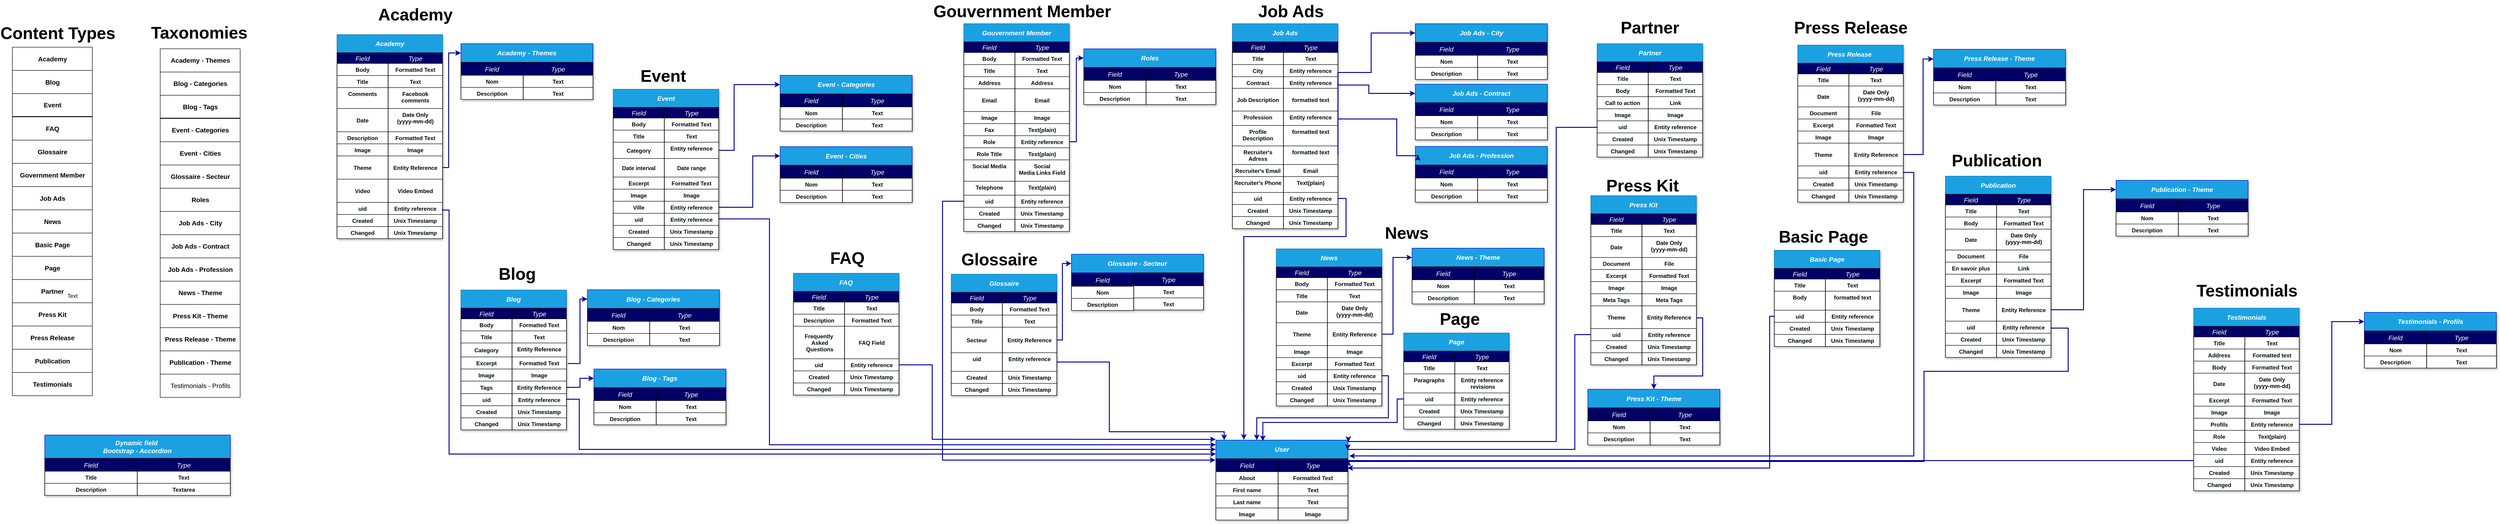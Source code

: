<mxfile version="10.4.7" type="device"><diagram id="gS7_nIYGsrBzSbNMAlrV" name="Page-1"><mxGraphModel dx="5773" dy="675" grid="1" gridSize="10" guides="1" tooltips="1" connect="1" arrows="1" fold="1" page="1" pageScale="1" pageWidth="827" pageHeight="1169" math="0" shadow="0"><root><mxCell id="0"/><mxCell id="1" parent="0"/><mxCell id="YkvcMWjKtz_uvs_4dc-5-25" value="Text" style="text;html=1;resizable=0;points=[];autosize=1;align=left;verticalAlign=top;spacingTop=-4;fontSize=14;fontColor=#FFFFFF;" parent="1" vertex="1"><mxGeometry x="-254.214" y="334" width="40" height="20" as="geometry"/></mxCell><mxCell id="sUGjdvWdvRC1JVIJuagQ-2" value="&lt;b&gt;News&lt;/b&gt;" style="whiteSpace=wrap;html=1;rounded=0;shadow=0;strokeWidth=1;fontSize=14;fontColor=#000000;" parent="1" vertex="1"><mxGeometry x="-3992.5" y="483.5" width="172" height="50" as="geometry"/></mxCell><mxCell id="sUGjdvWdvRC1JVIJuagQ-4" value="&lt;b&gt;Job Ads&lt;/b&gt;" style="whiteSpace=wrap;html=1;rounded=0;shadow=0;strokeWidth=1;fontSize=14;fontColor=#000000;" parent="1" vertex="1"><mxGeometry x="-3992.5" y="433.5" width="172" height="50" as="geometry"/></mxCell><mxCell id="sUGjdvWdvRC1JVIJuagQ-6" value="&lt;b&gt;Government Member&lt;/b&gt;" style="whiteSpace=wrap;html=1;rounded=0;shadow=0;strokeWidth=1;fontSize=14;fontColor=#000000;" parent="1" vertex="1"><mxGeometry x="-3992.5" y="383.5" width="172" height="50" as="geometry"/></mxCell><mxCell id="sUGjdvWdvRC1JVIJuagQ-8" value="&lt;b&gt;Glossaire&lt;/b&gt;" style="whiteSpace=wrap;html=1;rounded=0;shadow=0;strokeWidth=1;fontSize=14;fontColor=#000000;" parent="1" vertex="1"><mxGeometry x="-3992.5" y="333.5" width="172" height="50" as="geometry"/></mxCell><mxCell id="sUGjdvWdvRC1JVIJuagQ-10" value="&lt;b&gt;FAQ&lt;/b&gt;" style="whiteSpace=wrap;html=1;rounded=0;shadow=0;strokeWidth=1;fontSize=14;fontColor=#000000;" parent="1" vertex="1"><mxGeometry x="-3992.5" y="283.5" width="172" height="50" as="geometry"/></mxCell><mxCell id="sUGjdvWdvRC1JVIJuagQ-12" value="&lt;b&gt;Basic Page&lt;/b&gt;" style="whiteSpace=wrap;html=1;rounded=0;shadow=0;strokeWidth=1;fontSize=14;fontColor=#000000;" parent="1" vertex="1"><mxGeometry x="-3992.5" y="533.5" width="172" height="50" as="geometry"/></mxCell><mxCell id="sUGjdvWdvRC1JVIJuagQ-15" value="&lt;b&gt;Academy&lt;/b&gt;" style="whiteSpace=wrap;html=1;rounded=0;shadow=0;strokeWidth=1;fontSize=14;fontColor=#000000;" parent="1" vertex="1"><mxGeometry x="-3992.5" y="133.5" width="172" height="50" as="geometry"/></mxCell><mxCell id="sUGjdvWdvRC1JVIJuagQ-18" value="&lt;b&gt;Blog&lt;/b&gt;" style="whiteSpace=wrap;html=1;rounded=0;shadow=0;strokeWidth=1;fontSize=14;fontColor=#000000;" parent="1" vertex="1"><mxGeometry x="-3992.5" y="183.5" width="172" height="50" as="geometry"/></mxCell><mxCell id="sUGjdvWdvRC1JVIJuagQ-20" value="&lt;b&gt;Event&lt;/b&gt;" style="whiteSpace=wrap;html=1;rounded=0;shadow=0;strokeWidth=1;fontSize=14;fontColor=#000000;" parent="1" vertex="1"><mxGeometry x="-3992.5" y="233.5" width="172" height="49" as="geometry"/></mxCell><mxCell id="sUGjdvWdvRC1JVIJuagQ-29" value="&lt;b&gt;Page&lt;/b&gt;" style="whiteSpace=wrap;html=1;rounded=0;shadow=0;strokeWidth=1;fontSize=14;fontColor=#000000;" parent="1" vertex="1"><mxGeometry x="-3992.5" y="583.5" width="172" height="50" as="geometry"/></mxCell><mxCell id="sUGjdvWdvRC1JVIJuagQ-32" value="&lt;b&gt;Partner&lt;/b&gt;" style="whiteSpace=wrap;html=1;rounded=0;shadow=0;strokeWidth=1;fontSize=14;fontColor=#000000;" parent="1" vertex="1"><mxGeometry x="-3992.5" y="633.5" width="172" height="50" as="geometry"/></mxCell><mxCell id="sUGjdvWdvRC1JVIJuagQ-35" value="&lt;b&gt;Press Kit&lt;/b&gt;" style="whiteSpace=wrap;html=1;rounded=0;shadow=0;strokeWidth=1;fontSize=14;fontColor=#000000;" parent="1" vertex="1"><mxGeometry x="-3992.5" y="683.5" width="172" height="50" as="geometry"/></mxCell><mxCell id="sUGjdvWdvRC1JVIJuagQ-38" value="&lt;b&gt;Press Release&lt;/b&gt;" style="whiteSpace=wrap;html=1;rounded=0;shadow=0;strokeWidth=1;fontSize=14;fontColor=#000000;" parent="1" vertex="1"><mxGeometry x="-3992.5" y="733.5" width="172" height="50" as="geometry"/></mxCell><mxCell id="sUGjdvWdvRC1JVIJuagQ-41" value="&lt;b&gt;Publication&lt;/b&gt;" style="whiteSpace=wrap;html=1;rounded=0;shadow=0;strokeWidth=1;fontSize=14;fontColor=#000000;" parent="1" vertex="1"><mxGeometry x="-3992.5" y="783.5" width="172" height="50" as="geometry"/></mxCell><mxCell id="sUGjdvWdvRC1JVIJuagQ-44" value="&lt;b&gt;Testimonials&lt;/b&gt;" style="whiteSpace=wrap;html=1;rounded=0;shadow=0;strokeWidth=1;fontSize=14;fontColor=#000000;" parent="1" vertex="1"><mxGeometry x="-3992.5" y="833.5" width="172" height="50" as="geometry"/></mxCell><mxCell id="sUGjdvWdvRC1JVIJuagQ-46" value="Dynamic field&amp;nbsp;&lt;br&gt;Bootstrap - Accordion&lt;br&gt;" style="rounded=0;whiteSpace=wrap;html=1;shadow=1;glass=0;comic=0;strokeColor=#0000CC;strokeWidth=1;fillColor=#1BA1E2;gradientColor=none;fontSize=14;fontColor=#FFFFFF;align=center;fontStyle=3" parent="1" vertex="1"><mxGeometry x="-3922.714" y="968" width="399" height="50" as="geometry"/></mxCell><mxCell id="sUGjdvWdvRC1JVIJuagQ-47" value="Field" style="swimlane;fontStyle=2;childLayout=stackLayout;horizontal=1;startSize=28;fillColor=#000066;horizontalStack=0;resizeParent=1;resizeParentMax=0;resizeLast=0;collapsible=1;marginBottom=0;swimlaneFillColor=#FFFFFF;align=center;fontSize=14;fontColor=#FFFFFF;glass=0;gradientColor=none;rounded=0;swimlaneLine=1;strokeWidth=1;shadow=1;comic=0;strokeColor=#000000;verticalAlign=middle;" parent="1" vertex="1"><mxGeometry x="-3922.714" y="1018" width="199" height="80" as="geometry"/></mxCell><mxCell id="sUGjdvWdvRC1JVIJuagQ-48" value="Title" style="text;strokeColor=#000000;fillColor=none;spacingLeft=4;spacingRight=4;overflow=hidden;rotatable=0;points=[[0,0.5],[1,0.5]];portConstraint=eastwest;fontSize=12;align=center;fontColor=#03080D;fontStyle=1" parent="sUGjdvWdvRC1JVIJuagQ-47" vertex="1"><mxGeometry y="28" width="199" height="26" as="geometry"/></mxCell><mxCell id="sUGjdvWdvRC1JVIJuagQ-49" value="Description" style="text;strokeColor=#000000;fillColor=none;spacingLeft=4;spacingRight=4;overflow=hidden;rotatable=0;points=[[0,0.5],[1,0.5]];portConstraint=eastwest;fontSize=12;align=center;fontColor=#03080D;fontStyle=1" parent="sUGjdvWdvRC1JVIJuagQ-47" vertex="1"><mxGeometry y="54" width="199" height="26" as="geometry"/></mxCell><mxCell id="sUGjdvWdvRC1JVIJuagQ-50" value="Type" style="swimlane;fontStyle=2;childLayout=stackLayout;horizontal=1;startSize=28;fillColor=#000066;horizontalStack=0;resizeParent=1;resizeParentMax=0;resizeLast=0;collapsible=1;marginBottom=0;swimlaneFillColor=#FFFFFF;align=center;fontSize=14;fontColor=#FFFFFF;glass=0;gradientColor=none;rounded=0;swimlaneLine=1;strokeWidth=1;shadow=1;comic=0;strokeColor=#000000;verticalAlign=middle;" parent="1" vertex="1"><mxGeometry x="-3723.714" y="1018" width="200" height="80" as="geometry"/></mxCell><mxCell id="sUGjdvWdvRC1JVIJuagQ-51" value="Text" style="text;strokeColor=#000000;fillColor=none;spacingLeft=4;spacingRight=4;overflow=hidden;rotatable=0;points=[[0,0.5],[1,0.5]];portConstraint=eastwest;fontSize=12;align=center;fontColor=#03080D;fontStyle=1" parent="sUGjdvWdvRC1JVIJuagQ-50" vertex="1"><mxGeometry y="28" width="200" height="26" as="geometry"/></mxCell><mxCell id="sUGjdvWdvRC1JVIJuagQ-52" value="Textarea" style="text;strokeColor=#000000;fillColor=none;spacingLeft=4;spacingRight=4;overflow=hidden;rotatable=0;points=[[0,0.5],[1,0.5]];portConstraint=eastwest;fontSize=12;align=center;fontColor=#03080D;fontStyle=1" parent="sUGjdvWdvRC1JVIJuagQ-50" vertex="1"><mxGeometry y="54" width="200" height="26" as="geometry"/></mxCell><mxCell id="sUGjdvWdvRC1JVIJuagQ-53" value="User" style="rounded=0;whiteSpace=wrap;html=1;shadow=1;glass=0;comic=0;strokeColor=#0000CC;strokeWidth=1;fillColor=#1BA1E2;gradientColor=none;fontSize=14;fontColor=#FFFFFF;align=center;fontStyle=3;verticalAlign=middle;" parent="1" vertex="1"><mxGeometry x="-1404.214" y="979" width="284" height="40" as="geometry"/></mxCell><mxCell id="sUGjdvWdvRC1JVIJuagQ-54" value="Field" style="swimlane;fontStyle=2;childLayout=stackLayout;horizontal=1;startSize=28;fillColor=#000066;horizontalStack=0;resizeParent=1;resizeParentMax=0;resizeLast=0;collapsible=1;marginBottom=0;swimlaneFillColor=#FFFFFF;align=center;fontSize=14;fontColor=#FFFFFF;glass=0;gradientColor=none;rounded=0;swimlaneLine=1;strokeWidth=1;shadow=1;comic=0;strokeColor=#000000;verticalAlign=middle;" parent="1" vertex="1"><mxGeometry x="-1404.214" y="1019" width="134" height="132" as="geometry"/></mxCell><mxCell id="sUGjdvWdvRC1JVIJuagQ-55" value="About" style="text;strokeColor=#000000;fillColor=none;spacingLeft=4;spacingRight=4;overflow=hidden;rotatable=0;points=[[0,0.5],[1,0.5]];portConstraint=eastwest;fontSize=12;align=center;fontColor=#03080D;fontStyle=1" parent="sUGjdvWdvRC1JVIJuagQ-54" vertex="1"><mxGeometry y="28" width="134" height="26" as="geometry"/></mxCell><mxCell id="sUGjdvWdvRC1JVIJuagQ-56" value="First name" style="text;strokeColor=#000000;fillColor=none;spacingLeft=4;spacingRight=4;overflow=hidden;rotatable=0;points=[[0,0.5],[1,0.5]];portConstraint=eastwest;fontSize=12;align=center;fontColor=#03080D;fontStyle=1" parent="sUGjdvWdvRC1JVIJuagQ-54" vertex="1"><mxGeometry y="54" width="134" height="26" as="geometry"/></mxCell><mxCell id="sUGjdvWdvRC1JVIJuagQ-57" value="Last name" style="text;strokeColor=#000000;fillColor=none;spacingLeft=4;spacingRight=4;overflow=hidden;rotatable=0;points=[[0,0.5],[1,0.5]];portConstraint=eastwest;fontSize=12;align=center;fontColor=#03080D;fontStyle=1" parent="sUGjdvWdvRC1JVIJuagQ-54" vertex="1"><mxGeometry y="80" width="134" height="26" as="geometry"/></mxCell><mxCell id="sUGjdvWdvRC1JVIJuagQ-58" value="Image" style="text;strokeColor=#000000;fillColor=none;spacingLeft=4;spacingRight=4;overflow=hidden;rotatable=0;points=[[0,0.5],[1,0.5]];portConstraint=eastwest;fontSize=12;align=center;fontColor=#03080D;fontStyle=1" parent="sUGjdvWdvRC1JVIJuagQ-54" vertex="1"><mxGeometry y="106" width="134" height="26" as="geometry"/></mxCell><mxCell id="sUGjdvWdvRC1JVIJuagQ-59" value="Type" style="swimlane;fontStyle=2;childLayout=stackLayout;horizontal=1;startSize=28;fillColor=#000066;horizontalStack=0;resizeParent=1;resizeParentMax=0;resizeLast=0;collapsible=1;marginBottom=0;swimlaneFillColor=#FFFFFF;align=center;fontSize=14;fontColor=#FFFFFF;glass=0;gradientColor=none;rounded=0;swimlaneLine=1;strokeWidth=1;shadow=1;comic=0;strokeColor=#000000;verticalAlign=middle;" parent="1" vertex="1"><mxGeometry x="-1270.214" y="1019" width="150" height="132" as="geometry"/></mxCell><mxCell id="sUGjdvWdvRC1JVIJuagQ-60" value="Formatted Text" style="text;strokeColor=#000000;fillColor=none;spacingLeft=4;spacingRight=4;overflow=hidden;rotatable=0;points=[[0,0.5],[1,0.5]];portConstraint=eastwest;fontSize=12;align=center;fontColor=#03080D;fontStyle=1" parent="sUGjdvWdvRC1JVIJuagQ-59" vertex="1"><mxGeometry y="28" width="150" height="26" as="geometry"/></mxCell><mxCell id="sUGjdvWdvRC1JVIJuagQ-61" value="Text" style="text;strokeColor=#000000;fillColor=none;spacingLeft=4;spacingRight=4;overflow=hidden;rotatable=0;points=[[0,0.5],[1,0.5]];portConstraint=eastwest;fontSize=12;align=center;fontColor=#03080D;fontStyle=1" parent="sUGjdvWdvRC1JVIJuagQ-59" vertex="1"><mxGeometry y="54" width="150" height="26" as="geometry"/></mxCell><mxCell id="sUGjdvWdvRC1JVIJuagQ-62" value="Text" style="text;strokeColor=#000000;fillColor=none;spacingLeft=4;spacingRight=4;overflow=hidden;rotatable=0;points=[[0,0.5],[1,0.5]];portConstraint=eastwest;fontSize=12;align=center;fontColor=#03080D;fontStyle=1" parent="sUGjdvWdvRC1JVIJuagQ-59" vertex="1"><mxGeometry y="80" width="150" height="26" as="geometry"/></mxCell><mxCell id="sUGjdvWdvRC1JVIJuagQ-63" value="Image" style="text;strokeColor=#000000;fillColor=none;spacingLeft=4;spacingRight=4;overflow=hidden;rotatable=0;points=[[0,0.5],[1,0.5]];portConstraint=eastwest;fontSize=12;align=center;fontColor=#03080D;fontStyle=1" parent="sUGjdvWdvRC1JVIJuagQ-59" vertex="1"><mxGeometry y="106" width="150" height="26" as="geometry"/></mxCell><mxCell id="sUGjdvWdvRC1JVIJuagQ-64" value="&lt;font style=&quot;font-size: 36px&quot;&gt;Academy&lt;/font&gt;" style="text;strokeColor=none;fillColor=none;html=1;fontSize=24;fontStyle=1;verticalAlign=middle;align=center;rounded=0;shadow=1;" parent="1" vertex="1"><mxGeometry x="-3515.714" y="43" width="780" height="40" as="geometry"/></mxCell><mxCell id="sUGjdvWdvRC1JVIJuagQ-65" value="Academy" style="rounded=0;whiteSpace=wrap;html=1;shadow=1;glass=0;comic=0;strokeColor=#006EAF;strokeWidth=1;fillColor=#1ba1e2;fontSize=14;align=center;fontStyle=3;fontColor=#ffffff;" parent="1" vertex="1"><mxGeometry x="-3294.214" y="106.5" width="227" height="39" as="geometry"/></mxCell><mxCell id="sUGjdvWdvRC1JVIJuagQ-66" value="Field" style="swimlane;fontStyle=2;childLayout=stackLayout;horizontal=1;startSize=23;fillColor=#000066;horizontalStack=0;resizeParent=1;resizeParentMax=0;resizeLast=0;collapsible=1;marginBottom=0;swimlaneFillColor=#FFFFFF;align=center;fontSize=14;fontColor=#FFFFFF;glass=0;gradientColor=none;rounded=0;swimlaneLine=1;strokeWidth=1;shadow=1;comic=0;strokeColor=#000000;" parent="1" vertex="1"><mxGeometry x="-3294.214" y="145.5" width="110" height="400" as="geometry"/></mxCell><mxCell id="sUGjdvWdvRC1JVIJuagQ-67" value="Body" style="text;strokeColor=#000000;fillColor=none;spacingLeft=4;spacingRight=4;overflow=hidden;rotatable=0;points=[[0,0.5],[1,0.5]];portConstraint=eastwest;fontSize=12;align=center;fontColor=#03080D;fontStyle=1" parent="sUGjdvWdvRC1JVIJuagQ-66" vertex="1"><mxGeometry y="23" width="110" height="26" as="geometry"/></mxCell><mxCell id="sUGjdvWdvRC1JVIJuagQ-68" value="Title" style="text;strokeColor=#000000;fillColor=none;spacingLeft=4;spacingRight=4;overflow=hidden;rotatable=0;points=[[0,0.5],[1,0.5]];portConstraint=eastwest;fontSize=12;align=center;fontColor=#03080D;fontStyle=1" parent="sUGjdvWdvRC1JVIJuagQ-66" vertex="1"><mxGeometry y="49" width="110" height="26" as="geometry"/></mxCell><mxCell id="sUGjdvWdvRC1JVIJuagQ-69" value="Comments" style="text;strokeColor=#000000;fillColor=none;spacingLeft=4;spacingRight=4;overflow=hidden;rotatable=0;points=[[0,0.5],[1,0.5]];portConstraint=eastwest;fontSize=12;align=center;fontColor=#03080D;fontStyle=1" parent="sUGjdvWdvRC1JVIJuagQ-66" vertex="1"><mxGeometry y="75" width="110" height="45" as="geometry"/></mxCell><mxCell id="sUGjdvWdvRC1JVIJuagQ-70" value="Date" style="text;strokeColor=#000000;fillColor=none;spacingLeft=4;spacingRight=4;overflow=hidden;rotatable=0;points=[[0,0.5],[1,0.5]];portConstraint=eastwest;fontSize=12;align=center;fontColor=#03080D;fontStyle=1;verticalAlign=middle;" parent="sUGjdvWdvRC1JVIJuagQ-66" vertex="1"><mxGeometry y="120" width="110" height="50" as="geometry"/></mxCell><mxCell id="sUGjdvWdvRC1JVIJuagQ-71" value="Description&#10;&#10;" style="text;strokeColor=#000000;fillColor=none;spacingLeft=4;spacingRight=4;overflow=hidden;rotatable=0;points=[[0,0.5],[1,0.5]];portConstraint=eastwest;fontSize=12;align=center;fontColor=#03080D;fontStyle=1" parent="sUGjdvWdvRC1JVIJuagQ-66" vertex="1"><mxGeometry y="170" width="110" height="26" as="geometry"/></mxCell><mxCell id="sUGjdvWdvRC1JVIJuagQ-72" value="Image" style="text;strokeColor=#000000;fillColor=none;spacingLeft=4;spacingRight=4;overflow=hidden;rotatable=0;points=[[0,0.5],[1,0.5]];portConstraint=eastwest;fontSize=12;align=center;fontColor=#03080D;fontStyle=1" parent="sUGjdvWdvRC1JVIJuagQ-66" vertex="1"><mxGeometry y="196" width="110" height="26" as="geometry"/></mxCell><mxCell id="sUGjdvWdvRC1JVIJuagQ-73" value="Theme" style="text;strokeColor=#000000;fillColor=none;spacingLeft=4;spacingRight=4;overflow=hidden;rotatable=0;points=[[0,0.5],[1,0.5]];portConstraint=eastwest;fontSize=12;align=center;fontColor=#03080D;verticalAlign=middle;fontStyle=1" parent="sUGjdvWdvRC1JVIJuagQ-66" vertex="1"><mxGeometry y="222" width="110" height="50" as="geometry"/></mxCell><mxCell id="sUGjdvWdvRC1JVIJuagQ-74" value="Video" style="text;strokeColor=#000000;fillColor=none;spacingLeft=4;spacingRight=4;overflow=hidden;rotatable=0;points=[[0,0.5],[1,0.5]];portConstraint=eastwest;fontSize=12;align=center;fontColor=#03080D;verticalAlign=middle;fontStyle=1" parent="sUGjdvWdvRC1JVIJuagQ-66" vertex="1"><mxGeometry y="272" width="110" height="50" as="geometry"/></mxCell><mxCell id="sUGjdvWdvRC1JVIJuagQ-75" value="uid" style="text;strokeColor=#000000;fillColor=none;spacingLeft=4;spacingRight=4;overflow=hidden;rotatable=0;points=[[0,0.5],[1,0.5]];portConstraint=eastwest;fontSize=12;align=center;fontColor=#03080D;fontStyle=1" parent="sUGjdvWdvRC1JVIJuagQ-66" vertex="1"><mxGeometry y="322" width="110" height="26" as="geometry"/></mxCell><mxCell id="sUGjdvWdvRC1JVIJuagQ-76" value="Created" style="text;strokeColor=#000000;fillColor=none;spacingLeft=4;spacingRight=4;overflow=hidden;rotatable=0;points=[[0,0.5],[1,0.5]];portConstraint=eastwest;fontSize=12;align=center;fontColor=#03080D;fontStyle=1" parent="sUGjdvWdvRC1JVIJuagQ-66" vertex="1"><mxGeometry y="348" width="110" height="26" as="geometry"/></mxCell><mxCell id="sUGjdvWdvRC1JVIJuagQ-77" value="Changed" style="text;strokeColor=#000000;fillColor=none;spacingLeft=4;spacingRight=4;overflow=hidden;rotatable=0;points=[[0,0.5],[1,0.5]];portConstraint=eastwest;fontSize=12;align=center;fontColor=#03080D;fontStyle=1" parent="sUGjdvWdvRC1JVIJuagQ-66" vertex="1"><mxGeometry y="374" width="110" height="26" as="geometry"/></mxCell><mxCell id="sUGjdvWdvRC1JVIJuagQ-78" value="Type" style="swimlane;fontStyle=2;childLayout=stackLayout;horizontal=1;startSize=23;fillColor=#000066;horizontalStack=0;resizeParent=1;resizeParentMax=0;resizeLast=0;collapsible=1;marginBottom=0;swimlaneFillColor=#FFFFFF;align=center;fontSize=14;fontColor=#FFFFFF;glass=0;gradientColor=none;rounded=0;swimlaneLine=1;strokeWidth=1;shadow=1;comic=0;strokeColor=#000000;" parent="1" vertex="1"><mxGeometry x="-3184.214" y="145.5" width="117" height="400" as="geometry"/></mxCell><mxCell id="sUGjdvWdvRC1JVIJuagQ-79" value="Formatted Text" style="text;strokeColor=#000000;fillColor=none;spacingLeft=4;spacingRight=4;overflow=hidden;rotatable=0;points=[[0,0.5],[1,0.5]];portConstraint=eastwest;fontSize=12;align=center;fontColor=#03080D;fontStyle=1" parent="sUGjdvWdvRC1JVIJuagQ-78" vertex="1"><mxGeometry y="23" width="117" height="26" as="geometry"/></mxCell><mxCell id="sUGjdvWdvRC1JVIJuagQ-80" value="Text" style="text;strokeColor=#000000;fillColor=none;spacingLeft=4;spacingRight=4;overflow=hidden;rotatable=0;points=[[0,0.5],[1,0.5]];portConstraint=eastwest;fontSize=12;align=center;fontColor=#03080D;fontStyle=1" parent="sUGjdvWdvRC1JVIJuagQ-78" vertex="1"><mxGeometry y="49" width="117" height="26" as="geometry"/></mxCell><mxCell id="sUGjdvWdvRC1JVIJuagQ-81" value="Facebook &#10;comments" style="text;strokeColor=#000000;fillColor=none;spacingLeft=4;spacingRight=4;overflow=hidden;rotatable=0;points=[[0,0.5],[1,0.5]];portConstraint=eastwest;fontSize=12;align=center;fontColor=#03080D;fontStyle=1" parent="sUGjdvWdvRC1JVIJuagQ-78" vertex="1"><mxGeometry y="75" width="117" height="45" as="geometry"/></mxCell><mxCell id="sUGjdvWdvRC1JVIJuagQ-82" value="Date Only &#10;(yyyy-mm-dd)" style="text;strokeColor=#000000;fillColor=#FFFFFF;spacingLeft=4;spacingRight=4;overflow=hidden;rotatable=0;points=[[0,0.5],[1,0.5]];portConstraint=eastwest;fontSize=12;align=center;fontStyle=1" parent="sUGjdvWdvRC1JVIJuagQ-78" vertex="1"><mxGeometry y="120" width="117" height="50" as="geometry"/></mxCell><mxCell id="sUGjdvWdvRC1JVIJuagQ-83" value="Formatted Text" style="text;strokeColor=#000000;fillColor=none;spacingLeft=4;spacingRight=4;overflow=hidden;rotatable=0;points=[[0,0.5],[1,0.5]];portConstraint=eastwest;fontSize=12;align=center;fontColor=#03080D;fontStyle=1" parent="sUGjdvWdvRC1JVIJuagQ-78" vertex="1"><mxGeometry y="170" width="117" height="26" as="geometry"/></mxCell><mxCell id="sUGjdvWdvRC1JVIJuagQ-84" value="Image" style="text;strokeColor=#000000;fillColor=none;spacingLeft=4;spacingRight=4;overflow=hidden;rotatable=0;points=[[0,0.5],[1,0.5]];portConstraint=eastwest;fontSize=12;align=center;fontColor=#03080D;fontStyle=1" parent="sUGjdvWdvRC1JVIJuagQ-78" vertex="1"><mxGeometry y="196" width="117" height="26" as="geometry"/></mxCell><mxCell id="sUGjdvWdvRC1JVIJuagQ-85" value="Entity Reference" style="text;strokeColor=#000000;fillColor=none;spacingLeft=4;spacingRight=4;overflow=hidden;rotatable=0;points=[[0,0.5],[1,0.5]];portConstraint=eastwest;fontSize=12;align=center;fontColor=#03080D;verticalAlign=middle;fontStyle=1" parent="sUGjdvWdvRC1JVIJuagQ-78" vertex="1"><mxGeometry y="222" width="117" height="50" as="geometry"/></mxCell><mxCell id="sUGjdvWdvRC1JVIJuagQ-86" value="Video Embed" style="text;strokeColor=#000000;fillColor=none;spacingLeft=4;spacingRight=4;overflow=hidden;rotatable=0;points=[[0,0.5],[1,0.5]];portConstraint=eastwest;fontSize=12;align=center;fontColor=#03080D;verticalAlign=middle;fontStyle=1" parent="sUGjdvWdvRC1JVIJuagQ-78" vertex="1"><mxGeometry y="272" width="117" height="50" as="geometry"/></mxCell><mxCell id="sUGjdvWdvRC1JVIJuagQ-87" value="Entity reference" style="text;strokeColor=#000000;fillColor=none;spacingLeft=4;spacingRight=4;overflow=hidden;rotatable=0;points=[[0,0.5],[1,0.5]];portConstraint=eastwest;fontSize=12;align=center;fontColor=#03080D;fontStyle=1" parent="sUGjdvWdvRC1JVIJuagQ-78" vertex="1"><mxGeometry y="322" width="117" height="26" as="geometry"/></mxCell><mxCell id="sUGjdvWdvRC1JVIJuagQ-88" value="Unix Timestamp" style="text;strokeColor=#000000;fillColor=none;spacingLeft=4;spacingRight=4;overflow=hidden;rotatable=0;points=[[0,0.5],[1,0.5]];portConstraint=eastwest;fontSize=12;align=center;fontColor=#03080D;fontStyle=1" parent="sUGjdvWdvRC1JVIJuagQ-78" vertex="1"><mxGeometry y="348" width="117" height="26" as="geometry"/></mxCell><mxCell id="sUGjdvWdvRC1JVIJuagQ-89" value="Unix Timestamp" style="text;strokeColor=#000000;fillColor=none;spacingLeft=4;spacingRight=4;overflow=hidden;rotatable=0;points=[[0,0.5],[1,0.5]];portConstraint=eastwest;fontSize=12;align=center;fontColor=#03080D;fontStyle=1" parent="sUGjdvWdvRC1JVIJuagQ-78" vertex="1"><mxGeometry y="374" width="117" height="26" as="geometry"/></mxCell><mxCell id="sUGjdvWdvRC1JVIJuagQ-90" value="Academy - Themes" style="rounded=0;whiteSpace=wrap;html=1;shadow=1;glass=0;comic=0;strokeColor=#0000CC;strokeWidth=1;fillColor=#1BA1E2;gradientColor=none;fontSize=14;fontColor=#FFFFFF;align=center;fontStyle=3;verticalAlign=middle;" parent="1" vertex="1"><mxGeometry x="-3027.714" y="126" width="284" height="40" as="geometry"/></mxCell><mxCell id="sUGjdvWdvRC1JVIJuagQ-91" value="Field" style="swimlane;fontStyle=2;childLayout=stackLayout;horizontal=1;startSize=28;fillColor=#000066;horizontalStack=0;resizeParent=1;resizeParentMax=0;resizeLast=0;collapsible=1;marginBottom=0;swimlaneFillColor=#FFFFFF;align=center;fontSize=14;fontColor=#FFFFFF;glass=0;gradientColor=none;rounded=0;swimlaneLine=1;strokeWidth=1;shadow=1;comic=0;strokeColor=#000000;verticalAlign=middle;" parent="1" vertex="1"><mxGeometry x="-3027.714" y="166" width="134" height="80" as="geometry"/></mxCell><mxCell id="sUGjdvWdvRC1JVIJuagQ-92" value="Nom" style="text;strokeColor=#000000;fillColor=none;spacingLeft=4;spacingRight=4;overflow=hidden;rotatable=0;points=[[0,0.5],[1,0.5]];portConstraint=eastwest;fontSize=12;align=center;fontColor=#03080D;fontStyle=1" parent="sUGjdvWdvRC1JVIJuagQ-91" vertex="1"><mxGeometry y="28" width="134" height="26" as="geometry"/></mxCell><mxCell id="sUGjdvWdvRC1JVIJuagQ-93" value="Description" style="text;strokeColor=#000000;fillColor=none;spacingLeft=4;spacingRight=4;overflow=hidden;rotatable=0;points=[[0,0.5],[1,0.5]];portConstraint=eastwest;fontSize=12;align=center;fontColor=#03080D;fontStyle=1" parent="sUGjdvWdvRC1JVIJuagQ-91" vertex="1"><mxGeometry y="54" width="134" height="26" as="geometry"/></mxCell><mxCell id="sUGjdvWdvRC1JVIJuagQ-94" value="Type" style="swimlane;fontStyle=2;childLayout=stackLayout;horizontal=1;startSize=28;fillColor=#000066;horizontalStack=0;resizeParent=1;resizeParentMax=0;resizeLast=0;collapsible=1;marginBottom=0;swimlaneFillColor=#FFFFFF;align=center;fontSize=14;fontColor=#FFFFFF;glass=0;gradientColor=none;rounded=0;swimlaneLine=1;strokeWidth=1;shadow=1;comic=0;strokeColor=#000000;verticalAlign=middle;" parent="1" vertex="1"><mxGeometry x="-2893.714" y="166" width="150" height="80" as="geometry"/></mxCell><mxCell id="sUGjdvWdvRC1JVIJuagQ-95" value="Text" style="text;strokeColor=#000000;fillColor=none;spacingLeft=4;spacingRight=4;overflow=hidden;rotatable=0;points=[[0,0.5],[1,0.5]];portConstraint=eastwest;fontSize=12;align=center;fontColor=#03080D;fontStyle=1" parent="sUGjdvWdvRC1JVIJuagQ-94" vertex="1"><mxGeometry y="28" width="150" height="26" as="geometry"/></mxCell><mxCell id="sUGjdvWdvRC1JVIJuagQ-96" value="Text" style="text;strokeColor=#000000;fillColor=none;spacingLeft=4;spacingRight=4;overflow=hidden;rotatable=0;points=[[0,0.5],[1,0.5]];portConstraint=eastwest;fontSize=12;align=center;fontColor=#03080D;fontStyle=1" parent="sUGjdvWdvRC1JVIJuagQ-94" vertex="1"><mxGeometry y="54" width="150" height="26" as="geometry"/></mxCell><mxCell id="sUGjdvWdvRC1JVIJuagQ-97" style="edgeStyle=orthogonalEdgeStyle;rounded=0;orthogonalLoop=1;jettySize=auto;html=1;strokeColor=#000099;strokeWidth=2;fontSize=14;fontColor=#03080D;entryX=0;entryY=0.5;entryDx=0;entryDy=0;" parent="1" source="sUGjdvWdvRC1JVIJuagQ-85" target="sUGjdvWdvRC1JVIJuagQ-90" edge="1"><mxGeometry relative="1" as="geometry"><mxPoint x="-3024.214" y="181" as="targetPoint"/><Array as="points"><mxPoint x="-3054.214" y="393"/><mxPoint x="-3054.214" y="146"/></Array></mxGeometry></mxCell><mxCell id="sUGjdvWdvRC1JVIJuagQ-98" style="edgeStyle=orthogonalEdgeStyle;rounded=0;orthogonalLoop=1;jettySize=auto;html=1;strokeColor=#000099;strokeWidth=2;exitX=1;exitY=0.5;exitDx=0;exitDy=0;entryX=0;entryY=0.75;entryDx=0;entryDy=0;" parent="1" source="sUGjdvWdvRC1JVIJuagQ-87" target="sUGjdvWdvRC1JVIJuagQ-53" edge="1"><mxGeometry relative="1" as="geometry"><Array as="points"><mxPoint x="-3067.214" y="484"/><mxPoint x="-3053.214" y="484"/><mxPoint x="-3053.214" y="1009"/></Array><mxPoint x="-2972.714" y="456.5" as="sourcePoint"/><mxPoint x="-1614.214" y="991" as="targetPoint"/></mxGeometry></mxCell><mxCell id="sUGjdvWdvRC1JVIJuagQ-99" value="&lt;font style=&quot;font-size: 36px&quot;&gt;Blog&lt;/font&gt;" style="text;strokeColor=none;fillColor=none;html=1;fontSize=24;fontStyle=1;verticalAlign=middle;align=center;rounded=0;shadow=1;" parent="1" vertex="1"><mxGeometry x="-3297.214" y="601" width="780" height="40" as="geometry"/></mxCell><mxCell id="sUGjdvWdvRC1JVIJuagQ-100" value="Blog" style="rounded=0;whiteSpace=wrap;html=1;shadow=1;glass=0;comic=0;strokeColor=#006EAF;strokeWidth=1;fillColor=#1ba1e2;fontSize=14;align=center;fontStyle=3;fontColor=#ffffff;" parent="1" vertex="1"><mxGeometry x="-3027.714" y="656" width="227" height="39" as="geometry"/></mxCell><mxCell id="sUGjdvWdvRC1JVIJuagQ-101" value="Field" style="swimlane;fontStyle=2;childLayout=stackLayout;horizontal=1;startSize=23;fillColor=#000066;horizontalStack=0;resizeParent=1;resizeParentMax=0;resizeLast=0;collapsible=1;marginBottom=0;swimlaneFillColor=#FFFFFF;align=center;fontSize=14;fontColor=#FFFFFF;glass=0;gradientColor=none;rounded=0;swimlaneLine=1;strokeWidth=1;shadow=1;comic=0;strokeColor=#000000;" parent="1" vertex="1"><mxGeometry x="-3027.714" y="695" width="110" height="262" as="geometry"/></mxCell><mxCell id="sUGjdvWdvRC1JVIJuagQ-102" value="Body" style="text;strokeColor=#000000;fillColor=none;spacingLeft=4;spacingRight=4;overflow=hidden;rotatable=0;points=[[0,0.5],[1,0.5]];portConstraint=eastwest;fontSize=12;align=center;fontColor=#03080D;fontStyle=1" parent="sUGjdvWdvRC1JVIJuagQ-101" vertex="1"><mxGeometry y="23" width="110" height="26" as="geometry"/></mxCell><mxCell id="sUGjdvWdvRC1JVIJuagQ-103" value="Title" style="text;strokeColor=#000000;fillColor=none;spacingLeft=4;spacingRight=4;overflow=hidden;rotatable=0;points=[[0,0.5],[1,0.5]];portConstraint=eastwest;fontSize=12;align=center;fontColor=#03080D;fontStyle=1" parent="sUGjdvWdvRC1JVIJuagQ-101" vertex="1"><mxGeometry y="49" width="110" height="26" as="geometry"/></mxCell><mxCell id="sUGjdvWdvRC1JVIJuagQ-104" value="Category" style="text;strokeColor=#000000;fillColor=none;spacingLeft=4;spacingRight=4;overflow=hidden;rotatable=0;points=[[0,0.5],[1,0.5]];portConstraint=eastwest;fontSize=12;align=center;fontColor=#03080D;fontStyle=1;verticalAlign=middle;" parent="sUGjdvWdvRC1JVIJuagQ-101" vertex="1"><mxGeometry y="75" width="110" height="30" as="geometry"/></mxCell><mxCell id="sUGjdvWdvRC1JVIJuagQ-105" value="Excerpt" style="text;strokeColor=#000000;fillColor=none;spacingLeft=4;spacingRight=4;overflow=hidden;rotatable=0;points=[[0,0.5],[1,0.5]];portConstraint=eastwest;fontSize=12;align=center;fontColor=#03080D;fontStyle=1" parent="sUGjdvWdvRC1JVIJuagQ-101" vertex="1"><mxGeometry y="105" width="110" height="26" as="geometry"/></mxCell><mxCell id="sUGjdvWdvRC1JVIJuagQ-106" value="Image" style="text;strokeColor=#000000;fillColor=none;spacingLeft=4;spacingRight=4;overflow=hidden;rotatable=0;points=[[0,0.5],[1,0.5]];portConstraint=eastwest;fontSize=12;align=center;fontColor=#03080D;fontStyle=1" parent="sUGjdvWdvRC1JVIJuagQ-101" vertex="1"><mxGeometry y="131" width="110" height="26" as="geometry"/></mxCell><mxCell id="sUGjdvWdvRC1JVIJuagQ-107" value="Tags" style="text;strokeColor=#000000;fillColor=none;spacingLeft=4;spacingRight=4;overflow=hidden;rotatable=0;points=[[0,0.5],[1,0.5]];portConstraint=eastwest;fontSize=12;align=center;fontColor=#03080D;verticalAlign=middle;fontStyle=1" parent="sUGjdvWdvRC1JVIJuagQ-101" vertex="1"><mxGeometry y="157" width="110" height="27" as="geometry"/></mxCell><mxCell id="sUGjdvWdvRC1JVIJuagQ-108" value="uid" style="text;strokeColor=#000000;fillColor=none;spacingLeft=4;spacingRight=4;overflow=hidden;rotatable=0;points=[[0,0.5],[1,0.5]];portConstraint=eastwest;fontSize=12;align=center;fontColor=#03080D;fontStyle=1" parent="sUGjdvWdvRC1JVIJuagQ-101" vertex="1"><mxGeometry y="184" width="110" height="26" as="geometry"/></mxCell><mxCell id="sUGjdvWdvRC1JVIJuagQ-109" value="Created" style="text;strokeColor=#000000;fillColor=none;spacingLeft=4;spacingRight=4;overflow=hidden;rotatable=0;points=[[0,0.5],[1,0.5]];portConstraint=eastwest;fontSize=12;align=center;fontColor=#03080D;fontStyle=1" parent="sUGjdvWdvRC1JVIJuagQ-101" vertex="1"><mxGeometry y="210" width="110" height="26" as="geometry"/></mxCell><mxCell id="sUGjdvWdvRC1JVIJuagQ-110" value="Changed" style="text;strokeColor=#000000;fillColor=none;spacingLeft=4;spacingRight=4;overflow=hidden;rotatable=0;points=[[0,0.5],[1,0.5]];portConstraint=eastwest;fontSize=12;align=center;fontColor=#03080D;fontStyle=1" parent="sUGjdvWdvRC1JVIJuagQ-101" vertex="1"><mxGeometry y="236" width="110" height="26" as="geometry"/></mxCell><mxCell id="sUGjdvWdvRC1JVIJuagQ-111" value="Type" style="swimlane;fontStyle=2;childLayout=stackLayout;horizontal=1;startSize=23;fillColor=#000066;horizontalStack=0;resizeParent=1;resizeParentMax=0;resizeLast=0;collapsible=1;marginBottom=0;swimlaneFillColor=#FFFFFF;align=center;fontSize=14;fontColor=#FFFFFF;glass=0;gradientColor=none;rounded=0;swimlaneLine=1;strokeWidth=1;shadow=1;comic=0;strokeColor=#000000;" parent="1" vertex="1"><mxGeometry x="-2917.714" y="695" width="117" height="262" as="geometry"/></mxCell><mxCell id="sUGjdvWdvRC1JVIJuagQ-112" value="Formatted Text" style="text;strokeColor=#000000;fillColor=none;spacingLeft=4;spacingRight=4;overflow=hidden;rotatable=0;points=[[0,0.5],[1,0.5]];portConstraint=eastwest;fontSize=12;align=center;fontColor=#03080D;fontStyle=1" parent="sUGjdvWdvRC1JVIJuagQ-111" vertex="1"><mxGeometry y="23" width="117" height="26" as="geometry"/></mxCell><mxCell id="sUGjdvWdvRC1JVIJuagQ-113" value="Text" style="text;strokeColor=#000000;fillColor=none;spacingLeft=4;spacingRight=4;overflow=hidden;rotatable=0;points=[[0,0.5],[1,0.5]];portConstraint=eastwest;fontSize=12;align=center;fontColor=#03080D;fontStyle=1" parent="sUGjdvWdvRC1JVIJuagQ-111" vertex="1"><mxGeometry y="49" width="117" height="26" as="geometry"/></mxCell><mxCell id="sUGjdvWdvRC1JVIJuagQ-114" value="Entity Reference" style="text;strokeColor=#000000;fillColor=#FFFFFF;spacingLeft=4;spacingRight=4;overflow=hidden;rotatable=0;points=[[0,0.5],[1,0.5]];portConstraint=eastwest;fontSize=12;align=center;fontStyle=1" parent="sUGjdvWdvRC1JVIJuagQ-111" vertex="1"><mxGeometry y="75" width="117" height="30" as="geometry"/></mxCell><mxCell id="sUGjdvWdvRC1JVIJuagQ-115" value="Formatted Text" style="text;strokeColor=#000000;fillColor=none;spacingLeft=4;spacingRight=4;overflow=hidden;rotatable=0;points=[[0,0.5],[1,0.5]];portConstraint=eastwest;fontSize=12;align=center;fontColor=#03080D;fontStyle=1" parent="sUGjdvWdvRC1JVIJuagQ-111" vertex="1"><mxGeometry y="105" width="117" height="26" as="geometry"/></mxCell><mxCell id="sUGjdvWdvRC1JVIJuagQ-116" value="Image" style="text;strokeColor=#000000;fillColor=none;spacingLeft=4;spacingRight=4;overflow=hidden;rotatable=0;points=[[0,0.5],[1,0.5]];portConstraint=eastwest;fontSize=12;align=center;fontColor=#03080D;fontStyle=1" parent="sUGjdvWdvRC1JVIJuagQ-111" vertex="1"><mxGeometry y="131" width="117" height="26" as="geometry"/></mxCell><mxCell id="sUGjdvWdvRC1JVIJuagQ-117" value="Entity Reference" style="text;strokeColor=#000000;fillColor=none;spacingLeft=4;spacingRight=4;overflow=hidden;rotatable=0;points=[[0,0.5],[1,0.5]];portConstraint=eastwest;fontSize=12;align=center;fontColor=#03080D;verticalAlign=middle;fontStyle=1" parent="sUGjdvWdvRC1JVIJuagQ-111" vertex="1"><mxGeometry y="157" width="117" height="27" as="geometry"/></mxCell><mxCell id="sUGjdvWdvRC1JVIJuagQ-118" value="Entity reference" style="text;strokeColor=#000000;fillColor=none;spacingLeft=4;spacingRight=4;overflow=hidden;rotatable=0;points=[[0,0.5],[1,0.5]];portConstraint=eastwest;fontSize=12;align=center;fontColor=#03080D;fontStyle=1" parent="sUGjdvWdvRC1JVIJuagQ-111" vertex="1"><mxGeometry y="184" width="117" height="26" as="geometry"/></mxCell><mxCell id="sUGjdvWdvRC1JVIJuagQ-119" value="Unix Timestamp" style="text;strokeColor=#000000;fillColor=none;spacingLeft=4;spacingRight=4;overflow=hidden;rotatable=0;points=[[0,0.5],[1,0.5]];portConstraint=eastwest;fontSize=12;align=center;fontColor=#03080D;fontStyle=1" parent="sUGjdvWdvRC1JVIJuagQ-111" vertex="1"><mxGeometry y="210" width="117" height="26" as="geometry"/></mxCell><mxCell id="sUGjdvWdvRC1JVIJuagQ-120" value="Unix Timestamp" style="text;strokeColor=#000000;fillColor=none;spacingLeft=4;spacingRight=4;overflow=hidden;rotatable=0;points=[[0,0.5],[1,0.5]];portConstraint=eastwest;fontSize=12;align=center;fontColor=#03080D;fontStyle=1" parent="sUGjdvWdvRC1JVIJuagQ-111" vertex="1"><mxGeometry y="236" width="117" height="26" as="geometry"/></mxCell><mxCell id="sUGjdvWdvRC1JVIJuagQ-121" value="Blog - Tags" style="rounded=0;whiteSpace=wrap;html=1;shadow=1;glass=0;comic=0;strokeColor=#0000CC;strokeWidth=1;fillColor=#1BA1E2;gradientColor=none;fontSize=14;fontColor=#FFFFFF;align=center;fontStyle=3;verticalAlign=middle;" parent="1" vertex="1"><mxGeometry x="-2741.714" y="826" width="284" height="40" as="geometry"/></mxCell><mxCell id="sUGjdvWdvRC1JVIJuagQ-122" value="Field" style="swimlane;fontStyle=2;childLayout=stackLayout;horizontal=1;startSize=28;fillColor=#000066;horizontalStack=0;resizeParent=1;resizeParentMax=0;resizeLast=0;collapsible=1;marginBottom=0;swimlaneFillColor=#FFFFFF;align=center;fontSize=14;fontColor=#FFFFFF;glass=0;gradientColor=none;rounded=0;swimlaneLine=1;strokeWidth=1;shadow=1;comic=0;strokeColor=#000000;verticalAlign=middle;" parent="1" vertex="1"><mxGeometry x="-2741.714" y="866" width="134" height="80" as="geometry"/></mxCell><mxCell id="sUGjdvWdvRC1JVIJuagQ-123" value="Nom" style="text;strokeColor=#000000;fillColor=none;spacingLeft=4;spacingRight=4;overflow=hidden;rotatable=0;points=[[0,0.5],[1,0.5]];portConstraint=eastwest;fontSize=12;align=center;fontColor=#03080D;fontStyle=1" parent="sUGjdvWdvRC1JVIJuagQ-122" vertex="1"><mxGeometry y="28" width="134" height="26" as="geometry"/></mxCell><mxCell id="sUGjdvWdvRC1JVIJuagQ-124" value="Description" style="text;strokeColor=#000000;fillColor=none;spacingLeft=4;spacingRight=4;overflow=hidden;rotatable=0;points=[[0,0.5],[1,0.5]];portConstraint=eastwest;fontSize=12;align=center;fontColor=#03080D;fontStyle=1" parent="sUGjdvWdvRC1JVIJuagQ-122" vertex="1"><mxGeometry y="54" width="134" height="26" as="geometry"/></mxCell><mxCell id="sUGjdvWdvRC1JVIJuagQ-125" value="Type" style="swimlane;fontStyle=2;childLayout=stackLayout;horizontal=1;startSize=28;fillColor=#000066;horizontalStack=0;resizeParent=1;resizeParentMax=0;resizeLast=0;collapsible=1;marginBottom=0;swimlaneFillColor=#FFFFFF;align=center;fontSize=14;fontColor=#FFFFFF;glass=0;gradientColor=none;rounded=0;swimlaneLine=1;strokeWidth=1;shadow=1;comic=0;strokeColor=#000000;verticalAlign=middle;" parent="1" vertex="1"><mxGeometry x="-2607.714" y="866" width="150" height="80" as="geometry"/></mxCell><mxCell id="sUGjdvWdvRC1JVIJuagQ-126" value="Text" style="text;strokeColor=#000000;fillColor=none;spacingLeft=4;spacingRight=4;overflow=hidden;rotatable=0;points=[[0,0.5],[1,0.5]];portConstraint=eastwest;fontSize=12;align=center;fontColor=#03080D;fontStyle=1" parent="sUGjdvWdvRC1JVIJuagQ-125" vertex="1"><mxGeometry y="28" width="150" height="26" as="geometry"/></mxCell><mxCell id="sUGjdvWdvRC1JVIJuagQ-127" value="Text" style="text;strokeColor=#000000;fillColor=none;spacingLeft=4;spacingRight=4;overflow=hidden;rotatable=0;points=[[0,0.5],[1,0.5]];portConstraint=eastwest;fontSize=12;align=center;fontColor=#03080D;fontStyle=1" parent="sUGjdvWdvRC1JVIJuagQ-125" vertex="1"><mxGeometry y="54" width="150" height="26" as="geometry"/></mxCell><mxCell id="sUGjdvWdvRC1JVIJuagQ-128" style="edgeStyle=orthogonalEdgeStyle;rounded=0;orthogonalLoop=1;jettySize=auto;html=1;strokeColor=#000099;strokeWidth=2;fontSize=14;fontColor=#03080D;entryX=0;entryY=0.5;entryDx=0;entryDy=0;" parent="1" source="sUGjdvWdvRC1JVIJuagQ-117" target="sUGjdvWdvRC1JVIJuagQ-121" edge="1"><mxGeometry relative="1" as="geometry"><Array as="points"><mxPoint x="-2771.714" y="865.5"/><mxPoint x="-2771.714" y="845.5"/></Array><mxPoint x="-2777.714" y="835.5" as="targetPoint"/></mxGeometry></mxCell><mxCell id="sUGjdvWdvRC1JVIJuagQ-129" style="edgeStyle=orthogonalEdgeStyle;rounded=0;orthogonalLoop=1;jettySize=auto;html=1;exitX=1;exitY=0.5;exitDx=0;exitDy=0;strokeColor=#000099;strokeWidth=2;entryX=0;entryY=0.5;entryDx=0;entryDy=0;" parent="1" source="sUGjdvWdvRC1JVIJuagQ-118" target="sUGjdvWdvRC1JVIJuagQ-53" edge="1"><mxGeometry relative="1" as="geometry"><Array as="points"><mxPoint x="-2800.214" y="891"/><mxPoint x="-2773.214" y="891"/><mxPoint x="-2773.214" y="999"/></Array><mxPoint x="-1444.214" y="1001" as="targetPoint"/></mxGeometry></mxCell><mxCell id="sUGjdvWdvRC1JVIJuagQ-130" style="edgeStyle=orthogonalEdgeStyle;rounded=0;orthogonalLoop=1;jettySize=auto;html=1;strokeColor=#000099;strokeWidth=2;fontSize=14;fontColor=#03080D;entryX=0;entryY=0.5;entryDx=0;entryDy=0;" parent="1" target="sUGjdvWdvRC1JVIJuagQ-131" edge="1"><mxGeometry relative="1" as="geometry"><mxPoint x="-2798.071" y="814.286" as="sourcePoint"/><mxPoint x="-2771.714" y="680.5" as="targetPoint"/><Array as="points"><mxPoint x="-2771.714" y="814.5"/><mxPoint x="-2771.714" y="675.5"/></Array></mxGeometry></mxCell><mxCell id="sUGjdvWdvRC1JVIJuagQ-131" value="Blog - Categories" style="rounded=0;whiteSpace=wrap;html=1;shadow=1;glass=0;comic=0;strokeColor=#0000CC;strokeWidth=1;fillColor=#1BA1E2;gradientColor=none;fontSize=14;fontColor=#FFFFFF;align=center;fontStyle=3;verticalAlign=middle;" parent="1" vertex="1"><mxGeometry x="-2755.714" y="655.5" width="284" height="40" as="geometry"/></mxCell><mxCell id="sUGjdvWdvRC1JVIJuagQ-132" value="Field" style="swimlane;fontStyle=2;childLayout=stackLayout;horizontal=1;startSize=28;fillColor=#000066;horizontalStack=0;resizeParent=1;resizeParentMax=0;resizeLast=0;collapsible=1;marginBottom=0;swimlaneFillColor=#FFFFFF;align=center;fontSize=14;fontColor=#FFFFFF;glass=0;gradientColor=none;rounded=0;swimlaneLine=1;strokeWidth=1;shadow=1;comic=0;strokeColor=#000000;verticalAlign=middle;" parent="1" vertex="1"><mxGeometry x="-2755.714" y="695.5" width="134" height="80" as="geometry"/></mxCell><mxCell id="sUGjdvWdvRC1JVIJuagQ-133" value="Nom" style="text;strokeColor=#000000;fillColor=none;spacingLeft=4;spacingRight=4;overflow=hidden;rotatable=0;points=[[0,0.5],[1,0.5]];portConstraint=eastwest;fontSize=12;align=center;fontColor=#03080D;fontStyle=1" parent="sUGjdvWdvRC1JVIJuagQ-132" vertex="1"><mxGeometry y="28" width="134" height="26" as="geometry"/></mxCell><mxCell id="sUGjdvWdvRC1JVIJuagQ-134" value="Description" style="text;strokeColor=#000000;fillColor=none;spacingLeft=4;spacingRight=4;overflow=hidden;rotatable=0;points=[[0,0.5],[1,0.5]];portConstraint=eastwest;fontSize=12;align=center;fontColor=#03080D;fontStyle=1" parent="sUGjdvWdvRC1JVIJuagQ-132" vertex="1"><mxGeometry y="54" width="134" height="26" as="geometry"/></mxCell><mxCell id="sUGjdvWdvRC1JVIJuagQ-135" value="Type" style="swimlane;fontStyle=2;childLayout=stackLayout;horizontal=1;startSize=28;fillColor=#000066;horizontalStack=0;resizeParent=1;resizeParentMax=0;resizeLast=0;collapsible=1;marginBottom=0;swimlaneFillColor=#FFFFFF;align=center;fontSize=14;fontColor=#FFFFFF;glass=0;gradientColor=none;rounded=0;swimlaneLine=1;strokeWidth=1;shadow=1;comic=0;strokeColor=#000000;verticalAlign=middle;" parent="1" vertex="1"><mxGeometry x="-2621.714" y="695.5" width="150" height="80" as="geometry"/></mxCell><mxCell id="sUGjdvWdvRC1JVIJuagQ-136" value="Text" style="text;strokeColor=#000000;fillColor=none;spacingLeft=4;spacingRight=4;overflow=hidden;rotatable=0;points=[[0,0.5],[1,0.5]];portConstraint=eastwest;fontSize=12;align=center;fontColor=#03080D;fontStyle=1" parent="sUGjdvWdvRC1JVIJuagQ-135" vertex="1"><mxGeometry y="28" width="150" height="26" as="geometry"/></mxCell><mxCell id="sUGjdvWdvRC1JVIJuagQ-137" value="Text" style="text;strokeColor=#000000;fillColor=none;spacingLeft=4;spacingRight=4;overflow=hidden;rotatable=0;points=[[0,0.5],[1,0.5]];portConstraint=eastwest;fontSize=12;align=center;fontColor=#03080D;fontStyle=1" parent="sUGjdvWdvRC1JVIJuagQ-135" vertex="1"><mxGeometry y="54" width="150" height="26" as="geometry"/></mxCell><mxCell id="sUGjdvWdvRC1JVIJuagQ-138" value="Event" style="rounded=0;whiteSpace=wrap;html=1;shadow=1;glass=0;comic=0;strokeColor=#006EAF;strokeWidth=1;fillColor=#1ba1e2;fontSize=14;align=center;fontStyle=3;fontColor=#ffffff;" parent="1" vertex="1"><mxGeometry x="-2700.214" y="224" width="227" height="39" as="geometry"/></mxCell><mxCell id="sUGjdvWdvRC1JVIJuagQ-139" value="Field" style="swimlane;fontStyle=2;childLayout=stackLayout;horizontal=1;startSize=23;fillColor=#000066;horizontalStack=0;resizeParent=1;resizeParentMax=0;resizeLast=0;collapsible=1;marginBottom=0;swimlaneFillColor=#FFFFFF;align=center;fontSize=14;fontColor=#FFFFFF;glass=0;gradientColor=none;rounded=0;swimlaneLine=1;strokeWidth=1;shadow=1;comic=0;strokeColor=#000000;" parent="1" vertex="1"><mxGeometry x="-2700.214" y="263" width="110" height="306" as="geometry"/></mxCell><mxCell id="sUGjdvWdvRC1JVIJuagQ-140" value="Body" style="text;strokeColor=#000000;fillColor=none;spacingLeft=4;spacingRight=4;overflow=hidden;rotatable=0;points=[[0,0.5],[1,0.5]];portConstraint=eastwest;fontSize=12;align=center;fontColor=#03080D;fontStyle=1" parent="sUGjdvWdvRC1JVIJuagQ-139" vertex="1"><mxGeometry y="23" width="110" height="26" as="geometry"/></mxCell><mxCell id="sUGjdvWdvRC1JVIJuagQ-141" value="Title" style="text;strokeColor=#000000;fillColor=none;spacingLeft=4;spacingRight=4;overflow=hidden;rotatable=0;points=[[0,0.5],[1,0.5]];portConstraint=eastwest;fontSize=12;align=center;fontColor=#03080D;fontStyle=1" parent="sUGjdvWdvRC1JVIJuagQ-139" vertex="1"><mxGeometry y="49" width="110" height="26" as="geometry"/></mxCell><mxCell id="sUGjdvWdvRC1JVIJuagQ-142" value="Category" style="text;strokeColor=#000000;fillColor=none;spacingLeft=4;spacingRight=4;overflow=hidden;rotatable=0;points=[[0,0.5],[1,0.5]];portConstraint=eastwest;fontSize=12;align=center;fontColor=#03080D;fontStyle=1;verticalAlign=middle;" parent="sUGjdvWdvRC1JVIJuagQ-139" vertex="1"><mxGeometry y="75" width="110" height="35" as="geometry"/></mxCell><mxCell id="sUGjdvWdvRC1JVIJuagQ-143" value="Date interval" style="text;strokeColor=#000000;fillColor=none;spacingLeft=4;spacingRight=4;overflow=hidden;rotatable=0;points=[[0,0.5],[1,0.5]];portConstraint=eastwest;fontSize=12;align=center;fontColor=#03080D;verticalAlign=middle;fontStyle=1" parent="sUGjdvWdvRC1JVIJuagQ-139" vertex="1"><mxGeometry y="110" width="110" height="40" as="geometry"/></mxCell><mxCell id="sUGjdvWdvRC1JVIJuagQ-144" value="Excerpt" style="text;strokeColor=#000000;fillColor=none;spacingLeft=4;spacingRight=4;overflow=hidden;rotatable=0;points=[[0,0.5],[1,0.5]];portConstraint=eastwest;fontSize=12;align=center;fontColor=#03080D;fontStyle=1" parent="sUGjdvWdvRC1JVIJuagQ-139" vertex="1"><mxGeometry y="150" width="110" height="26" as="geometry"/></mxCell><mxCell id="sUGjdvWdvRC1JVIJuagQ-145" value="Image" style="text;strokeColor=#000000;fillColor=none;spacingLeft=4;spacingRight=4;overflow=hidden;rotatable=0;points=[[0,0.5],[1,0.5]];portConstraint=eastwest;fontSize=12;align=center;fontColor=#03080D;fontStyle=1" parent="sUGjdvWdvRC1JVIJuagQ-139" vertex="1"><mxGeometry y="176" width="110" height="26" as="geometry"/></mxCell><mxCell id="sUGjdvWdvRC1JVIJuagQ-146" value="Ville" style="text;strokeColor=#000000;fillColor=none;spacingLeft=4;spacingRight=4;overflow=hidden;rotatable=0;points=[[0,0.5],[1,0.5]];portConstraint=eastwest;fontSize=12;align=center;fontColor=#03080D;fontStyle=1" parent="sUGjdvWdvRC1JVIJuagQ-139" vertex="1"><mxGeometry y="202" width="110" height="26" as="geometry"/></mxCell><mxCell id="sUGjdvWdvRC1JVIJuagQ-147" value="uid" style="text;strokeColor=#000000;fillColor=none;spacingLeft=4;spacingRight=4;overflow=hidden;rotatable=0;points=[[0,0.5],[1,0.5]];portConstraint=eastwest;fontSize=12;align=center;fontColor=#03080D;fontStyle=1" parent="sUGjdvWdvRC1JVIJuagQ-139" vertex="1"><mxGeometry y="228" width="110" height="26" as="geometry"/></mxCell><mxCell id="sUGjdvWdvRC1JVIJuagQ-148" value="Created" style="text;strokeColor=#000000;fillColor=none;spacingLeft=4;spacingRight=4;overflow=hidden;rotatable=0;points=[[0,0.5],[1,0.5]];portConstraint=eastwest;fontSize=12;align=center;fontColor=#03080D;fontStyle=1" parent="sUGjdvWdvRC1JVIJuagQ-139" vertex="1"><mxGeometry y="254" width="110" height="26" as="geometry"/></mxCell><mxCell id="sUGjdvWdvRC1JVIJuagQ-149" value="Changed" style="text;strokeColor=#000000;fillColor=none;spacingLeft=4;spacingRight=4;overflow=hidden;rotatable=0;points=[[0,0.5],[1,0.5]];portConstraint=eastwest;fontSize=12;align=center;fontColor=#03080D;fontStyle=1" parent="sUGjdvWdvRC1JVIJuagQ-139" vertex="1"><mxGeometry y="280" width="110" height="26" as="geometry"/></mxCell><mxCell id="sUGjdvWdvRC1JVIJuagQ-150" value="Type" style="swimlane;fontStyle=2;childLayout=stackLayout;horizontal=1;startSize=23;fillColor=#000066;horizontalStack=0;resizeParent=1;resizeParentMax=0;resizeLast=0;collapsible=1;marginBottom=0;swimlaneFillColor=#FFFFFF;align=center;fontSize=14;fontColor=#FFFFFF;glass=0;gradientColor=none;rounded=0;swimlaneLine=1;strokeWidth=1;shadow=1;comic=0;strokeColor=#000000;" parent="1" vertex="1"><mxGeometry x="-2590.214" y="263" width="117" height="306" as="geometry"/></mxCell><mxCell id="sUGjdvWdvRC1JVIJuagQ-151" value="Formatted Text" style="text;strokeColor=#000000;fillColor=none;spacingLeft=4;spacingRight=4;overflow=hidden;rotatable=0;points=[[0,0.5],[1,0.5]];portConstraint=eastwest;fontSize=12;align=center;fontColor=#03080D;fontStyle=1" parent="sUGjdvWdvRC1JVIJuagQ-150" vertex="1"><mxGeometry y="23" width="117" height="26" as="geometry"/></mxCell><mxCell id="sUGjdvWdvRC1JVIJuagQ-152" value="Text" style="text;strokeColor=#000000;fillColor=none;spacingLeft=4;spacingRight=4;overflow=hidden;rotatable=0;points=[[0,0.5],[1,0.5]];portConstraint=eastwest;fontSize=12;align=center;fontColor=#03080D;fontStyle=1" parent="sUGjdvWdvRC1JVIJuagQ-150" vertex="1"><mxGeometry y="49" width="117" height="26" as="geometry"/></mxCell><mxCell id="sUGjdvWdvRC1JVIJuagQ-153" value="Entity reference" style="text;strokeColor=#000000;fillColor=#FFFFFF;spacingLeft=4;spacingRight=4;overflow=hidden;rotatable=0;points=[[0,0.5],[1,0.5]];portConstraint=eastwest;fontSize=12;align=center;fontStyle=1" parent="sUGjdvWdvRC1JVIJuagQ-150" vertex="1"><mxGeometry y="75" width="117" height="35" as="geometry"/></mxCell><mxCell id="sUGjdvWdvRC1JVIJuagQ-154" value="Date range" style="text;strokeColor=#000000;fillColor=none;spacingLeft=4;spacingRight=4;overflow=hidden;rotatable=0;points=[[0,0.5],[1,0.5]];portConstraint=eastwest;fontSize=12;align=center;fontColor=#03080D;verticalAlign=middle;fontStyle=1" parent="sUGjdvWdvRC1JVIJuagQ-150" vertex="1"><mxGeometry y="110" width="117" height="40" as="geometry"/></mxCell><mxCell id="sUGjdvWdvRC1JVIJuagQ-155" value="Formatted Text" style="text;strokeColor=#000000;fillColor=none;spacingLeft=4;spacingRight=4;overflow=hidden;rotatable=0;points=[[0,0.5],[1,0.5]];portConstraint=eastwest;fontSize=12;align=center;fontColor=#03080D;fontStyle=1" parent="sUGjdvWdvRC1JVIJuagQ-150" vertex="1"><mxGeometry y="150" width="117" height="26" as="geometry"/></mxCell><mxCell id="sUGjdvWdvRC1JVIJuagQ-156" value="Image" style="text;strokeColor=#000000;fillColor=none;spacingLeft=4;spacingRight=4;overflow=hidden;rotatable=0;points=[[0,0.5],[1,0.5]];portConstraint=eastwest;fontSize=12;align=center;fontColor=#03080D;fontStyle=1" parent="sUGjdvWdvRC1JVIJuagQ-150" vertex="1"><mxGeometry y="176" width="117" height="26" as="geometry"/></mxCell><mxCell id="sUGjdvWdvRC1JVIJuagQ-157" value="Entity reference" style="text;strokeColor=#000000;fillColor=none;spacingLeft=4;spacingRight=4;overflow=hidden;rotatable=0;points=[[0,0.5],[1,0.5]];portConstraint=eastwest;fontSize=12;align=center;fontColor=#03080D;fontStyle=1" parent="sUGjdvWdvRC1JVIJuagQ-150" vertex="1"><mxGeometry y="202" width="117" height="26" as="geometry"/></mxCell><mxCell id="sUGjdvWdvRC1JVIJuagQ-158" value="Entity reference" style="text;strokeColor=#000000;fillColor=none;spacingLeft=4;spacingRight=4;overflow=hidden;rotatable=0;points=[[0,0.5],[1,0.5]];portConstraint=eastwest;fontSize=12;align=center;fontColor=#03080D;fontStyle=1" parent="sUGjdvWdvRC1JVIJuagQ-150" vertex="1"><mxGeometry y="228" width="117" height="26" as="geometry"/></mxCell><mxCell id="sUGjdvWdvRC1JVIJuagQ-159" value="Unix Timestamp" style="text;strokeColor=#000000;fillColor=none;spacingLeft=4;spacingRight=4;overflow=hidden;rotatable=0;points=[[0,0.5],[1,0.5]];portConstraint=eastwest;fontSize=12;align=center;fontColor=#03080D;fontStyle=1" parent="sUGjdvWdvRC1JVIJuagQ-150" vertex="1"><mxGeometry y="254" width="117" height="26" as="geometry"/></mxCell><mxCell id="sUGjdvWdvRC1JVIJuagQ-160" value="Unix Timestamp" style="text;strokeColor=#000000;fillColor=none;spacingLeft=4;spacingRight=4;overflow=hidden;rotatable=0;points=[[0,0.5],[1,0.5]];portConstraint=eastwest;fontSize=12;align=center;fontColor=#03080D;fontStyle=1" parent="sUGjdvWdvRC1JVIJuagQ-150" vertex="1"><mxGeometry y="280" width="117" height="26" as="geometry"/></mxCell><mxCell id="sUGjdvWdvRC1JVIJuagQ-161" value="Event - Categories" style="rounded=0;whiteSpace=wrap;html=1;shadow=1;glass=0;comic=0;strokeColor=#0000CC;strokeWidth=1;fillColor=#1BA1E2;gradientColor=none;fontSize=14;fontColor=#FFFFFF;align=center;fontStyle=3;verticalAlign=middle;" parent="1" vertex="1"><mxGeometry x="-2341.214" y="194" width="284" height="40" as="geometry"/></mxCell><mxCell id="sUGjdvWdvRC1JVIJuagQ-162" value="Field" style="swimlane;fontStyle=2;childLayout=stackLayout;horizontal=1;startSize=28;fillColor=#000066;horizontalStack=0;resizeParent=1;resizeParentMax=0;resizeLast=0;collapsible=1;marginBottom=0;swimlaneFillColor=#FFFFFF;align=center;fontSize=14;fontColor=#FFFFFF;glass=0;gradientColor=none;rounded=0;swimlaneLine=1;strokeWidth=1;shadow=1;comic=0;strokeColor=#000000;verticalAlign=middle;" parent="1" vertex="1"><mxGeometry x="-2341.214" y="234" width="134" height="80" as="geometry"/></mxCell><mxCell id="sUGjdvWdvRC1JVIJuagQ-163" value="Nom" style="text;strokeColor=#000000;fillColor=none;spacingLeft=4;spacingRight=4;overflow=hidden;rotatable=0;points=[[0,0.5],[1,0.5]];portConstraint=eastwest;fontSize=12;align=center;fontColor=#03080D;fontStyle=1" parent="sUGjdvWdvRC1JVIJuagQ-162" vertex="1"><mxGeometry y="28" width="134" height="26" as="geometry"/></mxCell><mxCell id="sUGjdvWdvRC1JVIJuagQ-164" value="Description" style="text;strokeColor=#000000;fillColor=none;spacingLeft=4;spacingRight=4;overflow=hidden;rotatable=0;points=[[0,0.5],[1,0.5]];portConstraint=eastwest;fontSize=12;align=center;fontColor=#03080D;fontStyle=1" parent="sUGjdvWdvRC1JVIJuagQ-162" vertex="1"><mxGeometry y="54" width="134" height="26" as="geometry"/></mxCell><mxCell id="sUGjdvWdvRC1JVIJuagQ-165" value="Type" style="swimlane;fontStyle=2;childLayout=stackLayout;horizontal=1;startSize=28;fillColor=#000066;horizontalStack=0;resizeParent=1;resizeParentMax=0;resizeLast=0;collapsible=1;marginBottom=0;swimlaneFillColor=#FFFFFF;align=center;fontSize=14;fontColor=#FFFFFF;glass=0;gradientColor=none;rounded=0;swimlaneLine=1;strokeWidth=1;shadow=1;comic=0;strokeColor=#000000;verticalAlign=middle;" parent="1" vertex="1"><mxGeometry x="-2207.214" y="234" width="150" height="80" as="geometry"/></mxCell><mxCell id="sUGjdvWdvRC1JVIJuagQ-166" value="Text" style="text;strokeColor=#000000;fillColor=none;spacingLeft=4;spacingRight=4;overflow=hidden;rotatable=0;points=[[0,0.5],[1,0.5]];portConstraint=eastwest;fontSize=12;align=center;fontColor=#03080D;fontStyle=1" parent="sUGjdvWdvRC1JVIJuagQ-165" vertex="1"><mxGeometry y="28" width="150" height="26" as="geometry"/></mxCell><mxCell id="sUGjdvWdvRC1JVIJuagQ-167" value="Text" style="text;strokeColor=#000000;fillColor=none;spacingLeft=4;spacingRight=4;overflow=hidden;rotatable=0;points=[[0,0.5],[1,0.5]];portConstraint=eastwest;fontSize=12;align=center;fontColor=#03080D;fontStyle=1" parent="sUGjdvWdvRC1JVIJuagQ-165" vertex="1"><mxGeometry y="54" width="150" height="26" as="geometry"/></mxCell><mxCell id="sUGjdvWdvRC1JVIJuagQ-168" style="edgeStyle=orthogonalEdgeStyle;rounded=0;orthogonalLoop=1;jettySize=auto;html=1;entryX=0;entryY=0.5;entryDx=0;entryDy=0;strokeColor=#000099;strokeWidth=2;fontSize=14;fontColor=#03080D;exitX=1;exitY=0.5;exitDx=0;exitDy=0;" parent="1" source="sUGjdvWdvRC1JVIJuagQ-153" target="sUGjdvWdvRC1JVIJuagQ-161" edge="1"><mxGeometry relative="1" as="geometry"><Array as="points"><mxPoint x="-2440.214" y="356"/><mxPoint x="-2440.214" y="214"/></Array></mxGeometry></mxCell><mxCell id="sUGjdvWdvRC1JVIJuagQ-169" style="edgeStyle=orthogonalEdgeStyle;rounded=0;orthogonalLoop=1;jettySize=auto;html=1;exitX=1;exitY=0.5;exitDx=0;exitDy=0;strokeColor=#000099;strokeWidth=2;entryX=0;entryY=0.25;entryDx=0;entryDy=0;" parent="1" source="sUGjdvWdvRC1JVIJuagQ-158" target="sUGjdvWdvRC1JVIJuagQ-53" edge="1"><mxGeometry relative="1" as="geometry"><Array as="points"><mxPoint x="-2364.214" y="503"/><mxPoint x="-2364.214" y="989"/></Array><mxPoint x="-1464.214" y="989" as="targetPoint"/></mxGeometry></mxCell><mxCell id="sUGjdvWdvRC1JVIJuagQ-170" value="Event - Cities" style="rounded=0;whiteSpace=wrap;html=1;shadow=1;glass=0;comic=0;strokeColor=#0000CC;strokeWidth=1;fillColor=#1BA1E2;gradientColor=none;fontSize=14;fontColor=#FFFFFF;align=center;fontStyle=3;verticalAlign=middle;" parent="1" vertex="1"><mxGeometry x="-2341.214" y="347.5" width="284" height="40" as="geometry"/></mxCell><mxCell id="sUGjdvWdvRC1JVIJuagQ-171" value="Field" style="swimlane;fontStyle=2;childLayout=stackLayout;horizontal=1;startSize=28;fillColor=#000066;horizontalStack=0;resizeParent=1;resizeParentMax=0;resizeLast=0;collapsible=1;marginBottom=0;swimlaneFillColor=#FFFFFF;align=center;fontSize=14;fontColor=#FFFFFF;glass=0;gradientColor=none;rounded=0;swimlaneLine=1;strokeWidth=1;shadow=1;comic=0;strokeColor=#000000;verticalAlign=middle;" parent="1" vertex="1"><mxGeometry x="-2341.214" y="387.5" width="134" height="80" as="geometry"/></mxCell><mxCell id="sUGjdvWdvRC1JVIJuagQ-172" value="Nom" style="text;strokeColor=#000000;fillColor=none;spacingLeft=4;spacingRight=4;overflow=hidden;rotatable=0;points=[[0,0.5],[1,0.5]];portConstraint=eastwest;fontSize=12;align=center;fontColor=#03080D;fontStyle=1" parent="sUGjdvWdvRC1JVIJuagQ-171" vertex="1"><mxGeometry y="28" width="134" height="26" as="geometry"/></mxCell><mxCell id="sUGjdvWdvRC1JVIJuagQ-173" value="Description" style="text;strokeColor=#000000;fillColor=none;spacingLeft=4;spacingRight=4;overflow=hidden;rotatable=0;points=[[0,0.5],[1,0.5]];portConstraint=eastwest;fontSize=12;align=center;fontColor=#03080D;fontStyle=1" parent="sUGjdvWdvRC1JVIJuagQ-171" vertex="1"><mxGeometry y="54" width="134" height="26" as="geometry"/></mxCell><mxCell id="sUGjdvWdvRC1JVIJuagQ-174" value="Type" style="swimlane;fontStyle=2;childLayout=stackLayout;horizontal=1;startSize=28;fillColor=#000066;horizontalStack=0;resizeParent=1;resizeParentMax=0;resizeLast=0;collapsible=1;marginBottom=0;swimlaneFillColor=#FFFFFF;align=center;fontSize=14;fontColor=#FFFFFF;glass=0;gradientColor=none;rounded=0;swimlaneLine=1;strokeWidth=1;shadow=1;comic=0;strokeColor=#000000;verticalAlign=middle;" parent="1" vertex="1"><mxGeometry x="-2207.214" y="387.5" width="150" height="80" as="geometry"/></mxCell><mxCell id="sUGjdvWdvRC1JVIJuagQ-175" value="Text" style="text;strokeColor=#000000;fillColor=none;spacingLeft=4;spacingRight=4;overflow=hidden;rotatable=0;points=[[0,0.5],[1,0.5]];portConstraint=eastwest;fontSize=12;align=center;fontColor=#03080D;fontStyle=1" parent="sUGjdvWdvRC1JVIJuagQ-174" vertex="1"><mxGeometry y="28" width="150" height="26" as="geometry"/></mxCell><mxCell id="sUGjdvWdvRC1JVIJuagQ-176" value="Text" style="text;strokeColor=#000000;fillColor=none;spacingLeft=4;spacingRight=4;overflow=hidden;rotatable=0;points=[[0,0.5],[1,0.5]];portConstraint=eastwest;fontSize=12;align=center;fontColor=#03080D;fontStyle=1" parent="sUGjdvWdvRC1JVIJuagQ-174" vertex="1"><mxGeometry y="54" width="150" height="26" as="geometry"/></mxCell><mxCell id="sUGjdvWdvRC1JVIJuagQ-177" style="edgeStyle=orthogonalEdgeStyle;rounded=0;orthogonalLoop=1;jettySize=auto;html=1;entryX=0;entryY=0.5;entryDx=0;entryDy=0;exitX=1;exitY=0.5;exitDx=0;exitDy=0;strokeColor=#000099;strokeWidth=2;" parent="1" source="sUGjdvWdvRC1JVIJuagQ-157" target="sUGjdvWdvRC1JVIJuagQ-170" edge="1"><mxGeometry relative="1" as="geometry"><Array as="points"><mxPoint x="-2400.214" y="478"/><mxPoint x="-2400.214" y="368"/></Array><mxPoint x="-2463.214" y="533" as="sourcePoint"/><mxPoint x="-2331.214" y="547" as="targetPoint"/></mxGeometry></mxCell><mxCell id="sUGjdvWdvRC1JVIJuagQ-178" value="&lt;font style=&quot;font-size: 36px&quot;&gt;Event&lt;/font&gt;" style="text;strokeColor=none;fillColor=none;html=1;fontSize=24;fontStyle=1;verticalAlign=middle;align=center;rounded=0;shadow=1;" parent="1" vertex="1"><mxGeometry x="-2688.5" y="174.5" width="191" height="40" as="geometry"/></mxCell><mxCell id="sUGjdvWdvRC1JVIJuagQ-179" value="FAQ" style="rounded=0;whiteSpace=wrap;html=1;shadow=1;glass=0;comic=0;strokeColor=#006EAF;strokeWidth=1;fillColor=#1ba1e2;fontSize=14;align=center;fontStyle=3;fontColor=#ffffff;" parent="1" vertex="1"><mxGeometry x="-2312.714" y="620" width="227" height="39" as="geometry"/></mxCell><mxCell id="sUGjdvWdvRC1JVIJuagQ-180" value="Field" style="swimlane;fontStyle=2;childLayout=stackLayout;horizontal=1;startSize=23;fillColor=#000066;horizontalStack=0;resizeParent=1;resizeParentMax=0;resizeLast=0;collapsible=1;marginBottom=0;swimlaneFillColor=#FFFFFF;align=center;fontSize=14;fontColor=#FFFFFF;glass=0;gradientColor=none;rounded=0;swimlaneLine=1;strokeWidth=1;shadow=1;comic=0;strokeColor=#000000;" parent="1" vertex="1"><mxGeometry x="-2312.714" y="659" width="110" height="223" as="geometry"/></mxCell><mxCell id="sUGjdvWdvRC1JVIJuagQ-181" value="Title" style="text;strokeColor=#000000;fillColor=none;spacingLeft=4;spacingRight=4;overflow=hidden;rotatable=0;points=[[0,0.5],[1,0.5]];portConstraint=eastwest;fontSize=12;align=center;fontColor=#03080D;fontStyle=1" parent="sUGjdvWdvRC1JVIJuagQ-180" vertex="1"><mxGeometry y="23" width="110" height="26" as="geometry"/></mxCell><mxCell id="sUGjdvWdvRC1JVIJuagQ-182" value="Description" style="text;strokeColor=#000000;fillColor=none;spacingLeft=4;spacingRight=4;overflow=hidden;rotatable=0;points=[[0,0.5],[1,0.5]];portConstraint=eastwest;fontSize=12;align=center;fontColor=#03080D;fontStyle=1" parent="sUGjdvWdvRC1JVIJuagQ-180" vertex="1"><mxGeometry y="49" width="110" height="26" as="geometry"/></mxCell><mxCell id="sUGjdvWdvRC1JVIJuagQ-183" value="Frequently&#10; Asked&#10; Questions" style="text;strokeColor=#000000;fillColor=none;spacingLeft=4;spacingRight=4;overflow=hidden;rotatable=0;points=[[0,0.5],[1,0.5]];portConstraint=eastwest;fontSize=12;align=center;fontColor=#03080D;verticalAlign=middle;fontStyle=1" parent="sUGjdvWdvRC1JVIJuagQ-180" vertex="1"><mxGeometry y="75" width="110" height="70" as="geometry"/></mxCell><mxCell id="sUGjdvWdvRC1JVIJuagQ-184" value="uid" style="text;strokeColor=#000000;fillColor=none;spacingLeft=4;spacingRight=4;overflow=hidden;rotatable=0;points=[[0,0.5],[1,0.5]];portConstraint=eastwest;fontSize=12;align=center;fontColor=#03080D;fontStyle=1" parent="sUGjdvWdvRC1JVIJuagQ-180" vertex="1"><mxGeometry y="145" width="110" height="26" as="geometry"/></mxCell><mxCell id="sUGjdvWdvRC1JVIJuagQ-185" value="Created" style="text;strokeColor=#000000;fillColor=none;spacingLeft=4;spacingRight=4;overflow=hidden;rotatable=0;points=[[0,0.5],[1,0.5]];portConstraint=eastwest;fontSize=12;align=center;fontColor=#03080D;fontStyle=1" parent="sUGjdvWdvRC1JVIJuagQ-180" vertex="1"><mxGeometry y="171" width="110" height="26" as="geometry"/></mxCell><mxCell id="sUGjdvWdvRC1JVIJuagQ-186" value="Changed" style="text;strokeColor=#000000;fillColor=none;spacingLeft=4;spacingRight=4;overflow=hidden;rotatable=0;points=[[0,0.5],[1,0.5]];portConstraint=eastwest;fontSize=12;align=center;fontColor=#03080D;fontStyle=1" parent="sUGjdvWdvRC1JVIJuagQ-180" vertex="1"><mxGeometry y="197" width="110" height="26" as="geometry"/></mxCell><mxCell id="sUGjdvWdvRC1JVIJuagQ-187" value="Type" style="swimlane;fontStyle=2;childLayout=stackLayout;horizontal=1;startSize=23;fillColor=#000066;horizontalStack=0;resizeParent=1;resizeParentMax=0;resizeLast=0;collapsible=1;marginBottom=0;swimlaneFillColor=#FFFFFF;align=center;fontSize=14;fontColor=#FFFFFF;glass=0;gradientColor=none;rounded=0;swimlaneLine=1;strokeWidth=1;shadow=1;comic=0;strokeColor=#000000;" parent="1" vertex="1"><mxGeometry x="-2202.714" y="659" width="117" height="223" as="geometry"/></mxCell><mxCell id="sUGjdvWdvRC1JVIJuagQ-188" value="Text" style="text;strokeColor=#000000;fillColor=none;spacingLeft=4;spacingRight=4;overflow=hidden;rotatable=0;points=[[0,0.5],[1,0.5]];portConstraint=eastwest;fontSize=12;align=center;fontColor=#03080D;fontStyle=1" parent="sUGjdvWdvRC1JVIJuagQ-187" vertex="1"><mxGeometry y="23" width="117" height="26" as="geometry"/></mxCell><mxCell id="sUGjdvWdvRC1JVIJuagQ-189" value="Formatted Text" style="text;strokeColor=#000000;fillColor=none;spacingLeft=4;spacingRight=4;overflow=hidden;rotatable=0;points=[[0,0.5],[1,0.5]];portConstraint=eastwest;fontSize=12;align=center;fontColor=#03080D;fontStyle=1" parent="sUGjdvWdvRC1JVIJuagQ-187" vertex="1"><mxGeometry y="49" width="117" height="26" as="geometry"/></mxCell><mxCell id="sUGjdvWdvRC1JVIJuagQ-190" value="FAQ Field" style="text;strokeColor=#000000;fillColor=none;spacingLeft=4;spacingRight=4;overflow=hidden;rotatable=0;points=[[0,0.5],[1,0.5]];portConstraint=eastwest;fontSize=12;align=center;fontColor=#03080D;verticalAlign=middle;fontStyle=1" parent="sUGjdvWdvRC1JVIJuagQ-187" vertex="1"><mxGeometry y="75" width="117" height="70" as="geometry"/></mxCell><mxCell id="sUGjdvWdvRC1JVIJuagQ-191" value="Entity reference" style="text;strokeColor=#000000;fillColor=none;spacingLeft=4;spacingRight=4;overflow=hidden;rotatable=0;points=[[0,0.5],[1,0.5]];portConstraint=eastwest;fontSize=12;align=center;fontColor=#03080D;fontStyle=1" parent="sUGjdvWdvRC1JVIJuagQ-187" vertex="1"><mxGeometry y="145" width="117" height="26" as="geometry"/></mxCell><mxCell id="sUGjdvWdvRC1JVIJuagQ-192" value="Unix Timestamp" style="text;strokeColor=#000000;fillColor=none;spacingLeft=4;spacingRight=4;overflow=hidden;rotatable=0;points=[[0,0.5],[1,0.5]];portConstraint=eastwest;fontSize=12;align=center;fontColor=#03080D;fontStyle=1" parent="sUGjdvWdvRC1JVIJuagQ-187" vertex="1"><mxGeometry y="171" width="117" height="26" as="geometry"/></mxCell><mxCell id="sUGjdvWdvRC1JVIJuagQ-193" value="Unix Timestamp" style="text;strokeColor=#000000;fillColor=none;spacingLeft=4;spacingRight=4;overflow=hidden;rotatable=0;points=[[0,0.5],[1,0.5]];portConstraint=eastwest;fontSize=12;align=center;fontColor=#03080D;fontStyle=1" parent="sUGjdvWdvRC1JVIJuagQ-187" vertex="1"><mxGeometry y="197" width="117" height="26" as="geometry"/></mxCell><mxCell id="sUGjdvWdvRC1JVIJuagQ-194" style="edgeStyle=orthogonalEdgeStyle;rounded=0;orthogonalLoop=1;jettySize=auto;html=1;exitX=1;exitY=0.5;exitDx=0;exitDy=0;strokeColor=#000099;strokeWidth=2;entryX=-0.001;entryY=-0.042;entryDx=0;entryDy=0;entryPerimeter=0;" parent="1" source="sUGjdvWdvRC1JVIJuagQ-191" target="sUGjdvWdvRC1JVIJuagQ-53" edge="1"><mxGeometry relative="1" as="geometry"><Array as="points"><mxPoint x="-2014.214" y="817"/><mxPoint x="-2014.214" y="977"/></Array><mxPoint x="-1907.714" y="684.667" as="targetPoint"/></mxGeometry></mxCell><mxCell id="sUGjdvWdvRC1JVIJuagQ-195" value="&lt;font style=&quot;font-size: 36px&quot;&gt;FAQ&lt;/font&gt;" style="text;strokeColor=none;fillColor=none;html=1;fontSize=24;fontStyle=1;verticalAlign=middle;align=center;rounded=0;shadow=1;" parent="1" vertex="1"><mxGeometry x="-2586.714" y="566.5" width="780" height="40" as="geometry"/></mxCell><mxCell id="sUGjdvWdvRC1JVIJuagQ-196" value="Glossaire" style="rounded=0;whiteSpace=wrap;html=1;shadow=1;glass=0;comic=0;strokeColor=#006EAF;strokeWidth=1;fillColor=#1ba1e2;fontSize=14;align=center;fontStyle=3;fontColor=#ffffff;" parent="1" vertex="1"><mxGeometry x="-1973.214" y="622" width="227" height="39" as="geometry"/></mxCell><mxCell id="sUGjdvWdvRC1JVIJuagQ-197" value="Field" style="swimlane;fontStyle=2;childLayout=stackLayout;horizontal=1;startSize=23;fillColor=#000066;horizontalStack=0;resizeParent=1;resizeParentMax=0;resizeLast=0;collapsible=1;marginBottom=0;swimlaneFillColor=#FFFFFF;align=center;fontSize=14;fontColor=#FFFFFF;glass=0;gradientColor=none;rounded=0;swimlaneLine=1;strokeWidth=1;shadow=1;comic=0;strokeColor=#000000;" parent="1" vertex="1"><mxGeometry x="-1973.214" y="661" width="110" height="222" as="geometry"/></mxCell><mxCell id="sUGjdvWdvRC1JVIJuagQ-198" value="Body" style="text;strokeColor=#000000;fillColor=none;spacingLeft=4;spacingRight=4;overflow=hidden;rotatable=0;points=[[0,0.5],[1,0.5]];portConstraint=eastwest;fontSize=12;align=center;fontColor=#03080D;fontStyle=1" parent="sUGjdvWdvRC1JVIJuagQ-197" vertex="1"><mxGeometry y="23" width="110" height="26" as="geometry"/></mxCell><mxCell id="sUGjdvWdvRC1JVIJuagQ-199" value="Title" style="text;strokeColor=#000000;fillColor=none;spacingLeft=4;spacingRight=4;overflow=hidden;rotatable=0;points=[[0,0.5],[1,0.5]];portConstraint=eastwest;fontSize=12;align=center;fontColor=#03080D;fontStyle=1" parent="sUGjdvWdvRC1JVIJuagQ-197" vertex="1"><mxGeometry y="49" width="110" height="26" as="geometry"/></mxCell><mxCell id="sUGjdvWdvRC1JVIJuagQ-200" value="Secteur" style="text;strokeColor=#000000;fillColor=none;spacingLeft=4;spacingRight=4;overflow=hidden;rotatable=0;points=[[0,0.5],[1,0.5]];portConstraint=eastwest;fontSize=12;align=center;fontColor=#03080D;fontStyle=1;verticalAlign=middle;" parent="sUGjdvWdvRC1JVIJuagQ-197" vertex="1"><mxGeometry y="75" width="110" height="55" as="geometry"/></mxCell><mxCell id="sUGjdvWdvRC1JVIJuagQ-201" value="uid" style="text;strokeColor=#000000;fillColor=none;spacingLeft=4;spacingRight=4;overflow=hidden;rotatable=0;points=[[0,0.5],[1,0.5]];portConstraint=eastwest;fontSize=12;align=center;fontColor=#03080D;fontStyle=1" parent="sUGjdvWdvRC1JVIJuagQ-197" vertex="1"><mxGeometry y="130" width="110" height="40" as="geometry"/></mxCell><mxCell id="sUGjdvWdvRC1JVIJuagQ-202" value="Created" style="text;strokeColor=#000000;fillColor=none;spacingLeft=4;spacingRight=4;overflow=hidden;rotatable=0;points=[[0,0.5],[1,0.5]];portConstraint=eastwest;fontSize=12;align=center;fontColor=#03080D;fontStyle=1" parent="sUGjdvWdvRC1JVIJuagQ-197" vertex="1"><mxGeometry y="170" width="110" height="26" as="geometry"/></mxCell><mxCell id="sUGjdvWdvRC1JVIJuagQ-203" value="Changed" style="text;strokeColor=#000000;fillColor=none;spacingLeft=4;spacingRight=4;overflow=hidden;rotatable=0;points=[[0,0.5],[1,0.5]];portConstraint=eastwest;fontSize=12;align=center;fontColor=#03080D;fontStyle=1" parent="sUGjdvWdvRC1JVIJuagQ-197" vertex="1"><mxGeometry y="196" width="110" height="26" as="geometry"/></mxCell><mxCell id="sUGjdvWdvRC1JVIJuagQ-204" value="Type" style="swimlane;fontStyle=2;childLayout=stackLayout;horizontal=1;startSize=23;fillColor=#000066;horizontalStack=0;resizeParent=1;resizeParentMax=0;resizeLast=0;collapsible=1;marginBottom=0;swimlaneFillColor=#FFFFFF;align=center;fontSize=14;fontColor=#FFFFFF;glass=0;gradientColor=none;rounded=0;swimlaneLine=1;strokeWidth=1;shadow=1;comic=0;strokeColor=#000000;" parent="1" vertex="1"><mxGeometry x="-1863.214" y="661" width="117" height="222" as="geometry"/></mxCell><mxCell id="sUGjdvWdvRC1JVIJuagQ-205" value="Formatted Text" style="text;strokeColor=#000000;fillColor=none;spacingLeft=4;spacingRight=4;overflow=hidden;rotatable=0;points=[[0,0.5],[1,0.5]];portConstraint=eastwest;fontSize=12;align=center;fontColor=#03080D;fontStyle=1" parent="sUGjdvWdvRC1JVIJuagQ-204" vertex="1"><mxGeometry y="23" width="117" height="26" as="geometry"/></mxCell><mxCell id="sUGjdvWdvRC1JVIJuagQ-206" value="Text" style="text;strokeColor=#000000;fillColor=none;spacingLeft=4;spacingRight=4;overflow=hidden;rotatable=0;points=[[0,0.5],[1,0.5]];portConstraint=eastwest;fontSize=12;align=center;fontColor=#03080D;fontStyle=1" parent="sUGjdvWdvRC1JVIJuagQ-204" vertex="1"><mxGeometry y="49" width="117" height="26" as="geometry"/></mxCell><mxCell id="sUGjdvWdvRC1JVIJuagQ-207" value="Entity Reference" style="text;strokeColor=#000000;fillColor=none;spacingLeft=4;spacingRight=4;overflow=hidden;rotatable=0;points=[[0,0.5],[1,0.5]];portConstraint=eastwest;fontSize=12;align=center;fontColor=#03080D;verticalAlign=middle;fontStyle=1" parent="sUGjdvWdvRC1JVIJuagQ-204" vertex="1"><mxGeometry y="75" width="117" height="55" as="geometry"/></mxCell><mxCell id="sUGjdvWdvRC1JVIJuagQ-208" value="Entity reference" style="text;strokeColor=#000000;fillColor=none;spacingLeft=4;spacingRight=4;overflow=hidden;rotatable=0;points=[[0,0.5],[1,0.5]];portConstraint=eastwest;fontSize=12;align=center;fontColor=#03080D;fontStyle=1" parent="sUGjdvWdvRC1JVIJuagQ-204" vertex="1"><mxGeometry y="130" width="117" height="40" as="geometry"/></mxCell><mxCell id="sUGjdvWdvRC1JVIJuagQ-209" value="Unix Timestamp" style="text;strokeColor=#000000;fillColor=none;spacingLeft=4;spacingRight=4;overflow=hidden;rotatable=0;points=[[0,0.5],[1,0.5]];portConstraint=eastwest;fontSize=12;align=center;fontColor=#03080D;fontStyle=1" parent="sUGjdvWdvRC1JVIJuagQ-204" vertex="1"><mxGeometry y="170" width="117" height="26" as="geometry"/></mxCell><mxCell id="sUGjdvWdvRC1JVIJuagQ-210" value="Unix Timestamp" style="text;strokeColor=#000000;fillColor=none;spacingLeft=4;spacingRight=4;overflow=hidden;rotatable=0;points=[[0,0.5],[1,0.5]];portConstraint=eastwest;fontSize=12;align=center;fontColor=#03080D;fontStyle=1" parent="sUGjdvWdvRC1JVIJuagQ-204" vertex="1"><mxGeometry y="196" width="117" height="26" as="geometry"/></mxCell><mxCell id="sUGjdvWdvRC1JVIJuagQ-211" value="Text" style="text;html=1;resizable=0;points=[];autosize=1;align=left;verticalAlign=top;spacingTop=-4;fontSize=14;fontColor=#FFFFFF;" parent="1" vertex="1"><mxGeometry x="-2081.214" y="913" width="40" height="20" as="geometry"/></mxCell><mxCell id="sUGjdvWdvRC1JVIJuagQ-212" value="Glossaire - Secteur" style="rounded=0;whiteSpace=wrap;html=1;shadow=1;glass=0;comic=0;strokeColor=#0000CC;strokeWidth=1;fillColor=#1BA1E2;gradientColor=none;fontSize=14;fontColor=#FFFFFF;align=center;fontStyle=3;verticalAlign=middle;" parent="1" vertex="1"><mxGeometry x="-1714.714" y="579" width="284" height="40" as="geometry"/></mxCell><mxCell id="sUGjdvWdvRC1JVIJuagQ-213" value="Field" style="swimlane;fontStyle=2;childLayout=stackLayout;horizontal=1;startSize=28;fillColor=#000066;horizontalStack=0;resizeParent=1;resizeParentMax=0;resizeLast=0;collapsible=1;marginBottom=0;swimlaneFillColor=#FFFFFF;align=center;fontSize=14;fontColor=#FFFFFF;glass=0;gradientColor=none;rounded=0;swimlaneLine=1;strokeWidth=1;shadow=1;comic=0;strokeColor=#000000;verticalAlign=middle;" parent="1" vertex="1"><mxGeometry x="-1714.714" y="620" width="134" height="80" as="geometry"/></mxCell><mxCell id="sUGjdvWdvRC1JVIJuagQ-214" value="Nom" style="text;strokeColor=#000000;fillColor=none;spacingLeft=4;spacingRight=4;overflow=hidden;rotatable=0;points=[[0,0.5],[1,0.5]];portConstraint=eastwest;fontSize=12;align=center;fontColor=#03080D;fontStyle=1" parent="sUGjdvWdvRC1JVIJuagQ-213" vertex="1"><mxGeometry y="28" width="134" height="26" as="geometry"/></mxCell><mxCell id="sUGjdvWdvRC1JVIJuagQ-215" value="Description" style="text;strokeColor=#000000;fillColor=none;spacingLeft=4;spacingRight=4;overflow=hidden;rotatable=0;points=[[0,0.5],[1,0.5]];portConstraint=eastwest;fontSize=12;align=center;fontColor=#03080D;fontStyle=1" parent="sUGjdvWdvRC1JVIJuagQ-213" vertex="1"><mxGeometry y="54" width="134" height="26" as="geometry"/></mxCell><mxCell id="sUGjdvWdvRC1JVIJuagQ-216" value="Type" style="swimlane;fontStyle=2;childLayout=stackLayout;horizontal=1;startSize=28;fillColor=#000066;horizontalStack=0;resizeParent=1;resizeParentMax=0;resizeLast=0;collapsible=1;marginBottom=0;swimlaneFillColor=#FFFFFF;align=center;fontSize=14;fontColor=#FFFFFF;glass=0;gradientColor=none;rounded=0;swimlaneLine=1;strokeWidth=1;shadow=1;comic=0;strokeColor=#000000;verticalAlign=middle;" parent="1" vertex="1"><mxGeometry x="-1580.714" y="619" width="150" height="80" as="geometry"/></mxCell><mxCell id="sUGjdvWdvRC1JVIJuagQ-217" value="Text" style="text;strokeColor=#000000;fillColor=none;spacingLeft=4;spacingRight=4;overflow=hidden;rotatable=0;points=[[0,0.5],[1,0.5]];portConstraint=eastwest;fontSize=12;align=center;fontColor=#03080D;fontStyle=1" parent="sUGjdvWdvRC1JVIJuagQ-216" vertex="1"><mxGeometry y="28" width="150" height="26" as="geometry"/></mxCell><mxCell id="sUGjdvWdvRC1JVIJuagQ-218" value="Text" style="text;strokeColor=#000000;fillColor=none;spacingLeft=4;spacingRight=4;overflow=hidden;rotatable=0;points=[[0,0.5],[1,0.5]];portConstraint=eastwest;fontSize=12;align=center;fontColor=#03080D;fontStyle=1" parent="sUGjdvWdvRC1JVIJuagQ-216" vertex="1"><mxGeometry y="54" width="150" height="26" as="geometry"/></mxCell><mxCell id="sUGjdvWdvRC1JVIJuagQ-219" style="edgeStyle=orthogonalEdgeStyle;rounded=0;orthogonalLoop=1;jettySize=auto;html=1;strokeColor=#000099;strokeWidth=2;fontSize=14;fontColor=#03080D;entryX=0;entryY=0.5;entryDx=0;entryDy=0;" parent="1" source="sUGjdvWdvRC1JVIJuagQ-207" target="sUGjdvWdvRC1JVIJuagQ-212" edge="1"><mxGeometry relative="1" as="geometry"><mxPoint x="-1704.214" y="681" as="targetPoint"/><Array as="points"><mxPoint x="-1734.214" y="764"/><mxPoint x="-1734.214" y="599"/></Array></mxGeometry></mxCell><mxCell id="sUGjdvWdvRC1JVIJuagQ-220" style="edgeStyle=orthogonalEdgeStyle;rounded=0;orthogonalLoop=1;jettySize=auto;html=1;entryX=0.063;entryY=0;entryDx=0;entryDy=0;exitX=1;exitY=0.5;exitDx=0;exitDy=0;strokeColor=#000099;strokeWidth=2;entryPerimeter=0;" parent="1" source="sUGjdvWdvRC1JVIJuagQ-208" target="sUGjdvWdvRC1JVIJuagQ-53" edge="1"><mxGeometry relative="1" as="geometry"><Array as="points"><mxPoint x="-1633.214" y="811"/><mxPoint x="-1633.214" y="961"/><mxPoint x="-1386.214" y="961"/></Array><mxPoint x="-1606.881" y="841.667" as="targetPoint"/></mxGeometry></mxCell><mxCell id="sUGjdvWdvRC1JVIJuagQ-221" value="&lt;font style=&quot;font-size: 36px&quot;&gt;Glossaire&lt;/font&gt;" style="text;strokeColor=none;fillColor=none;html=1;fontSize=24;fontStyle=1;verticalAlign=middle;align=center;rounded=0;shadow=1;" parent="1" vertex="1"><mxGeometry x="-2250" y="570" width="760" height="40" as="geometry"/></mxCell><mxCell id="sUGjdvWdvRC1JVIJuagQ-222" value="Gouvernment Member" style="rounded=0;whiteSpace=wrap;html=1;shadow=1;glass=0;comic=0;strokeColor=#006EAF;strokeWidth=1;fillColor=#1ba1e2;fontSize=14;align=center;fontStyle=3;fontColor=#ffffff;" parent="1" vertex="1"><mxGeometry x="-1946.214" y="83" width="227" height="39" as="geometry"/></mxCell><mxCell id="sUGjdvWdvRC1JVIJuagQ-223" value="Field" style="swimlane;fontStyle=2;childLayout=stackLayout;horizontal=1;startSize=23;fillColor=#000066;horizontalStack=0;resizeParent=1;resizeParentMax=0;resizeLast=0;collapsible=1;marginBottom=0;swimlaneFillColor=#FFFFFF;align=center;fontSize=14;fontColor=#FFFFFF;glass=0;gradientColor=none;rounded=0;swimlaneLine=1;strokeWidth=1;shadow=1;comic=0;strokeColor=#000000;" parent="1" vertex="1"><mxGeometry x="-1946.214" y="122" width="110" height="408" as="geometry"/></mxCell><mxCell id="sUGjdvWdvRC1JVIJuagQ-224" value="Body" style="text;strokeColor=#000000;fillColor=none;spacingLeft=4;spacingRight=4;overflow=hidden;rotatable=0;points=[[0,0.5],[1,0.5]];portConstraint=eastwest;fontSize=12;align=center;fontColor=#03080D;fontStyle=1" parent="sUGjdvWdvRC1JVIJuagQ-223" vertex="1"><mxGeometry y="23" width="110" height="26" as="geometry"/></mxCell><mxCell id="sUGjdvWdvRC1JVIJuagQ-225" value="Title" style="text;strokeColor=#000000;fillColor=none;spacingLeft=4;spacingRight=4;overflow=hidden;rotatable=0;points=[[0,0.5],[1,0.5]];portConstraint=eastwest;fontSize=12;align=center;fontColor=#03080D;fontStyle=1" parent="sUGjdvWdvRC1JVIJuagQ-223" vertex="1"><mxGeometry y="49" width="110" height="26" as="geometry"/></mxCell><mxCell id="sUGjdvWdvRC1JVIJuagQ-226" value="Address" style="text;strokeColor=#000000;fillColor=none;spacingLeft=4;spacingRight=4;overflow=hidden;rotatable=0;points=[[0,0.5],[1,0.5]];portConstraint=eastwest;fontSize=12;align=center;fontColor=#03080D;fontStyle=1" parent="sUGjdvWdvRC1JVIJuagQ-223" vertex="1"><mxGeometry y="75" width="110" height="26" as="geometry"/></mxCell><mxCell id="sUGjdvWdvRC1JVIJuagQ-227" value="Email" style="text;strokeColor=#000000;fillColor=none;spacingLeft=4;spacingRight=4;overflow=hidden;rotatable=0;points=[[0,0.5],[1,0.5]];portConstraint=eastwest;fontSize=12;align=center;fontColor=#03080D;verticalAlign=middle;fontStyle=1" parent="sUGjdvWdvRC1JVIJuagQ-223" vertex="1"><mxGeometry y="101" width="110" height="49" as="geometry"/></mxCell><mxCell id="sUGjdvWdvRC1JVIJuagQ-228" value="Image" style="text;strokeColor=#000000;fillColor=none;spacingLeft=4;spacingRight=4;overflow=hidden;rotatable=0;points=[[0,0.5],[1,0.5]];portConstraint=eastwest;fontSize=12;align=center;fontColor=#03080D;fontStyle=1" parent="sUGjdvWdvRC1JVIJuagQ-223" vertex="1"><mxGeometry y="150" width="110" height="26" as="geometry"/></mxCell><mxCell id="sUGjdvWdvRC1JVIJuagQ-229" value="Fax" style="text;strokeColor=#000000;fillColor=none;spacingLeft=4;spacingRight=4;overflow=hidden;rotatable=0;points=[[0,0.5],[1,0.5]];portConstraint=eastwest;fontSize=12;align=center;fontColor=#03080D;fontStyle=1" parent="sUGjdvWdvRC1JVIJuagQ-223" vertex="1"><mxGeometry y="176" width="110" height="26" as="geometry"/></mxCell><mxCell id="sUGjdvWdvRC1JVIJuagQ-230" value="Role" style="text;strokeColor=#000000;fillColor=none;spacingLeft=4;spacingRight=4;overflow=hidden;rotatable=0;points=[[0,0.5],[1,0.5]];portConstraint=eastwest;fontSize=12;align=center;fontColor=#03080D;fontStyle=1" parent="sUGjdvWdvRC1JVIJuagQ-223" vertex="1"><mxGeometry y="202" width="110" height="26" as="geometry"/></mxCell><mxCell id="sUGjdvWdvRC1JVIJuagQ-231" value="Role Title" style="text;strokeColor=#000000;fillColor=none;spacingLeft=4;spacingRight=4;overflow=hidden;rotatable=0;points=[[0,0.5],[1,0.5]];portConstraint=eastwest;fontSize=12;align=center;fontColor=#03080D;fontStyle=1" parent="sUGjdvWdvRC1JVIJuagQ-223" vertex="1"><mxGeometry y="228" width="110" height="26" as="geometry"/></mxCell><mxCell id="sUGjdvWdvRC1JVIJuagQ-232" value="Social Media" style="text;strokeColor=#000000;fillColor=none;spacingLeft=4;spacingRight=4;overflow=hidden;rotatable=0;points=[[0,0.5],[1,0.5]];portConstraint=eastwest;fontSize=12;align=center;fontColor=#03080D;fontStyle=1" parent="sUGjdvWdvRC1JVIJuagQ-223" vertex="1"><mxGeometry y="254" width="110" height="46" as="geometry"/></mxCell><mxCell id="sUGjdvWdvRC1JVIJuagQ-233" value="Telephone" style="text;strokeColor=#000000;fillColor=none;spacingLeft=4;spacingRight=4;overflow=hidden;rotatable=0;points=[[0,0.5],[1,0.5]];portConstraint=eastwest;fontSize=12;align=center;fontColor=#03080D;fontStyle=1" parent="sUGjdvWdvRC1JVIJuagQ-223" vertex="1"><mxGeometry y="300" width="110" height="30" as="geometry"/></mxCell><mxCell id="sUGjdvWdvRC1JVIJuagQ-234" value="uid" style="text;strokeColor=#000000;fillColor=none;spacingLeft=4;spacingRight=4;overflow=hidden;rotatable=0;points=[[0,0.5],[1,0.5]];portConstraint=eastwest;fontSize=12;align=center;fontColor=#03080D;fontStyle=1" parent="sUGjdvWdvRC1JVIJuagQ-223" vertex="1"><mxGeometry y="330" width="110" height="26" as="geometry"/></mxCell><mxCell id="sUGjdvWdvRC1JVIJuagQ-235" value="Created" style="text;strokeColor=#000000;fillColor=none;spacingLeft=4;spacingRight=4;overflow=hidden;rotatable=0;points=[[0,0.5],[1,0.5]];portConstraint=eastwest;fontSize=12;align=center;fontColor=#03080D;fontStyle=1" parent="sUGjdvWdvRC1JVIJuagQ-223" vertex="1"><mxGeometry y="356" width="110" height="26" as="geometry"/></mxCell><mxCell id="sUGjdvWdvRC1JVIJuagQ-236" value="Changed" style="text;strokeColor=#000000;fillColor=none;spacingLeft=4;spacingRight=4;overflow=hidden;rotatable=0;points=[[0,0.5],[1,0.5]];portConstraint=eastwest;fontSize=12;align=center;fontColor=#03080D;fontStyle=1" parent="sUGjdvWdvRC1JVIJuagQ-223" vertex="1"><mxGeometry y="382" width="110" height="26" as="geometry"/></mxCell><mxCell id="sUGjdvWdvRC1JVIJuagQ-237" value="Type" style="swimlane;fontStyle=2;childLayout=stackLayout;horizontal=1;startSize=23;fillColor=#000066;horizontalStack=0;resizeParent=1;resizeParentMax=0;resizeLast=0;collapsible=1;marginBottom=0;swimlaneFillColor=#FFFFFF;align=center;fontSize=14;fontColor=#FFFFFF;glass=0;gradientColor=none;rounded=0;swimlaneLine=1;strokeWidth=1;shadow=1;comic=0;strokeColor=#000000;" parent="1" vertex="1"><mxGeometry x="-1836.214" y="122" width="117" height="408" as="geometry"/></mxCell><mxCell id="sUGjdvWdvRC1JVIJuagQ-238" value="Formatted Text" style="text;strokeColor=#000000;fillColor=none;spacingLeft=4;spacingRight=4;overflow=hidden;rotatable=0;points=[[0,0.5],[1,0.5]];portConstraint=eastwest;fontSize=12;align=center;fontColor=#03080D;fontStyle=1" parent="sUGjdvWdvRC1JVIJuagQ-237" vertex="1"><mxGeometry y="23" width="117" height="26" as="geometry"/></mxCell><mxCell id="sUGjdvWdvRC1JVIJuagQ-239" value="Text" style="text;strokeColor=#000000;fillColor=none;spacingLeft=4;spacingRight=4;overflow=hidden;rotatable=0;points=[[0,0.5],[1,0.5]];portConstraint=eastwest;fontSize=12;align=center;fontColor=#03080D;fontStyle=1" parent="sUGjdvWdvRC1JVIJuagQ-237" vertex="1"><mxGeometry y="49" width="117" height="26" as="geometry"/></mxCell><mxCell id="sUGjdvWdvRC1JVIJuagQ-240" value="Address" style="text;strokeColor=#000000;fillColor=none;spacingLeft=4;spacingRight=4;overflow=hidden;rotatable=0;points=[[0,0.5],[1,0.5]];portConstraint=eastwest;fontSize=12;align=center;fontColor=#03080D;fontStyle=1" parent="sUGjdvWdvRC1JVIJuagQ-237" vertex="1"><mxGeometry y="75" width="117" height="26" as="geometry"/></mxCell><mxCell id="sUGjdvWdvRC1JVIJuagQ-241" value="Email" style="text;strokeColor=#000000;fillColor=none;spacingLeft=4;spacingRight=4;overflow=hidden;rotatable=0;points=[[0,0.5],[1,0.5]];portConstraint=eastwest;fontSize=12;align=center;fontColor=#03080D;verticalAlign=middle;fontStyle=1" parent="sUGjdvWdvRC1JVIJuagQ-237" vertex="1"><mxGeometry y="101" width="117" height="49" as="geometry"/></mxCell><mxCell id="sUGjdvWdvRC1JVIJuagQ-242" value="Image" style="text;strokeColor=#000000;fillColor=none;spacingLeft=4;spacingRight=4;overflow=hidden;rotatable=0;points=[[0,0.5],[1,0.5]];portConstraint=eastwest;fontSize=12;align=center;fontColor=#03080D;fontStyle=1" parent="sUGjdvWdvRC1JVIJuagQ-237" vertex="1"><mxGeometry y="150" width="117" height="26" as="geometry"/></mxCell><mxCell id="sUGjdvWdvRC1JVIJuagQ-243" value="Text(plain)" style="text;strokeColor=#000000;fillColor=none;spacingLeft=4;spacingRight=4;overflow=hidden;rotatable=0;points=[[0,0.5],[1,0.5]];portConstraint=eastwest;fontSize=12;align=center;fontColor=#03080D;fontStyle=1" parent="sUGjdvWdvRC1JVIJuagQ-237" vertex="1"><mxGeometry y="176" width="117" height="26" as="geometry"/></mxCell><mxCell id="sUGjdvWdvRC1JVIJuagQ-244" value="Entity reference" style="text;strokeColor=#000000;fillColor=none;spacingLeft=4;spacingRight=4;overflow=hidden;rotatable=0;points=[[0,0.5],[1,0.5]];portConstraint=eastwest;fontSize=12;align=center;fontColor=#03080D;fontStyle=1" parent="sUGjdvWdvRC1JVIJuagQ-237" vertex="1"><mxGeometry y="202" width="117" height="26" as="geometry"/></mxCell><mxCell id="sUGjdvWdvRC1JVIJuagQ-245" value="Text(plain)&#10;" style="text;strokeColor=#000000;fillColor=none;spacingLeft=4;spacingRight=4;overflow=hidden;rotatable=0;points=[[0,0.5],[1,0.5]];portConstraint=eastwest;fontSize=12;align=center;fontColor=#03080D;fontStyle=1" parent="sUGjdvWdvRC1JVIJuagQ-237" vertex="1"><mxGeometry y="228" width="117" height="26" as="geometry"/></mxCell><mxCell id="sUGjdvWdvRC1JVIJuagQ-246" value="Social &#10;Media Links Field&#10;" style="text;strokeColor=#000000;fillColor=none;spacingLeft=4;spacingRight=4;overflow=hidden;rotatable=0;points=[[0,0.5],[1,0.5]];portConstraint=eastwest;fontSize=12;align=center;fontColor=#03080D;fontStyle=1" parent="sUGjdvWdvRC1JVIJuagQ-237" vertex="1"><mxGeometry y="254" width="117" height="46" as="geometry"/></mxCell><mxCell id="sUGjdvWdvRC1JVIJuagQ-247" value="Text(plain)" style="text;strokeColor=#000000;fillColor=none;spacingLeft=4;spacingRight=4;overflow=hidden;rotatable=0;points=[[0,0.5],[1,0.5]];portConstraint=eastwest;fontSize=12;align=center;fontColor=#03080D;fontStyle=1" parent="sUGjdvWdvRC1JVIJuagQ-237" vertex="1"><mxGeometry y="300" width="117" height="30" as="geometry"/></mxCell><mxCell id="sUGjdvWdvRC1JVIJuagQ-248" value="Entity reference" style="text;strokeColor=#000000;fillColor=none;spacingLeft=4;spacingRight=4;overflow=hidden;rotatable=0;points=[[0,0.5],[1,0.5]];portConstraint=eastwest;fontSize=12;align=center;fontColor=#03080D;fontStyle=1" parent="sUGjdvWdvRC1JVIJuagQ-237" vertex="1"><mxGeometry y="330" width="117" height="26" as="geometry"/></mxCell><mxCell id="sUGjdvWdvRC1JVIJuagQ-249" value="Unix Timestamp" style="text;strokeColor=#000000;fillColor=none;spacingLeft=4;spacingRight=4;overflow=hidden;rotatable=0;points=[[0,0.5],[1,0.5]];portConstraint=eastwest;fontSize=12;align=center;fontColor=#03080D;fontStyle=1" parent="sUGjdvWdvRC1JVIJuagQ-237" vertex="1"><mxGeometry y="356" width="117" height="26" as="geometry"/></mxCell><mxCell id="sUGjdvWdvRC1JVIJuagQ-250" value="Unix Timestamp" style="text;strokeColor=#000000;fillColor=none;spacingLeft=4;spacingRight=4;overflow=hidden;rotatable=0;points=[[0,0.5],[1,0.5]];portConstraint=eastwest;fontSize=12;align=center;fontColor=#03080D;fontStyle=1" parent="sUGjdvWdvRC1JVIJuagQ-237" vertex="1"><mxGeometry y="382" width="117" height="26" as="geometry"/></mxCell><mxCell id="sUGjdvWdvRC1JVIJuagQ-251" value="Text" style="text;html=1;resizable=0;points=[];autosize=1;align=left;verticalAlign=top;spacingTop=-4;fontSize=14;fontColor=#FFFFFF;" parent="1" vertex="1"><mxGeometry x="-1946.214" y="429" width="40" height="20" as="geometry"/></mxCell><mxCell id="sUGjdvWdvRC1JVIJuagQ-252" value="Roles" style="rounded=0;whiteSpace=wrap;html=1;shadow=1;glass=0;comic=0;strokeColor=#0000CC;strokeWidth=1;fillColor=#1BA1E2;gradientColor=none;fontSize=14;fontColor=#FFFFFF;align=center;fontStyle=3;verticalAlign=middle;" parent="1" vertex="1"><mxGeometry x="-1688.214" y="137" width="284" height="40" as="geometry"/></mxCell><mxCell id="sUGjdvWdvRC1JVIJuagQ-253" value="Field" style="swimlane;fontStyle=2;childLayout=stackLayout;horizontal=1;startSize=28;fillColor=#000066;horizontalStack=0;resizeParent=1;resizeParentMax=0;resizeLast=0;collapsible=1;marginBottom=0;swimlaneFillColor=#FFFFFF;align=center;fontSize=14;fontColor=#FFFFFF;glass=0;gradientColor=none;rounded=0;swimlaneLine=1;strokeWidth=1;shadow=1;comic=0;strokeColor=#000000;verticalAlign=middle;" parent="1" vertex="1"><mxGeometry x="-1688.214" y="177" width="134" height="80" as="geometry"/></mxCell><mxCell id="sUGjdvWdvRC1JVIJuagQ-254" value="Nom" style="text;strokeColor=#000000;fillColor=none;spacingLeft=4;spacingRight=4;overflow=hidden;rotatable=0;points=[[0,0.5],[1,0.5]];portConstraint=eastwest;fontSize=12;align=center;fontColor=#03080D;fontStyle=1" parent="sUGjdvWdvRC1JVIJuagQ-253" vertex="1"><mxGeometry y="28" width="134" height="26" as="geometry"/></mxCell><mxCell id="sUGjdvWdvRC1JVIJuagQ-255" value="Description" style="text;strokeColor=#000000;fillColor=none;spacingLeft=4;spacingRight=4;overflow=hidden;rotatable=0;points=[[0,0.5],[1,0.5]];portConstraint=eastwest;fontSize=12;align=center;fontColor=#03080D;fontStyle=1" parent="sUGjdvWdvRC1JVIJuagQ-253" vertex="1"><mxGeometry y="54" width="134" height="26" as="geometry"/></mxCell><mxCell id="sUGjdvWdvRC1JVIJuagQ-256" value="Type" style="swimlane;fontStyle=2;childLayout=stackLayout;horizontal=1;startSize=28;fillColor=#000066;horizontalStack=0;resizeParent=1;resizeParentMax=0;resizeLast=0;collapsible=1;marginBottom=0;swimlaneFillColor=#FFFFFF;align=center;fontSize=14;fontColor=#FFFFFF;glass=0;gradientColor=none;rounded=0;swimlaneLine=1;strokeWidth=1;shadow=1;comic=0;strokeColor=#000000;verticalAlign=middle;" parent="1" vertex="1"><mxGeometry x="-1554.214" y="177" width="150" height="80" as="geometry"/></mxCell><mxCell id="sUGjdvWdvRC1JVIJuagQ-257" value="Text" style="text;strokeColor=#000000;fillColor=none;spacingLeft=4;spacingRight=4;overflow=hidden;rotatable=0;points=[[0,0.5],[1,0.5]];portConstraint=eastwest;fontSize=12;align=center;fontColor=#03080D;fontStyle=1" parent="sUGjdvWdvRC1JVIJuagQ-256" vertex="1"><mxGeometry y="28" width="150" height="26" as="geometry"/></mxCell><mxCell id="sUGjdvWdvRC1JVIJuagQ-258" value="Text" style="text;strokeColor=#000000;fillColor=none;spacingLeft=4;spacingRight=4;overflow=hidden;rotatable=0;points=[[0,0.5],[1,0.5]];portConstraint=eastwest;fontSize=12;align=center;fontColor=#03080D;fontStyle=1" parent="sUGjdvWdvRC1JVIJuagQ-256" vertex="1"><mxGeometry y="54" width="150" height="26" as="geometry"/></mxCell><mxCell id="sUGjdvWdvRC1JVIJuagQ-259" style="edgeStyle=orthogonalEdgeStyle;rounded=0;orthogonalLoop=1;jettySize=auto;html=1;entryX=0;entryY=0.5;entryDx=0;entryDy=0;strokeColor=#000099;strokeWidth=2;fontSize=14;fontColor=#03080D;exitX=1;exitY=0.5;exitDx=0;exitDy=0;" parent="1" source="sUGjdvWdvRC1JVIJuagQ-244" target="sUGjdvWdvRC1JVIJuagQ-252" edge="1"><mxGeometry relative="1" as="geometry"><mxPoint x="-1712.714" y="358" as="sourcePoint"/><Array as="points"><mxPoint x="-1704.214" y="337"/><mxPoint x="-1704.214" y="157"/></Array></mxGeometry></mxCell><mxCell id="sUGjdvWdvRC1JVIJuagQ-260" style="edgeStyle=orthogonalEdgeStyle;rounded=0;orthogonalLoop=1;jettySize=auto;html=1;strokeColor=#000099;strokeWidth=2;entryX=-0.007;entryY=0.023;entryDx=0;entryDy=0;entryPerimeter=0;exitX=0;exitY=0.5;exitDx=0;exitDy=0;" parent="1" source="sUGjdvWdvRC1JVIJuagQ-234" target="sUGjdvWdvRC1JVIJuagQ-54" edge="1"><mxGeometry relative="1" as="geometry"><Array as="points"><mxPoint x="-1992" y="465"/><mxPoint x="-1992" y="1022"/></Array><mxPoint x="-1504.214" y="1061" as="targetPoint"/><mxPoint x="-1649" y="420" as="sourcePoint"/></mxGeometry></mxCell><mxCell id="sUGjdvWdvRC1JVIJuagQ-261" value="&lt;span&gt;&lt;font style=&quot;font-size: 36px&quot;&gt;Gouvernment Member&lt;/font&gt;&lt;/span&gt;" style="text;strokeColor=none;fillColor=none;html=1;fontSize=24;fontStyle=1;verticalAlign=middle;align=center;rounded=0;shadow=1;" parent="1" vertex="1"><mxGeometry x="-2210.714" y="36" width="780" height="40" as="geometry"/></mxCell><mxCell id="sUGjdvWdvRC1JVIJuagQ-262" value="Job Ads" style="rounded=0;whiteSpace=wrap;html=1;shadow=1;glass=0;comic=0;strokeColor=#006EAF;strokeWidth=1;fillColor=#1ba1e2;fontSize=14;align=center;fontStyle=3;fontColor=#ffffff;" parent="1" vertex="1"><mxGeometry x="-1368.714" y="83" width="227" height="39" as="geometry"/></mxCell><mxCell id="sUGjdvWdvRC1JVIJuagQ-263" value="Field" style="swimlane;fontStyle=2;childLayout=stackLayout;horizontal=1;startSize=23;fillColor=#000066;horizontalStack=0;resizeParent=1;resizeParentMax=0;resizeLast=0;collapsible=1;marginBottom=0;swimlaneFillColor=#FFFFFF;align=center;fontSize=14;fontColor=#FFFFFF;glass=0;gradientColor=none;rounded=0;swimlaneLine=1;strokeWidth=1;shadow=1;comic=0;strokeColor=#000000;" parent="1" vertex="1"><mxGeometry x="-1368.714" y="122" width="110" height="402" as="geometry"/></mxCell><mxCell id="sUGjdvWdvRC1JVIJuagQ-264" value="Title" style="text;strokeColor=#000000;fillColor=none;spacingLeft=4;spacingRight=4;overflow=hidden;rotatable=0;points=[[0,0.5],[1,0.5]];portConstraint=eastwest;fontSize=12;align=center;fontColor=#03080D;fontStyle=1" parent="sUGjdvWdvRC1JVIJuagQ-263" vertex="1"><mxGeometry y="23" width="110" height="26" as="geometry"/></mxCell><mxCell id="sUGjdvWdvRC1JVIJuagQ-265" value="City" style="text;strokeColor=#000000;fillColor=none;spacingLeft=4;spacingRight=4;overflow=hidden;rotatable=0;points=[[0,0.5],[1,0.5]];portConstraint=eastwest;fontSize=12;align=center;fontColor=#03080D;fontStyle=1" parent="sUGjdvWdvRC1JVIJuagQ-263" vertex="1"><mxGeometry y="49" width="110" height="26" as="geometry"/></mxCell><mxCell id="sUGjdvWdvRC1JVIJuagQ-266" value="Contract" style="text;strokeColor=#000000;fillColor=none;spacingLeft=4;spacingRight=4;overflow=hidden;rotatable=0;points=[[0,0.5],[1,0.5]];portConstraint=eastwest;fontSize=12;align=center;fontColor=#03080D;fontStyle=1" parent="sUGjdvWdvRC1JVIJuagQ-263" vertex="1"><mxGeometry y="75" width="110" height="25" as="geometry"/></mxCell><mxCell id="sUGjdvWdvRC1JVIJuagQ-267" value=" &#10;Job Description&#10;" style="text;strokeColor=#000000;fillColor=none;spacingLeft=4;spacingRight=4;overflow=hidden;rotatable=0;points=[[0,0.5],[1,0.5]];portConstraint=eastwest;fontSize=12;align=center;fontColor=#03080D;verticalAlign=middle;fontStyle=1" parent="sUGjdvWdvRC1JVIJuagQ-263" vertex="1"><mxGeometry y="100" width="110" height="49" as="geometry"/></mxCell><mxCell id="sUGjdvWdvRC1JVIJuagQ-268" value="Profession" style="text;strokeColor=#000000;fillColor=none;spacingLeft=4;spacingRight=4;overflow=hidden;rotatable=0;points=[[0,0.5],[1,0.5]];portConstraint=eastwest;fontSize=12;align=center;fontColor=#03080D;fontStyle=1" parent="sUGjdvWdvRC1JVIJuagQ-263" vertex="1"><mxGeometry y="149" width="110" height="31" as="geometry"/></mxCell><mxCell id="sUGjdvWdvRC1JVIJuagQ-269" value="Profile &#10;Description&#10;&#10;" style="text;strokeColor=#000000;fillColor=none;spacingLeft=4;spacingRight=4;overflow=hidden;rotatable=0;points=[[0,0.5],[1,0.5]];portConstraint=eastwest;fontSize=12;align=center;fontColor=#03080D;fontStyle=1" parent="sUGjdvWdvRC1JVIJuagQ-263" vertex="1"><mxGeometry y="180" width="110" height="44" as="geometry"/></mxCell><mxCell id="sUGjdvWdvRC1JVIJuagQ-270" value="Recruiter's &#10;Adress&#10;&#10;" style="text;strokeColor=#000000;fillColor=none;spacingLeft=4;spacingRight=4;overflow=hidden;rotatable=0;points=[[0,0.5],[1,0.5]];portConstraint=eastwest;fontSize=12;align=center;fontColor=#03080D;fontStyle=1" parent="sUGjdvWdvRC1JVIJuagQ-263" vertex="1"><mxGeometry y="224" width="110" height="40" as="geometry"/></mxCell><mxCell id="sUGjdvWdvRC1JVIJuagQ-271" value="Recruiter's Email&#10;&#10;" style="text;strokeColor=#000000;fillColor=none;spacingLeft=4;spacingRight=4;overflow=hidden;rotatable=0;points=[[0,0.5],[1,0.5]];portConstraint=eastwest;fontSize=12;align=center;fontColor=#03080D;fontStyle=1" parent="sUGjdvWdvRC1JVIJuagQ-263" vertex="1"><mxGeometry y="264" width="110" height="26" as="geometry"/></mxCell><mxCell id="sUGjdvWdvRC1JVIJuagQ-272" value="Recruiter's Phone&#10;&#10;" style="text;strokeColor=#000000;fillColor=none;spacingLeft=4;spacingRight=4;overflow=hidden;rotatable=0;points=[[0,0.5],[1,0.5]];portConstraint=eastwest;fontSize=12;align=center;fontColor=#03080D;fontStyle=1" parent="sUGjdvWdvRC1JVIJuagQ-263" vertex="1"><mxGeometry y="290" width="110" height="34" as="geometry"/></mxCell><mxCell id="sUGjdvWdvRC1JVIJuagQ-273" value="uid" style="text;strokeColor=#000000;fillColor=none;spacingLeft=4;spacingRight=4;overflow=hidden;rotatable=0;points=[[0,0.5],[1,0.5]];portConstraint=eastwest;fontSize=12;align=center;fontColor=#03080D;fontStyle=1" parent="sUGjdvWdvRC1JVIJuagQ-263" vertex="1"><mxGeometry y="324" width="110" height="26" as="geometry"/></mxCell><mxCell id="sUGjdvWdvRC1JVIJuagQ-274" value="Created" style="text;strokeColor=#000000;fillColor=none;spacingLeft=4;spacingRight=4;overflow=hidden;rotatable=0;points=[[0,0.5],[1,0.5]];portConstraint=eastwest;fontSize=12;align=center;fontColor=#03080D;fontStyle=1" parent="sUGjdvWdvRC1JVIJuagQ-263" vertex="1"><mxGeometry y="350" width="110" height="26" as="geometry"/></mxCell><mxCell id="sUGjdvWdvRC1JVIJuagQ-275" value="Changed" style="text;strokeColor=#000000;fillColor=none;spacingLeft=4;spacingRight=4;overflow=hidden;rotatable=0;points=[[0,0.5],[1,0.5]];portConstraint=eastwest;fontSize=12;align=center;fontColor=#03080D;fontStyle=1" parent="sUGjdvWdvRC1JVIJuagQ-263" vertex="1"><mxGeometry y="376" width="110" height="26" as="geometry"/></mxCell><mxCell id="sUGjdvWdvRC1JVIJuagQ-276" value="Type" style="swimlane;fontStyle=2;childLayout=stackLayout;horizontal=1;startSize=23;fillColor=#000066;horizontalStack=0;resizeParent=1;resizeParentMax=0;resizeLast=0;collapsible=1;marginBottom=0;swimlaneFillColor=#FFFFFF;align=center;fontSize=14;fontColor=#FFFFFF;glass=0;gradientColor=none;rounded=0;swimlaneLine=1;strokeWidth=1;shadow=1;comic=0;strokeColor=#000000;" parent="1" vertex="1"><mxGeometry x="-1258.714" y="122" width="117" height="402" as="geometry"/></mxCell><mxCell id="sUGjdvWdvRC1JVIJuagQ-277" value="Text" style="text;strokeColor=#000000;fillColor=none;spacingLeft=4;spacingRight=4;overflow=hidden;rotatable=0;points=[[0,0.5],[1,0.5]];portConstraint=eastwest;fontSize=12;align=center;fontColor=#03080D;fontStyle=1" parent="sUGjdvWdvRC1JVIJuagQ-276" vertex="1"><mxGeometry y="23" width="117" height="26" as="geometry"/></mxCell><mxCell id="sUGjdvWdvRC1JVIJuagQ-278" value="Entity reference" style="text;strokeColor=#000000;fillColor=none;spacingLeft=4;spacingRight=4;overflow=hidden;rotatable=0;points=[[0,0.5],[1,0.5]];portConstraint=eastwest;fontSize=12;align=center;fontColor=#03080D;fontStyle=1" parent="sUGjdvWdvRC1JVIJuagQ-276" vertex="1"><mxGeometry y="49" width="117" height="26" as="geometry"/></mxCell><mxCell id="sUGjdvWdvRC1JVIJuagQ-279" value="Entity reference" style="text;strokeColor=#000000;fillColor=none;spacingLeft=4;spacingRight=4;overflow=hidden;rotatable=0;points=[[0,0.5],[1,0.5]];portConstraint=eastwest;fontSize=12;align=center;fontColor=#03080D;fontStyle=1" parent="sUGjdvWdvRC1JVIJuagQ-276" vertex="1"><mxGeometry y="75" width="117" height="25" as="geometry"/></mxCell><mxCell id="sUGjdvWdvRC1JVIJuagQ-280" value="formatted text" style="text;strokeColor=#000000;fillColor=none;spacingLeft=4;spacingRight=4;overflow=hidden;rotatable=0;points=[[0,0.5],[1,0.5]];portConstraint=eastwest;fontSize=12;align=center;fontColor=#03080D;verticalAlign=middle;fontStyle=1" parent="sUGjdvWdvRC1JVIJuagQ-276" vertex="1"><mxGeometry y="100" width="117" height="49" as="geometry"/></mxCell><mxCell id="sUGjdvWdvRC1JVIJuagQ-281" value="Entity reference" style="text;strokeColor=#000000;fillColor=none;spacingLeft=4;spacingRight=4;overflow=hidden;rotatable=0;points=[[0,0.5],[1,0.5]];portConstraint=eastwest;fontSize=12;align=center;fontColor=#03080D;fontStyle=1" parent="sUGjdvWdvRC1JVIJuagQ-276" vertex="1"><mxGeometry y="149" width="117" height="31" as="geometry"/></mxCell><mxCell id="sUGjdvWdvRC1JVIJuagQ-282" value="formatted text" style="text;strokeColor=#000000;fillColor=none;spacingLeft=4;spacingRight=4;overflow=hidden;rotatable=0;points=[[0,0.5],[1,0.5]];portConstraint=eastwest;fontSize=12;align=center;fontColor=#03080D;fontStyle=1" parent="sUGjdvWdvRC1JVIJuagQ-276" vertex="1"><mxGeometry y="180" width="117" height="44" as="geometry"/></mxCell><mxCell id="sUGjdvWdvRC1JVIJuagQ-283" value="formatted text" style="text;strokeColor=#000000;fillColor=none;spacingLeft=4;spacingRight=4;overflow=hidden;rotatable=0;points=[[0,0.5],[1,0.5]];portConstraint=eastwest;fontSize=12;align=center;fontColor=#03080D;fontStyle=1" parent="sUGjdvWdvRC1JVIJuagQ-276" vertex="1"><mxGeometry y="224" width="117" height="40" as="geometry"/></mxCell><mxCell id="sUGjdvWdvRC1JVIJuagQ-284" value="Email&#10;" style="text;strokeColor=#000000;fillColor=none;spacingLeft=4;spacingRight=4;overflow=hidden;rotatable=0;points=[[0,0.5],[1,0.5]];portConstraint=eastwest;fontSize=12;align=center;fontColor=#03080D;fontStyle=1" parent="sUGjdvWdvRC1JVIJuagQ-276" vertex="1"><mxGeometry y="264" width="117" height="26" as="geometry"/></mxCell><mxCell id="sUGjdvWdvRC1JVIJuagQ-285" value="Text(plain)" style="text;strokeColor=#000000;fillColor=none;spacingLeft=4;spacingRight=4;overflow=hidden;rotatable=0;points=[[0,0.5],[1,0.5]];portConstraint=eastwest;fontSize=12;align=center;fontColor=#03080D;fontStyle=1" parent="sUGjdvWdvRC1JVIJuagQ-276" vertex="1"><mxGeometry y="290" width="117" height="34" as="geometry"/></mxCell><mxCell id="sUGjdvWdvRC1JVIJuagQ-286" value="Entity reference" style="text;strokeColor=#000000;fillColor=none;spacingLeft=4;spacingRight=4;overflow=hidden;rotatable=0;points=[[0,0.5],[1,0.5]];portConstraint=eastwest;fontSize=12;align=center;fontColor=#03080D;fontStyle=1" parent="sUGjdvWdvRC1JVIJuagQ-276" vertex="1"><mxGeometry y="324" width="117" height="26" as="geometry"/></mxCell><mxCell id="sUGjdvWdvRC1JVIJuagQ-287" value="Unix Timestamp" style="text;strokeColor=#000000;fillColor=none;spacingLeft=4;spacingRight=4;overflow=hidden;rotatable=0;points=[[0,0.5],[1,0.5]];portConstraint=eastwest;fontSize=12;align=center;fontColor=#03080D;fontStyle=1" parent="sUGjdvWdvRC1JVIJuagQ-276" vertex="1"><mxGeometry y="350" width="117" height="26" as="geometry"/></mxCell><mxCell id="sUGjdvWdvRC1JVIJuagQ-288" value="Unix Timestamp" style="text;strokeColor=#000000;fillColor=none;spacingLeft=4;spacingRight=4;overflow=hidden;rotatable=0;points=[[0,0.5],[1,0.5]];portConstraint=eastwest;fontSize=12;align=center;fontColor=#03080D;fontStyle=1" parent="sUGjdvWdvRC1JVIJuagQ-276" vertex="1"><mxGeometry y="376" width="117" height="26" as="geometry"/></mxCell><mxCell id="sUGjdvWdvRC1JVIJuagQ-290" value="Job Ads - City" style="rounded=0;whiteSpace=wrap;html=1;shadow=1;glass=0;comic=0;strokeColor=#0000CC;strokeWidth=1;fillColor=#1BA1E2;gradientColor=none;fontSize=14;fontColor=#FFFFFF;align=center;fontStyle=3;verticalAlign=middle;" parent="1" vertex="1"><mxGeometry x="-975.214" y="83" width="284" height="40" as="geometry"/></mxCell><mxCell id="sUGjdvWdvRC1JVIJuagQ-291" value="Field" style="swimlane;fontStyle=2;childLayout=stackLayout;horizontal=1;startSize=28;fillColor=#000066;horizontalStack=0;resizeParent=1;resizeParentMax=0;resizeLast=0;collapsible=1;marginBottom=0;swimlaneFillColor=#FFFFFF;align=center;fontSize=14;fontColor=#FFFFFF;glass=0;gradientColor=none;rounded=0;swimlaneLine=1;strokeWidth=1;shadow=1;comic=0;strokeColor=#000000;verticalAlign=middle;" parent="1" vertex="1"><mxGeometry x="-975.214" y="123" width="134" height="80" as="geometry"/></mxCell><mxCell id="sUGjdvWdvRC1JVIJuagQ-292" value="Nom" style="text;strokeColor=#000000;fillColor=none;spacingLeft=4;spacingRight=4;overflow=hidden;rotatable=0;points=[[0,0.5],[1,0.5]];portConstraint=eastwest;fontSize=12;align=center;fontColor=#03080D;fontStyle=1" parent="sUGjdvWdvRC1JVIJuagQ-291" vertex="1"><mxGeometry y="28" width="134" height="26" as="geometry"/></mxCell><mxCell id="sUGjdvWdvRC1JVIJuagQ-293" value="Description" style="text;strokeColor=#000000;fillColor=none;spacingLeft=4;spacingRight=4;overflow=hidden;rotatable=0;points=[[0,0.5],[1,0.5]];portConstraint=eastwest;fontSize=12;align=center;fontColor=#03080D;fontStyle=1" parent="sUGjdvWdvRC1JVIJuagQ-291" vertex="1"><mxGeometry y="54" width="134" height="26" as="geometry"/></mxCell><mxCell id="sUGjdvWdvRC1JVIJuagQ-294" value="Type" style="swimlane;fontStyle=2;childLayout=stackLayout;horizontal=1;startSize=28;fillColor=#000066;horizontalStack=0;resizeParent=1;resizeParentMax=0;resizeLast=0;collapsible=1;marginBottom=0;swimlaneFillColor=#FFFFFF;align=center;fontSize=14;fontColor=#FFFFFF;glass=0;gradientColor=none;rounded=0;swimlaneLine=1;strokeWidth=1;shadow=1;comic=0;strokeColor=#000000;verticalAlign=middle;" parent="1" vertex="1"><mxGeometry x="-841.214" y="123" width="150" height="80" as="geometry"/></mxCell><mxCell id="sUGjdvWdvRC1JVIJuagQ-295" value="Text" style="text;strokeColor=#000000;fillColor=none;spacingLeft=4;spacingRight=4;overflow=hidden;rotatable=0;points=[[0,0.5],[1,0.5]];portConstraint=eastwest;fontSize=12;align=center;fontColor=#03080D;fontStyle=1" parent="sUGjdvWdvRC1JVIJuagQ-294" vertex="1"><mxGeometry y="28" width="150" height="26" as="geometry"/></mxCell><mxCell id="sUGjdvWdvRC1JVIJuagQ-296" value="Text" style="text;strokeColor=#000000;fillColor=none;spacingLeft=4;spacingRight=4;overflow=hidden;rotatable=0;points=[[0,0.5],[1,0.5]];portConstraint=eastwest;fontSize=12;align=center;fontColor=#03080D;fontStyle=1" parent="sUGjdvWdvRC1JVIJuagQ-294" vertex="1"><mxGeometry y="54" width="150" height="26" as="geometry"/></mxCell><mxCell id="sUGjdvWdvRC1JVIJuagQ-297" style="edgeStyle=orthogonalEdgeStyle;rounded=0;orthogonalLoop=1;jettySize=auto;html=1;entryX=0;entryY=0.5;entryDx=0;entryDy=0;strokeColor=#000099;strokeWidth=2;fontSize=14;fontColor=#03080D;exitX=1;exitY=0.5;exitDx=0;exitDy=0;" parent="1" source="sUGjdvWdvRC1JVIJuagQ-283" target="sUGjdvWdvRC1JVIJuagQ-290" edge="1"><mxGeometry relative="1" as="geometry"><mxPoint x="-1135.214" y="358" as="sourcePoint"/><Array as="points"><mxPoint x="-1141.214" y="188"/><mxPoint x="-1070.214" y="188"/><mxPoint x="-1070.214" y="103"/></Array></mxGeometry></mxCell><mxCell id="sUGjdvWdvRC1JVIJuagQ-298" style="edgeStyle=orthogonalEdgeStyle;rounded=0;orthogonalLoop=1;jettySize=auto;html=1;exitX=1;exitY=0.5;exitDx=0;exitDy=0;strokeColor=#000099;strokeWidth=2;entryX=0.212;entryY=-0.021;entryDx=0;entryDy=0;entryPerimeter=0;" parent="1" source="sUGjdvWdvRC1JVIJuagQ-286" target="sUGjdvWdvRC1JVIJuagQ-53" edge="1"><mxGeometry relative="1" as="geometry"><Array as="points"><mxPoint x="-1124.214" y="459"/><mxPoint x="-1124.214" y="541"/><mxPoint x="-1344.214" y="541"/></Array><mxPoint x="-1343.214" y="961" as="targetPoint"/></mxGeometry></mxCell><mxCell id="sUGjdvWdvRC1JVIJuagQ-299" value="Job Ads - Contract" style="rounded=0;whiteSpace=wrap;html=1;shadow=1;glass=0;comic=0;strokeColor=#0000CC;strokeWidth=1;fillColor=#1BA1E2;gradientColor=none;fontSize=14;fontColor=#FFFFFF;align=center;fontStyle=3;verticalAlign=middle;" parent="1" vertex="1"><mxGeometry x="-975.214" y="213" width="284" height="40" as="geometry"/></mxCell><mxCell id="sUGjdvWdvRC1JVIJuagQ-300" value="Field" style="swimlane;fontStyle=2;childLayout=stackLayout;horizontal=1;startSize=28;fillColor=#000066;horizontalStack=0;resizeParent=1;resizeParentMax=0;resizeLast=0;collapsible=1;marginBottom=0;swimlaneFillColor=#FFFFFF;align=center;fontSize=14;fontColor=#FFFFFF;glass=0;gradientColor=none;rounded=0;swimlaneLine=1;strokeWidth=1;shadow=1;comic=0;strokeColor=#000000;verticalAlign=middle;" parent="1" vertex="1"><mxGeometry x="-975.214" y="253" width="134" height="80" as="geometry"/></mxCell><mxCell id="sUGjdvWdvRC1JVIJuagQ-301" value="Nom" style="text;strokeColor=#000000;fillColor=none;spacingLeft=4;spacingRight=4;overflow=hidden;rotatable=0;points=[[0,0.5],[1,0.5]];portConstraint=eastwest;fontSize=12;align=center;fontColor=#03080D;fontStyle=1" parent="sUGjdvWdvRC1JVIJuagQ-300" vertex="1"><mxGeometry y="28" width="134" height="26" as="geometry"/></mxCell><mxCell id="sUGjdvWdvRC1JVIJuagQ-302" value="Description" style="text;strokeColor=#000000;fillColor=none;spacingLeft=4;spacingRight=4;overflow=hidden;rotatable=0;points=[[0,0.5],[1,0.5]];portConstraint=eastwest;fontSize=12;align=center;fontColor=#03080D;fontStyle=1" parent="sUGjdvWdvRC1JVIJuagQ-300" vertex="1"><mxGeometry y="54" width="134" height="26" as="geometry"/></mxCell><mxCell id="sUGjdvWdvRC1JVIJuagQ-303" value="Type" style="swimlane;fontStyle=2;childLayout=stackLayout;horizontal=1;startSize=28;fillColor=#000066;horizontalStack=0;resizeParent=1;resizeParentMax=0;resizeLast=0;collapsible=1;marginBottom=0;swimlaneFillColor=#FFFFFF;align=center;fontSize=14;fontColor=#FFFFFF;glass=0;gradientColor=none;rounded=0;swimlaneLine=1;strokeWidth=1;shadow=1;comic=0;strokeColor=#000000;verticalAlign=middle;" parent="1" vertex="1"><mxGeometry x="-841.214" y="253" width="150" height="80" as="geometry"/></mxCell><mxCell id="sUGjdvWdvRC1JVIJuagQ-304" value="Text" style="text;strokeColor=#000000;fillColor=none;spacingLeft=4;spacingRight=4;overflow=hidden;rotatable=0;points=[[0,0.5],[1,0.5]];portConstraint=eastwest;fontSize=12;align=center;fontColor=#03080D;fontStyle=1" parent="sUGjdvWdvRC1JVIJuagQ-303" vertex="1"><mxGeometry y="28" width="150" height="26" as="geometry"/></mxCell><mxCell id="sUGjdvWdvRC1JVIJuagQ-305" value="Text" style="text;strokeColor=#000000;fillColor=none;spacingLeft=4;spacingRight=4;overflow=hidden;rotatable=0;points=[[0,0.5],[1,0.5]];portConstraint=eastwest;fontSize=12;align=center;fontColor=#03080D;fontStyle=1" parent="sUGjdvWdvRC1JVIJuagQ-303" vertex="1"><mxGeometry y="54" width="150" height="26" as="geometry"/></mxCell><mxCell id="sUGjdvWdvRC1JVIJuagQ-306" style="edgeStyle=orthogonalEdgeStyle;rounded=0;orthogonalLoop=1;jettySize=auto;html=1;entryX=0;entryY=0.5;entryDx=0;entryDy=0;strokeColor=#000099;strokeWidth=2;fontSize=14;fontColor=#03080D;exitX=1;exitY=0.5;exitDx=0;exitDy=0;" parent="1" source="sUGjdvWdvRC1JVIJuagQ-279" target="sUGjdvWdvRC1JVIJuagQ-299" edge="1"><mxGeometry relative="1" as="geometry"><mxPoint x="-1095.214" y="238" as="sourcePoint"/><Array as="points"><mxPoint x="-1141.214" y="215"/><mxPoint x="-1075.214" y="215"/><mxPoint x="-1075.214" y="233"/></Array><mxPoint x="-965.214" y="113" as="targetPoint"/></mxGeometry></mxCell><mxCell id="sUGjdvWdvRC1JVIJuagQ-307" value="Job Ads - Profession" style="rounded=0;whiteSpace=wrap;html=1;shadow=1;glass=0;comic=0;strokeColor=#0000CC;strokeWidth=1;fillColor=#1BA1E2;gradientColor=none;fontSize=14;fontColor=#FFFFFF;align=center;fontStyle=3;verticalAlign=middle;" parent="1" vertex="1"><mxGeometry x="-975.214" y="347" width="284" height="40" as="geometry"/></mxCell><mxCell id="sUGjdvWdvRC1JVIJuagQ-308" value="Field" style="swimlane;fontStyle=2;childLayout=stackLayout;horizontal=1;startSize=28;fillColor=#000066;horizontalStack=0;resizeParent=1;resizeParentMax=0;resizeLast=0;collapsible=1;marginBottom=0;swimlaneFillColor=#FFFFFF;align=center;fontSize=14;fontColor=#FFFFFF;glass=0;gradientColor=none;rounded=0;swimlaneLine=1;strokeWidth=1;shadow=1;comic=0;strokeColor=#000000;verticalAlign=middle;" parent="1" vertex="1"><mxGeometry x="-975.214" y="387" width="134" height="80" as="geometry"/></mxCell><mxCell id="sUGjdvWdvRC1JVIJuagQ-309" value="Nom" style="text;strokeColor=#000000;fillColor=none;spacingLeft=4;spacingRight=4;overflow=hidden;rotatable=0;points=[[0,0.5],[1,0.5]];portConstraint=eastwest;fontSize=12;align=center;fontColor=#03080D;fontStyle=1" parent="sUGjdvWdvRC1JVIJuagQ-308" vertex="1"><mxGeometry y="28" width="134" height="26" as="geometry"/></mxCell><mxCell id="sUGjdvWdvRC1JVIJuagQ-310" value="Description" style="text;strokeColor=#000000;fillColor=none;spacingLeft=4;spacingRight=4;overflow=hidden;rotatable=0;points=[[0,0.5],[1,0.5]];portConstraint=eastwest;fontSize=12;align=center;fontColor=#03080D;fontStyle=1" parent="sUGjdvWdvRC1JVIJuagQ-308" vertex="1"><mxGeometry y="54" width="134" height="26" as="geometry"/></mxCell><mxCell id="sUGjdvWdvRC1JVIJuagQ-311" value="Type" style="swimlane;fontStyle=2;childLayout=stackLayout;horizontal=1;startSize=28;fillColor=#000066;horizontalStack=0;resizeParent=1;resizeParentMax=0;resizeLast=0;collapsible=1;marginBottom=0;swimlaneFillColor=#FFFFFF;align=center;fontSize=14;fontColor=#FFFFFF;glass=0;gradientColor=none;rounded=0;swimlaneLine=1;strokeWidth=1;shadow=1;comic=0;strokeColor=#000000;verticalAlign=middle;" parent="1" vertex="1"><mxGeometry x="-841.214" y="387" width="150" height="80" as="geometry"/></mxCell><mxCell id="sUGjdvWdvRC1JVIJuagQ-312" value="Text" style="text;strokeColor=#000000;fillColor=none;spacingLeft=4;spacingRight=4;overflow=hidden;rotatable=0;points=[[0,0.5],[1,0.5]];portConstraint=eastwest;fontSize=12;align=center;fontColor=#03080D;fontStyle=1" parent="sUGjdvWdvRC1JVIJuagQ-311" vertex="1"><mxGeometry y="28" width="150" height="26" as="geometry"/></mxCell><mxCell id="sUGjdvWdvRC1JVIJuagQ-313" value="Text" style="text;strokeColor=#000000;fillColor=none;spacingLeft=4;spacingRight=4;overflow=hidden;rotatable=0;points=[[0,0.5],[1,0.5]];portConstraint=eastwest;fontSize=12;align=center;fontColor=#03080D;fontStyle=1" parent="sUGjdvWdvRC1JVIJuagQ-311" vertex="1"><mxGeometry y="54" width="150" height="26" as="geometry"/></mxCell><mxCell id="sUGjdvWdvRC1JVIJuagQ-314" style="edgeStyle=orthogonalEdgeStyle;rounded=0;orthogonalLoop=1;jettySize=auto;html=1;entryX=0;entryY=0.5;entryDx=0;entryDy=0;strokeColor=#000099;strokeWidth=2;fontSize=14;fontColor=#03080D;" parent="1" source="sUGjdvWdvRC1JVIJuagQ-281" edge="1"><mxGeometry relative="1" as="geometry"><mxPoint x="-1105.214" y="298" as="sourcePoint"/><Array as="points"><mxPoint x="-1015.214" y="288"/><mxPoint x="-1015.214" y="367"/></Array><mxPoint x="-969.5" y="365.714" as="targetPoint"/></mxGeometry></mxCell><mxCell id="sUGjdvWdvRC1JVIJuagQ-315" value="News" style="rounded=0;whiteSpace=wrap;html=1;shadow=1;glass=0;comic=0;strokeColor=#006EAF;strokeWidth=1;fillColor=#1ba1e2;fontSize=14;align=center;fontStyle=3;fontColor=#ffffff;" parent="1" vertex="1"><mxGeometry x="-1274.214" y="567.5" width="227" height="39" as="geometry"/></mxCell><mxCell id="sUGjdvWdvRC1JVIJuagQ-316" value="Field" style="swimlane;fontStyle=2;childLayout=stackLayout;horizontal=1;startSize=23;fillColor=#000066;horizontalStack=0;resizeParent=1;resizeParentMax=0;resizeLast=0;collapsible=1;marginBottom=0;swimlaneFillColor=#FFFFFF;align=center;fontSize=14;fontColor=#FFFFFF;glass=0;gradientColor=none;rounded=0;swimlaneLine=1;strokeWidth=1;shadow=1;comic=0;strokeColor=#000000;" parent="1" vertex="1"><mxGeometry x="-1274.214" y="606.5" width="110" height="299" as="geometry"/></mxCell><mxCell id="sUGjdvWdvRC1JVIJuagQ-317" value="Body" style="text;strokeColor=#000000;fillColor=none;spacingLeft=4;spacingRight=4;overflow=hidden;rotatable=0;points=[[0,0.5],[1,0.5]];portConstraint=eastwest;fontSize=12;align=center;fontColor=#03080D;fontStyle=1" parent="sUGjdvWdvRC1JVIJuagQ-316" vertex="1"><mxGeometry y="23" width="110" height="26" as="geometry"/></mxCell><mxCell id="sUGjdvWdvRC1JVIJuagQ-318" value="Title" style="text;strokeColor=#000000;fillColor=none;spacingLeft=4;spacingRight=4;overflow=hidden;rotatable=0;points=[[0,0.5],[1,0.5]];portConstraint=eastwest;fontSize=12;align=center;fontColor=#03080D;fontStyle=1" parent="sUGjdvWdvRC1JVIJuagQ-316" vertex="1"><mxGeometry y="49" width="110" height="26" as="geometry"/></mxCell><mxCell id="sUGjdvWdvRC1JVIJuagQ-319" value="Date" style="text;strokeColor=#000000;fillColor=none;spacingLeft=4;spacingRight=4;overflow=hidden;rotatable=0;points=[[0,0.5],[1,0.5]];portConstraint=eastwest;fontSize=12;align=center;fontColor=#03080D;fontStyle=1;verticalAlign=middle;" parent="sUGjdvWdvRC1JVIJuagQ-316" vertex="1"><mxGeometry y="75" width="110" height="45" as="geometry"/></mxCell><mxCell id="sUGjdvWdvRC1JVIJuagQ-320" value="Theme" style="text;strokeColor=#000000;fillColor=none;spacingLeft=4;spacingRight=4;overflow=hidden;rotatable=0;points=[[0,0.5],[1,0.5]];portConstraint=eastwest;fontSize=12;align=center;fontColor=#03080D;verticalAlign=middle;fontStyle=1" parent="sUGjdvWdvRC1JVIJuagQ-316" vertex="1"><mxGeometry y="120" width="110" height="49" as="geometry"/></mxCell><mxCell id="sUGjdvWdvRC1JVIJuagQ-321" value="Image" style="text;strokeColor=#000000;fillColor=none;spacingLeft=4;spacingRight=4;overflow=hidden;rotatable=0;points=[[0,0.5],[1,0.5]];portConstraint=eastwest;fontSize=12;align=center;fontColor=#03080D;fontStyle=1" parent="sUGjdvWdvRC1JVIJuagQ-316" vertex="1"><mxGeometry y="169" width="110" height="26" as="geometry"/></mxCell><mxCell id="sUGjdvWdvRC1JVIJuagQ-322" value="Excerpt" style="text;strokeColor=#000000;fillColor=none;spacingLeft=4;spacingRight=4;overflow=hidden;rotatable=0;points=[[0,0.5],[1,0.5]];portConstraint=eastwest;fontSize=12;align=center;fontColor=#03080D;fontStyle=1" parent="sUGjdvWdvRC1JVIJuagQ-316" vertex="1"><mxGeometry y="195" width="110" height="26" as="geometry"/></mxCell><mxCell id="sUGjdvWdvRC1JVIJuagQ-323" value="uid" style="text;strokeColor=#000000;fillColor=none;spacingLeft=4;spacingRight=4;overflow=hidden;rotatable=0;points=[[0,0.5],[1,0.5]];portConstraint=eastwest;fontSize=12;align=center;fontColor=#03080D;fontStyle=1" parent="sUGjdvWdvRC1JVIJuagQ-316" vertex="1"><mxGeometry y="221" width="110" height="26" as="geometry"/></mxCell><mxCell id="sUGjdvWdvRC1JVIJuagQ-324" value="Created" style="text;strokeColor=#000000;fillColor=none;spacingLeft=4;spacingRight=4;overflow=hidden;rotatable=0;points=[[0,0.5],[1,0.5]];portConstraint=eastwest;fontSize=12;align=center;fontColor=#03080D;fontStyle=1" parent="sUGjdvWdvRC1JVIJuagQ-316" vertex="1"><mxGeometry y="247" width="110" height="26" as="geometry"/></mxCell><mxCell id="sUGjdvWdvRC1JVIJuagQ-325" value="Changed" style="text;strokeColor=#000000;fillColor=none;spacingLeft=4;spacingRight=4;overflow=hidden;rotatable=0;points=[[0,0.5],[1,0.5]];portConstraint=eastwest;fontSize=12;align=center;fontColor=#03080D;fontStyle=1" parent="sUGjdvWdvRC1JVIJuagQ-316" vertex="1"><mxGeometry y="273" width="110" height="26" as="geometry"/></mxCell><mxCell id="sUGjdvWdvRC1JVIJuagQ-326" value="Type" style="swimlane;fontStyle=2;childLayout=stackLayout;horizontal=1;startSize=23;fillColor=#000066;horizontalStack=0;resizeParent=1;resizeParentMax=0;resizeLast=0;collapsible=1;marginBottom=0;swimlaneFillColor=#FFFFFF;align=center;fontSize=14;fontColor=#FFFFFF;glass=0;gradientColor=none;rounded=0;swimlaneLine=1;strokeWidth=1;shadow=1;comic=0;strokeColor=#000000;" parent="1" vertex="1"><mxGeometry x="-1164.214" y="606.5" width="117" height="299" as="geometry"/></mxCell><mxCell id="sUGjdvWdvRC1JVIJuagQ-327" value="Formatted Text" style="text;strokeColor=#000000;fillColor=none;spacingLeft=4;spacingRight=4;overflow=hidden;rotatable=0;points=[[0,0.5],[1,0.5]];portConstraint=eastwest;fontSize=12;align=center;fontColor=#03080D;fontStyle=1" parent="sUGjdvWdvRC1JVIJuagQ-326" vertex="1"><mxGeometry y="23" width="117" height="26" as="geometry"/></mxCell><mxCell id="sUGjdvWdvRC1JVIJuagQ-328" value="Text" style="text;strokeColor=#000000;fillColor=none;spacingLeft=4;spacingRight=4;overflow=hidden;rotatable=0;points=[[0,0.5],[1,0.5]];portConstraint=eastwest;fontSize=12;align=center;fontColor=#03080D;fontStyle=1" parent="sUGjdvWdvRC1JVIJuagQ-326" vertex="1"><mxGeometry y="49" width="117" height="26" as="geometry"/></mxCell><mxCell id="sUGjdvWdvRC1JVIJuagQ-329" value="Date Only &#10;(yyyy-mm-dd)" style="text;strokeColor=#000000;fillColor=#FFFFFF;spacingLeft=4;spacingRight=4;overflow=hidden;rotatable=0;points=[[0,0.5],[1,0.5]];portConstraint=eastwest;fontSize=12;align=center;fontStyle=1" parent="sUGjdvWdvRC1JVIJuagQ-326" vertex="1"><mxGeometry y="75" width="117" height="45" as="geometry"/></mxCell><mxCell id="sUGjdvWdvRC1JVIJuagQ-330" value="Entity Reference" style="text;strokeColor=#000000;fillColor=none;spacingLeft=4;spacingRight=4;overflow=hidden;rotatable=0;points=[[0,0.5],[1,0.5]];portConstraint=eastwest;fontSize=12;align=center;fontColor=#03080D;verticalAlign=middle;fontStyle=1" parent="sUGjdvWdvRC1JVIJuagQ-326" vertex="1"><mxGeometry y="120" width="117" height="49" as="geometry"/></mxCell><mxCell id="sUGjdvWdvRC1JVIJuagQ-331" value="Image" style="text;strokeColor=#000000;fillColor=none;spacingLeft=4;spacingRight=4;overflow=hidden;rotatable=0;points=[[0,0.5],[1,0.5]];portConstraint=eastwest;fontSize=12;align=center;fontColor=#03080D;fontStyle=1" parent="sUGjdvWdvRC1JVIJuagQ-326" vertex="1"><mxGeometry y="169" width="117" height="26" as="geometry"/></mxCell><mxCell id="sUGjdvWdvRC1JVIJuagQ-332" value="Formatted Text" style="text;strokeColor=#000000;fillColor=none;spacingLeft=4;spacingRight=4;overflow=hidden;rotatable=0;points=[[0,0.5],[1,0.5]];portConstraint=eastwest;fontSize=12;align=center;fontColor=#03080D;fontStyle=1" parent="sUGjdvWdvRC1JVIJuagQ-326" vertex="1"><mxGeometry y="195" width="117" height="26" as="geometry"/></mxCell><mxCell id="sUGjdvWdvRC1JVIJuagQ-333" value="Entity reference" style="text;strokeColor=#000000;fillColor=none;spacingLeft=4;spacingRight=4;overflow=hidden;rotatable=0;points=[[0,0.5],[1,0.5]];portConstraint=eastwest;fontSize=12;align=center;fontColor=#03080D;fontStyle=1" parent="sUGjdvWdvRC1JVIJuagQ-326" vertex="1"><mxGeometry y="221" width="117" height="26" as="geometry"/></mxCell><mxCell id="sUGjdvWdvRC1JVIJuagQ-334" value="Unix Timestamp" style="text;strokeColor=#000000;fillColor=none;spacingLeft=4;spacingRight=4;overflow=hidden;rotatable=0;points=[[0,0.5],[1,0.5]];portConstraint=eastwest;fontSize=12;align=center;fontColor=#03080D;fontStyle=1" parent="sUGjdvWdvRC1JVIJuagQ-326" vertex="1"><mxGeometry y="247" width="117" height="26" as="geometry"/></mxCell><mxCell id="sUGjdvWdvRC1JVIJuagQ-335" value="Unix Timestamp" style="text;strokeColor=#000000;fillColor=none;spacingLeft=4;spacingRight=4;overflow=hidden;rotatable=0;points=[[0,0.5],[1,0.5]];portConstraint=eastwest;fontSize=12;align=center;fontColor=#03080D;fontStyle=1" parent="sUGjdvWdvRC1JVIJuagQ-326" vertex="1"><mxGeometry y="273" width="117" height="26" as="geometry"/></mxCell><mxCell id="sUGjdvWdvRC1JVIJuagQ-336" value="News - Theme" style="rounded=0;whiteSpace=wrap;html=1;shadow=1;glass=0;comic=0;strokeColor=#0000CC;strokeWidth=1;fillColor=#1BA1E2;gradientColor=none;fontSize=14;fontColor=#FFFFFF;align=center;fontStyle=3;verticalAlign=middle;" parent="1" vertex="1"><mxGeometry x="-982.214" y="566" width="284" height="40" as="geometry"/></mxCell><mxCell id="sUGjdvWdvRC1JVIJuagQ-337" value="Field" style="swimlane;fontStyle=2;childLayout=stackLayout;horizontal=1;startSize=28;fillColor=#000066;horizontalStack=0;resizeParent=1;resizeParentMax=0;resizeLast=0;collapsible=1;marginBottom=0;swimlaneFillColor=#FFFFFF;align=center;fontSize=14;fontColor=#FFFFFF;glass=0;gradientColor=none;rounded=0;swimlaneLine=1;strokeWidth=1;shadow=1;comic=0;strokeColor=#000000;verticalAlign=middle;" parent="1" vertex="1"><mxGeometry x="-982.214" y="606" width="134" height="80" as="geometry"/></mxCell><mxCell id="sUGjdvWdvRC1JVIJuagQ-338" value="Nom" style="text;strokeColor=#000000;fillColor=none;spacingLeft=4;spacingRight=4;overflow=hidden;rotatable=0;points=[[0,0.5],[1,0.5]];portConstraint=eastwest;fontSize=12;align=center;fontColor=#03080D;fontStyle=1" parent="sUGjdvWdvRC1JVIJuagQ-337" vertex="1"><mxGeometry y="28" width="134" height="26" as="geometry"/></mxCell><mxCell id="sUGjdvWdvRC1JVIJuagQ-339" value="Description" style="text;strokeColor=#000000;fillColor=none;spacingLeft=4;spacingRight=4;overflow=hidden;rotatable=0;points=[[0,0.5],[1,0.5]];portConstraint=eastwest;fontSize=12;align=center;fontColor=#03080D;fontStyle=1" parent="sUGjdvWdvRC1JVIJuagQ-337" vertex="1"><mxGeometry y="54" width="134" height="26" as="geometry"/></mxCell><mxCell id="sUGjdvWdvRC1JVIJuagQ-340" value="Type" style="swimlane;fontStyle=2;childLayout=stackLayout;horizontal=1;startSize=28;fillColor=#000066;horizontalStack=0;resizeParent=1;resizeParentMax=0;resizeLast=0;collapsible=1;marginBottom=0;swimlaneFillColor=#FFFFFF;align=center;fontSize=14;fontColor=#FFFFFF;glass=0;gradientColor=none;rounded=0;swimlaneLine=1;strokeWidth=1;shadow=1;comic=0;strokeColor=#000000;verticalAlign=middle;" parent="1" vertex="1"><mxGeometry x="-848.214" y="606" width="150" height="80" as="geometry"/></mxCell><mxCell id="sUGjdvWdvRC1JVIJuagQ-341" value="Text" style="text;strokeColor=#000000;fillColor=none;spacingLeft=4;spacingRight=4;overflow=hidden;rotatable=0;points=[[0,0.5],[1,0.5]];portConstraint=eastwest;fontSize=12;align=center;fontColor=#03080D;fontStyle=1" parent="sUGjdvWdvRC1JVIJuagQ-340" vertex="1"><mxGeometry y="28" width="150" height="26" as="geometry"/></mxCell><mxCell id="sUGjdvWdvRC1JVIJuagQ-342" value="Text" style="text;strokeColor=#000000;fillColor=none;spacingLeft=4;spacingRight=4;overflow=hidden;rotatable=0;points=[[0,0.5],[1,0.5]];portConstraint=eastwest;fontSize=12;align=center;fontColor=#03080D;fontStyle=1" parent="sUGjdvWdvRC1JVIJuagQ-340" vertex="1"><mxGeometry y="54" width="150" height="26" as="geometry"/></mxCell><mxCell id="sUGjdvWdvRC1JVIJuagQ-343" style="edgeStyle=orthogonalEdgeStyle;rounded=0;orthogonalLoop=1;jettySize=auto;html=1;entryX=0;entryY=0.5;entryDx=0;entryDy=0;strokeColor=#000099;strokeWidth=2;fontSize=14;fontColor=#03080D;" parent="1" source="sUGjdvWdvRC1JVIJuagQ-330" target="sUGjdvWdvRC1JVIJuagQ-336" edge="1"><mxGeometry relative="1" as="geometry"><Array as="points"><mxPoint x="-1023.214" y="751"/><mxPoint x="-1023.214" y="586"/></Array></mxGeometry></mxCell><mxCell id="sUGjdvWdvRC1JVIJuagQ-344" style="edgeStyle=orthogonalEdgeStyle;rounded=0;orthogonalLoop=1;jettySize=auto;html=1;exitX=1;exitY=0.5;exitDx=0;exitDy=0;strokeColor=#000099;strokeWidth=2;" parent="1" source="sUGjdvWdvRC1JVIJuagQ-333" target="sUGjdvWdvRC1JVIJuagQ-53" edge="1"><mxGeometry relative="1" as="geometry"><Array as="points"><mxPoint x="-1033.214" y="841"/><mxPoint x="-1033.214" y="931"/><mxPoint x="-1316.214" y="931"/></Array><mxPoint x="-1144.214" y="951" as="targetPoint"/></mxGeometry></mxCell><mxCell id="sUGjdvWdvRC1JVIJuagQ-345" value="&lt;font style=&quot;font-size: 36px&quot;&gt;Job Ads&lt;/font&gt;" style="text;strokeColor=none;fillColor=none;html=1;fontSize=24;fontStyle=1;verticalAlign=middle;align=center;rounded=0;shadow=1;" parent="1" vertex="1"><mxGeometry x="-1633.214" y="36" width="780" height="40" as="geometry"/></mxCell><mxCell id="sUGjdvWdvRC1JVIJuagQ-346" value="&lt;font style=&quot;font-size: 36px&quot;&gt;News&lt;/font&gt;" style="text;strokeColor=none;fillColor=none;html=1;fontSize=24;fontStyle=1;verticalAlign=middle;align=center;rounded=0;shadow=1;" parent="1" vertex="1"><mxGeometry x="-1384.214" y="513" width="780" height="40" as="geometry"/></mxCell><mxCell id="sUGjdvWdvRC1JVIJuagQ-347" value="Page" style="rounded=0;whiteSpace=wrap;html=1;shadow=1;glass=0;comic=0;strokeColor=#006EAF;strokeWidth=1;fillColor=#1ba1e2;fontSize=14;align=center;fontStyle=3;fontColor=#ffffff;" parent="1" vertex="1"><mxGeometry x="-1000.214" y="748.5" width="227" height="39" as="geometry"/></mxCell><mxCell id="sUGjdvWdvRC1JVIJuagQ-348" value="Field" style="swimlane;fontStyle=2;childLayout=stackLayout;horizontal=1;startSize=23;fillColor=#000066;horizontalStack=0;resizeParent=1;resizeParentMax=0;resizeLast=0;collapsible=1;marginBottom=0;swimlaneFillColor=#FFFFFF;align=center;fontSize=14;fontColor=#FFFFFF;glass=0;gradientColor=none;rounded=0;swimlaneLine=1;strokeWidth=1;shadow=1;comic=0;strokeColor=#000000;" parent="1" vertex="1"><mxGeometry x="-1000.214" y="787.5" width="110" height="168" as="geometry"/></mxCell><mxCell id="sUGjdvWdvRC1JVIJuagQ-349" value="Title" style="text;strokeColor=#000000;fillColor=none;spacingLeft=4;spacingRight=4;overflow=hidden;rotatable=0;points=[[0,0.5],[1,0.5]];portConstraint=eastwest;fontSize=12;align=center;fontColor=#03080D;fontStyle=1" parent="sUGjdvWdvRC1JVIJuagQ-348" vertex="1"><mxGeometry y="23" width="110" height="26" as="geometry"/></mxCell><mxCell id="sUGjdvWdvRC1JVIJuagQ-350" value="Paragraphs" style="text;strokeColor=#000000;fillColor=none;spacingLeft=4;spacingRight=4;overflow=hidden;rotatable=0;points=[[0,0.5],[1,0.5]];portConstraint=eastwest;fontSize=12;align=center;fontColor=#03080D;fontStyle=1" parent="sUGjdvWdvRC1JVIJuagQ-348" vertex="1"><mxGeometry y="49" width="110" height="41" as="geometry"/></mxCell><mxCell id="sUGjdvWdvRC1JVIJuagQ-351" value="uid" style="text;strokeColor=#000000;fillColor=none;spacingLeft=4;spacingRight=4;overflow=hidden;rotatable=0;points=[[0,0.5],[1,0.5]];portConstraint=eastwest;fontSize=12;align=center;fontColor=#03080D;fontStyle=1" parent="sUGjdvWdvRC1JVIJuagQ-348" vertex="1"><mxGeometry y="90" width="110" height="26" as="geometry"/></mxCell><mxCell id="sUGjdvWdvRC1JVIJuagQ-352" value="Created" style="text;strokeColor=#000000;fillColor=none;spacingLeft=4;spacingRight=4;overflow=hidden;rotatable=0;points=[[0,0.5],[1,0.5]];portConstraint=eastwest;fontSize=12;align=center;fontColor=#03080D;fontStyle=1" parent="sUGjdvWdvRC1JVIJuagQ-348" vertex="1"><mxGeometry y="116" width="110" height="26" as="geometry"/></mxCell><mxCell id="sUGjdvWdvRC1JVIJuagQ-353" value="Changed" style="text;strokeColor=#000000;fillColor=none;spacingLeft=4;spacingRight=4;overflow=hidden;rotatable=0;points=[[0,0.5],[1,0.5]];portConstraint=eastwest;fontSize=12;align=center;fontColor=#03080D;fontStyle=1" parent="sUGjdvWdvRC1JVIJuagQ-348" vertex="1"><mxGeometry y="142" width="110" height="26" as="geometry"/></mxCell><mxCell id="sUGjdvWdvRC1JVIJuagQ-354" value="Type" style="swimlane;fontStyle=2;childLayout=stackLayout;horizontal=1;startSize=23;fillColor=#000066;horizontalStack=0;resizeParent=1;resizeParentMax=0;resizeLast=0;collapsible=1;marginBottom=0;swimlaneFillColor=#FFFFFF;align=center;fontSize=14;fontColor=#FFFFFF;glass=0;gradientColor=none;rounded=0;swimlaneLine=1;strokeWidth=1;shadow=1;comic=0;strokeColor=#000000;" parent="1" vertex="1"><mxGeometry x="-890.214" y="787.5" width="117" height="168" as="geometry"/></mxCell><mxCell id="sUGjdvWdvRC1JVIJuagQ-355" value="Text" style="text;strokeColor=#000000;fillColor=none;spacingLeft=4;spacingRight=4;overflow=hidden;rotatable=0;points=[[0,0.5],[1,0.5]];portConstraint=eastwest;fontSize=12;align=center;fontColor=#03080D;fontStyle=1" parent="sUGjdvWdvRC1JVIJuagQ-354" vertex="1"><mxGeometry y="23" width="117" height="26" as="geometry"/></mxCell><mxCell id="sUGjdvWdvRC1JVIJuagQ-356" value="Entity reference&#10; revisions" style="text;strokeColor=#000000;fillColor=none;spacingLeft=4;spacingRight=4;overflow=hidden;rotatable=0;points=[[0,0.5],[1,0.5]];portConstraint=eastwest;fontSize=12;align=center;fontColor=#03080D;fontStyle=1" parent="sUGjdvWdvRC1JVIJuagQ-354" vertex="1"><mxGeometry y="49" width="117" height="41" as="geometry"/></mxCell><mxCell id="sUGjdvWdvRC1JVIJuagQ-357" value="Entity reference&#10;" style="text;strokeColor=#000000;fillColor=none;spacingLeft=4;spacingRight=4;overflow=hidden;rotatable=0;points=[[0,0.5],[1,0.5]];portConstraint=eastwest;fontSize=12;align=center;fontColor=#03080D;fontStyle=1" parent="sUGjdvWdvRC1JVIJuagQ-354" vertex="1"><mxGeometry y="90" width="117" height="26" as="geometry"/></mxCell><mxCell id="sUGjdvWdvRC1JVIJuagQ-358" value="Unix Timestamp" style="text;strokeColor=#000000;fillColor=none;spacingLeft=4;spacingRight=4;overflow=hidden;rotatable=0;points=[[0,0.5],[1,0.5]];portConstraint=eastwest;fontSize=12;align=center;fontColor=#03080D;fontStyle=1" parent="sUGjdvWdvRC1JVIJuagQ-354" vertex="1"><mxGeometry y="116" width="117" height="26" as="geometry"/></mxCell><mxCell id="sUGjdvWdvRC1JVIJuagQ-359" value="Unix Timestamp" style="text;strokeColor=#000000;fillColor=none;spacingLeft=4;spacingRight=4;overflow=hidden;rotatable=0;points=[[0,0.5],[1,0.5]];portConstraint=eastwest;fontSize=12;align=center;fontColor=#03080D;fontStyle=1" parent="sUGjdvWdvRC1JVIJuagQ-354" vertex="1"><mxGeometry y="142" width="117" height="26" as="geometry"/></mxCell><mxCell id="sUGjdvWdvRC1JVIJuagQ-360" value="Text" style="text;html=1;resizable=0;points=[];autosize=1;align=left;verticalAlign=top;spacingTop=-4;fontSize=14;fontColor=#FFFFFF;" parent="1" vertex="1"><mxGeometry x="-354.214" y="694" width="40" height="20" as="geometry"/></mxCell><mxCell id="sUGjdvWdvRC1JVIJuagQ-361" style="edgeStyle=orthogonalEdgeStyle;rounded=0;orthogonalLoop=1;jettySize=auto;html=1;exitX=0;exitY=0.5;exitDx=0;exitDy=0;strokeColor=#000099;strokeWidth=2;entryX=0.356;entryY=0.05;entryDx=0;entryDy=0;entryPerimeter=0;" parent="1" source="sUGjdvWdvRC1JVIJuagQ-351" target="sUGjdvWdvRC1JVIJuagQ-53" edge="1"><mxGeometry relative="1" as="geometry"><Array as="points"><mxPoint x="-1014.214" y="890"/><mxPoint x="-1014.214" y="941"/><mxPoint x="-1303.214" y="941"/></Array><mxPoint x="-1214.214" y="971" as="targetPoint"/></mxGeometry></mxCell><mxCell id="sUGjdvWdvRC1JVIJuagQ-362" value="&lt;font style=&quot;font-size: 36px&quot;&gt;Page&lt;/font&gt;" style="text;strokeColor=none;fillColor=none;html=1;fontSize=24;fontStyle=1;verticalAlign=middle;align=center;rounded=0;shadow=1;" parent="1" vertex="1"><mxGeometry x="-1270.214" y="697.5" width="780" height="40" as="geometry"/></mxCell><mxCell id="sUGjdvWdvRC1JVIJuagQ-363" value="Text" style="text;html=1;resizable=0;points=[];autosize=1;align=left;verticalAlign=top;spacingTop=-4;fontSize=14;fontColor=#FFFFFF;" parent="1" vertex="1"><mxGeometry x="-617.714" y="436" width="40" height="20" as="geometry"/></mxCell><mxCell id="sUGjdvWdvRC1JVIJuagQ-364" style="edgeStyle=orthogonalEdgeStyle;rounded=0;orthogonalLoop=1;jettySize=auto;html=1;strokeColor=#000099;strokeWidth=2;exitX=0;exitY=0.5;exitDx=0;exitDy=0;entryX=0.993;entryY=0.152;entryDx=0;entryDy=0;entryPerimeter=0;" parent="1" source="sUGjdvWdvRC1JVIJuagQ-530" target="sUGjdvWdvRC1JVIJuagQ-59" edge="1"><mxGeometry relative="1" as="geometry"><Array as="points"><mxPoint x="-213.214" y="713"/><mxPoint x="-213.214" y="1039"/></Array><mxPoint x="-74.214" y="813" as="sourcePoint"/><mxPoint x="-243.214" y="1121" as="targetPoint"/></mxGeometry></mxCell><mxCell id="sUGjdvWdvRC1JVIJuagQ-365" value="&lt;font style=&quot;font-size: 36px&quot;&gt;Basic Page&lt;/font&gt;" style="text;strokeColor=none;fillColor=none;html=1;fontSize=24;fontStyle=1;verticalAlign=middle;align=center;rounded=0;shadow=1;" parent="1" vertex="1"><mxGeometry x="-487.714" y="521" width="780" height="40" as="geometry"/></mxCell><mxCell id="sUGjdvWdvRC1JVIJuagQ-366" value="&lt;span&gt;Partner&lt;/span&gt;" style="rounded=0;whiteSpace=wrap;html=1;shadow=1;glass=0;comic=0;strokeColor=#006EAF;strokeWidth=1;fillColor=#1ba1e2;fontSize=14;align=center;fontStyle=3;fontColor=#ffffff;" parent="1" vertex="1"><mxGeometry x="-584.214" y="126" width="227" height="39" as="geometry"/></mxCell><mxCell id="sUGjdvWdvRC1JVIJuagQ-367" value="Field" style="swimlane;fontStyle=2;childLayout=stackLayout;horizontal=1;startSize=23;fillColor=#000066;horizontalStack=0;resizeParent=1;resizeParentMax=0;resizeLast=0;collapsible=1;marginBottom=0;swimlaneFillColor=#FFFFFF;align=center;fontSize=14;fontColor=#FFFFFF;glass=0;gradientColor=none;rounded=0;swimlaneLine=1;strokeWidth=1;shadow=1;comic=0;strokeColor=#000000;" parent="1" vertex="1"><mxGeometry x="-584.214" y="165" width="110" height="205" as="geometry"/></mxCell><mxCell id="sUGjdvWdvRC1JVIJuagQ-368" value="Title" style="text;strokeColor=#000000;fillColor=none;spacingLeft=4;spacingRight=4;overflow=hidden;rotatable=0;points=[[0,0.5],[1,0.5]];portConstraint=eastwest;fontSize=12;align=center;fontColor=#03080D;fontStyle=1" parent="sUGjdvWdvRC1JVIJuagQ-367" vertex="1"><mxGeometry y="23" width="110" height="26" as="geometry"/></mxCell><mxCell id="sUGjdvWdvRC1JVIJuagQ-369" value="Body" style="text;strokeColor=#000000;fillColor=none;spacingLeft=4;spacingRight=4;overflow=hidden;rotatable=0;points=[[0,0.5],[1,0.5]];portConstraint=eastwest;fontSize=12;align=center;fontColor=#03080D;fontStyle=1" parent="sUGjdvWdvRC1JVIJuagQ-367" vertex="1"><mxGeometry y="49" width="110" height="26" as="geometry"/></mxCell><mxCell id="sUGjdvWdvRC1JVIJuagQ-370" value="Call to action" style="text;strokeColor=#000000;fillColor=none;spacingLeft=4;spacingRight=4;overflow=hidden;rotatable=0;points=[[0,0.5],[1,0.5]];portConstraint=eastwest;fontSize=12;align=center;fontColor=#03080D;fontStyle=1" parent="sUGjdvWdvRC1JVIJuagQ-367" vertex="1"><mxGeometry y="75" width="110" height="26" as="geometry"/></mxCell><mxCell id="sUGjdvWdvRC1JVIJuagQ-371" value="Image" style="text;strokeColor=#000000;fillColor=none;spacingLeft=4;spacingRight=4;overflow=hidden;rotatable=0;points=[[0,0.5],[1,0.5]];portConstraint=eastwest;fontSize=12;align=center;fontColor=#03080D;fontStyle=1" parent="sUGjdvWdvRC1JVIJuagQ-367" vertex="1"><mxGeometry y="101" width="110" height="26" as="geometry"/></mxCell><mxCell id="sUGjdvWdvRC1JVIJuagQ-372" value="uid" style="text;strokeColor=#000000;fillColor=none;spacingLeft=4;spacingRight=4;overflow=hidden;rotatable=0;points=[[0,0.5],[1,0.5]];portConstraint=eastwest;fontSize=12;align=center;fontColor=#03080D;fontStyle=1" parent="sUGjdvWdvRC1JVIJuagQ-367" vertex="1"><mxGeometry y="127" width="110" height="26" as="geometry"/></mxCell><mxCell id="sUGjdvWdvRC1JVIJuagQ-373" value="Created" style="text;strokeColor=#000000;fillColor=none;spacingLeft=4;spacingRight=4;overflow=hidden;rotatable=0;points=[[0,0.5],[1,0.5]];portConstraint=eastwest;fontSize=12;align=center;fontColor=#03080D;fontStyle=1" parent="sUGjdvWdvRC1JVIJuagQ-367" vertex="1"><mxGeometry y="153" width="110" height="26" as="geometry"/></mxCell><mxCell id="sUGjdvWdvRC1JVIJuagQ-374" value="Changed" style="text;strokeColor=#000000;fillColor=none;spacingLeft=4;spacingRight=4;overflow=hidden;rotatable=0;points=[[0,0.5],[1,0.5]];portConstraint=eastwest;fontSize=12;align=center;fontColor=#03080D;fontStyle=1" parent="sUGjdvWdvRC1JVIJuagQ-367" vertex="1"><mxGeometry y="179" width="110" height="26" as="geometry"/></mxCell><mxCell id="sUGjdvWdvRC1JVIJuagQ-375" value="Type" style="swimlane;fontStyle=2;childLayout=stackLayout;horizontal=1;startSize=23;fillColor=#000066;horizontalStack=0;resizeParent=1;resizeParentMax=0;resizeLast=0;collapsible=1;marginBottom=0;swimlaneFillColor=#FFFFFF;align=center;fontSize=14;fontColor=#FFFFFF;glass=0;gradientColor=none;rounded=0;swimlaneLine=1;strokeWidth=1;shadow=1;comic=0;strokeColor=#000000;" parent="1" vertex="1"><mxGeometry x="-474.214" y="165" width="117" height="205" as="geometry"/></mxCell><mxCell id="sUGjdvWdvRC1JVIJuagQ-376" value="Text" style="text;strokeColor=#000000;fillColor=none;spacingLeft=4;spacingRight=4;overflow=hidden;rotatable=0;points=[[0,0.5],[1,0.5]];portConstraint=eastwest;fontSize=12;align=center;fontColor=#03080D;fontStyle=1" parent="sUGjdvWdvRC1JVIJuagQ-375" vertex="1"><mxGeometry y="23" width="117" height="26" as="geometry"/></mxCell><mxCell id="sUGjdvWdvRC1JVIJuagQ-377" value="Formatted Text" style="text;strokeColor=#000000;fillColor=none;spacingLeft=4;spacingRight=4;overflow=hidden;rotatable=0;points=[[0,0.5],[1,0.5]];portConstraint=eastwest;fontSize=12;align=center;fontColor=#03080D;fontStyle=1" parent="sUGjdvWdvRC1JVIJuagQ-375" vertex="1"><mxGeometry y="49" width="117" height="26" as="geometry"/></mxCell><mxCell id="sUGjdvWdvRC1JVIJuagQ-378" value="Link" style="text;strokeColor=#000000;fillColor=none;spacingLeft=4;spacingRight=4;overflow=hidden;rotatable=0;points=[[0,0.5],[1,0.5]];portConstraint=eastwest;fontSize=12;align=center;fontColor=#03080D;fontStyle=1" parent="sUGjdvWdvRC1JVIJuagQ-375" vertex="1"><mxGeometry y="75" width="117" height="26" as="geometry"/></mxCell><mxCell id="sUGjdvWdvRC1JVIJuagQ-379" value="Image" style="text;strokeColor=#000000;fillColor=none;spacingLeft=4;spacingRight=4;overflow=hidden;rotatable=0;points=[[0,0.5],[1,0.5]];portConstraint=eastwest;fontSize=12;align=center;fontColor=#03080D;fontStyle=1" parent="sUGjdvWdvRC1JVIJuagQ-375" vertex="1"><mxGeometry y="101" width="117" height="26" as="geometry"/></mxCell><mxCell id="sUGjdvWdvRC1JVIJuagQ-380" value="Entity reference" style="text;strokeColor=#000000;fillColor=none;spacingLeft=4;spacingRight=4;overflow=hidden;rotatable=0;points=[[0,0.5],[1,0.5]];portConstraint=eastwest;fontSize=12;align=center;fontColor=#03080D;fontStyle=1" parent="sUGjdvWdvRC1JVIJuagQ-375" vertex="1"><mxGeometry y="127" width="117" height="26" as="geometry"/></mxCell><mxCell id="sUGjdvWdvRC1JVIJuagQ-381" value="Unix Timestamp" style="text;strokeColor=#000000;fillColor=none;spacingLeft=4;spacingRight=4;overflow=hidden;rotatable=0;points=[[0,0.5],[1,0.5]];portConstraint=eastwest;fontSize=12;align=center;fontColor=#03080D;fontStyle=1" parent="sUGjdvWdvRC1JVIJuagQ-375" vertex="1"><mxGeometry y="153" width="117" height="26" as="geometry"/></mxCell><mxCell id="sUGjdvWdvRC1JVIJuagQ-382" value="Unix Timestamp" style="text;strokeColor=#000000;fillColor=none;spacingLeft=4;spacingRight=4;overflow=hidden;rotatable=0;points=[[0,0.5],[1,0.5]];portConstraint=eastwest;fontSize=12;align=center;fontColor=#03080D;fontStyle=1" parent="sUGjdvWdvRC1JVIJuagQ-375" vertex="1"><mxGeometry y="179" width="117" height="26" as="geometry"/></mxCell><mxCell id="sUGjdvWdvRC1JVIJuagQ-383" style="edgeStyle=orthogonalEdgeStyle;rounded=0;orthogonalLoop=1;jettySize=auto;html=1;exitX=0;exitY=0.5;exitDx=0;exitDy=0;strokeColor=#000099;strokeWidth=2;entryX=1.004;entryY=0.1;entryDx=0;entryDy=0;entryPerimeter=0;" parent="1" source="sUGjdvWdvRC1JVIJuagQ-372" target="sUGjdvWdvRC1JVIJuagQ-53" edge="1"><mxGeometry relative="1" as="geometry"><Array as="points"><mxPoint x="-672.214" y="306"/><mxPoint x="-672.214" y="982"/></Array><mxPoint x="-703.214" y="901" as="targetPoint"/></mxGeometry></mxCell><mxCell id="sUGjdvWdvRC1JVIJuagQ-384" value="Press Kit" style="rounded=0;whiteSpace=wrap;html=1;shadow=1;glass=0;comic=0;strokeColor=#006EAF;strokeWidth=1;fillColor=#1ba1e2;fontSize=14;align=center;fontStyle=3;fontColor=#ffffff;" parent="1" vertex="1"><mxGeometry x="-597.714" y="453" width="227" height="39" as="geometry"/></mxCell><mxCell id="sUGjdvWdvRC1JVIJuagQ-385" value="Field" style="swimlane;fontStyle=2;childLayout=stackLayout;horizontal=1;startSize=23;fillColor=#000066;horizontalStack=0;resizeParent=1;resizeParentMax=0;resizeLast=0;collapsible=1;marginBottom=0;swimlaneFillColor=#FFFFFF;align=center;fontSize=14;fontColor=#FFFFFF;glass=0;gradientColor=none;rounded=0;swimlaneLine=1;strokeWidth=1;shadow=1;comic=0;strokeColor=#000000;" parent="1" vertex="1"><mxGeometry x="-597.714" y="492" width="110" height="325" as="geometry"/></mxCell><mxCell id="sUGjdvWdvRC1JVIJuagQ-386" value="Title" style="text;strokeColor=#000000;fillColor=none;spacingLeft=4;spacingRight=4;overflow=hidden;rotatable=0;points=[[0,0.5],[1,0.5]];portConstraint=eastwest;fontSize=12;align=center;fontColor=#03080D;fontStyle=1" parent="sUGjdvWdvRC1JVIJuagQ-385" vertex="1"><mxGeometry y="23" width="110" height="26" as="geometry"/></mxCell><mxCell id="sUGjdvWdvRC1JVIJuagQ-387" value="Date" style="text;strokeColor=#000000;fillColor=none;spacingLeft=4;spacingRight=4;overflow=hidden;rotatable=0;points=[[0,0.5],[1,0.5]];portConstraint=eastwest;fontSize=12;align=center;fontColor=#03080D;fontStyle=1;verticalAlign=middle;" parent="sUGjdvWdvRC1JVIJuagQ-385" vertex="1"><mxGeometry y="49" width="110" height="45" as="geometry"/></mxCell><mxCell id="sUGjdvWdvRC1JVIJuagQ-388" value="Document" style="text;strokeColor=#000000;fillColor=none;spacingLeft=4;spacingRight=4;overflow=hidden;rotatable=0;points=[[0,0.5],[1,0.5]];portConstraint=eastwest;fontSize=12;align=center;fontColor=#03080D;fontStyle=1" parent="sUGjdvWdvRC1JVIJuagQ-385" vertex="1"><mxGeometry y="94" width="110" height="26" as="geometry"/></mxCell><mxCell id="sUGjdvWdvRC1JVIJuagQ-389" value="Excerpt" style="text;strokeColor=#000000;fillColor=none;spacingLeft=4;spacingRight=4;overflow=hidden;rotatable=0;points=[[0,0.5],[1,0.5]];portConstraint=eastwest;fontSize=12;align=center;fontColor=#03080D;fontStyle=1" parent="sUGjdvWdvRC1JVIJuagQ-385" vertex="1"><mxGeometry y="120" width="110" height="26" as="geometry"/></mxCell><mxCell id="sUGjdvWdvRC1JVIJuagQ-390" value="Image" style="text;strokeColor=#000000;fillColor=none;spacingLeft=4;spacingRight=4;overflow=hidden;rotatable=0;points=[[0,0.5],[1,0.5]];portConstraint=eastwest;fontSize=12;align=center;fontColor=#03080D;fontStyle=1" parent="sUGjdvWdvRC1JVIJuagQ-385" vertex="1"><mxGeometry y="146" width="110" height="26" as="geometry"/></mxCell><mxCell id="sUGjdvWdvRC1JVIJuagQ-391" value="Meta Tags" style="text;strokeColor=#000000;fillColor=none;spacingLeft=4;spacingRight=4;overflow=hidden;rotatable=0;points=[[0,0.5],[1,0.5]];portConstraint=eastwest;fontSize=12;align=center;fontColor=#03080D;fontStyle=1" parent="sUGjdvWdvRC1JVIJuagQ-385" vertex="1"><mxGeometry y="172" width="110" height="26" as="geometry"/></mxCell><mxCell id="sUGjdvWdvRC1JVIJuagQ-392" value="Theme" style="text;strokeColor=#000000;fillColor=none;spacingLeft=4;spacingRight=4;overflow=hidden;rotatable=0;points=[[0,0.5],[1,0.5]];portConstraint=eastwest;fontSize=12;align=center;fontColor=#03080D;verticalAlign=middle;fontStyle=1" parent="sUGjdvWdvRC1JVIJuagQ-385" vertex="1"><mxGeometry y="198" width="110" height="49" as="geometry"/></mxCell><mxCell id="sUGjdvWdvRC1JVIJuagQ-393" value="uid" style="text;strokeColor=#000000;fillColor=none;spacingLeft=4;spacingRight=4;overflow=hidden;rotatable=0;points=[[0,0.5],[1,0.5]];portConstraint=eastwest;fontSize=12;align=center;fontColor=#03080D;fontStyle=1" parent="sUGjdvWdvRC1JVIJuagQ-385" vertex="1"><mxGeometry y="247" width="110" height="26" as="geometry"/></mxCell><mxCell id="sUGjdvWdvRC1JVIJuagQ-394" value="Created" style="text;strokeColor=#000000;fillColor=none;spacingLeft=4;spacingRight=4;overflow=hidden;rotatable=0;points=[[0,0.5],[1,0.5]];portConstraint=eastwest;fontSize=12;align=center;fontColor=#03080D;fontStyle=1" parent="sUGjdvWdvRC1JVIJuagQ-385" vertex="1"><mxGeometry y="273" width="110" height="26" as="geometry"/></mxCell><mxCell id="sUGjdvWdvRC1JVIJuagQ-395" value="Changed" style="text;strokeColor=#000000;fillColor=none;spacingLeft=4;spacingRight=4;overflow=hidden;rotatable=0;points=[[0,0.5],[1,0.5]];portConstraint=eastwest;fontSize=12;align=center;fontColor=#03080D;fontStyle=1" parent="sUGjdvWdvRC1JVIJuagQ-385" vertex="1"><mxGeometry y="299" width="110" height="26" as="geometry"/></mxCell><mxCell id="sUGjdvWdvRC1JVIJuagQ-396" value="Type" style="swimlane;fontStyle=2;childLayout=stackLayout;horizontal=1;startSize=23;fillColor=#000066;horizontalStack=0;resizeParent=1;resizeParentMax=0;resizeLast=0;collapsible=1;marginBottom=0;swimlaneFillColor=#FFFFFF;align=center;fontSize=14;fontColor=#FFFFFF;glass=0;gradientColor=none;rounded=0;swimlaneLine=1;strokeWidth=1;shadow=1;comic=0;strokeColor=#000000;" parent="1" vertex="1"><mxGeometry x="-487.714" y="492" width="117" height="325" as="geometry"/></mxCell><mxCell id="sUGjdvWdvRC1JVIJuagQ-397" value="Text" style="text;strokeColor=#000000;fillColor=none;spacingLeft=4;spacingRight=4;overflow=hidden;rotatable=0;points=[[0,0.5],[1,0.5]];portConstraint=eastwest;fontSize=12;align=center;fontColor=#03080D;fontStyle=1" parent="sUGjdvWdvRC1JVIJuagQ-396" vertex="1"><mxGeometry y="23" width="117" height="26" as="geometry"/></mxCell><mxCell id="sUGjdvWdvRC1JVIJuagQ-398" value="Date Only &#10;(yyyy-mm-dd)" style="text;strokeColor=#000000;fillColor=#FFFFFF;spacingLeft=4;spacingRight=4;overflow=hidden;rotatable=0;points=[[0,0.5],[1,0.5]];portConstraint=eastwest;fontSize=12;align=center;fontStyle=1" parent="sUGjdvWdvRC1JVIJuagQ-396" vertex="1"><mxGeometry y="49" width="117" height="45" as="geometry"/></mxCell><mxCell id="sUGjdvWdvRC1JVIJuagQ-399" value="File" style="text;strokeColor=#000000;fillColor=none;spacingLeft=4;spacingRight=4;overflow=hidden;rotatable=0;points=[[0,0.5],[1,0.5]];portConstraint=eastwest;fontSize=12;align=center;fontColor=#03080D;fontStyle=1" parent="sUGjdvWdvRC1JVIJuagQ-396" vertex="1"><mxGeometry y="94" width="117" height="26" as="geometry"/></mxCell><mxCell id="sUGjdvWdvRC1JVIJuagQ-400" value="Formatted Text" style="text;strokeColor=#000000;fillColor=none;spacingLeft=4;spacingRight=4;overflow=hidden;rotatable=0;points=[[0,0.5],[1,0.5]];portConstraint=eastwest;fontSize=12;align=center;fontColor=#03080D;fontStyle=1" parent="sUGjdvWdvRC1JVIJuagQ-396" vertex="1"><mxGeometry y="120" width="117" height="26" as="geometry"/></mxCell><mxCell id="sUGjdvWdvRC1JVIJuagQ-401" value="Image" style="text;strokeColor=#000000;fillColor=none;spacingLeft=4;spacingRight=4;overflow=hidden;rotatable=0;points=[[0,0.5],[1,0.5]];portConstraint=eastwest;fontSize=12;align=center;fontColor=#03080D;fontStyle=1" parent="sUGjdvWdvRC1JVIJuagQ-396" vertex="1"><mxGeometry y="146" width="117" height="26" as="geometry"/></mxCell><mxCell id="sUGjdvWdvRC1JVIJuagQ-402" value="Meta Tags" style="text;strokeColor=#000000;fillColor=none;spacingLeft=4;spacingRight=4;overflow=hidden;rotatable=0;points=[[0,0.5],[1,0.5]];portConstraint=eastwest;fontSize=12;align=center;fontColor=#03080D;fontStyle=1" parent="sUGjdvWdvRC1JVIJuagQ-396" vertex="1"><mxGeometry y="172" width="117" height="26" as="geometry"/></mxCell><mxCell id="sUGjdvWdvRC1JVIJuagQ-403" value="Entity Reference" style="text;strokeColor=#000000;fillColor=none;spacingLeft=4;spacingRight=4;overflow=hidden;rotatable=0;points=[[0,0.5],[1,0.5]];portConstraint=eastwest;fontSize=12;align=center;fontColor=#03080D;verticalAlign=middle;fontStyle=1" parent="sUGjdvWdvRC1JVIJuagQ-396" vertex="1"><mxGeometry y="198" width="117" height="49" as="geometry"/></mxCell><mxCell id="sUGjdvWdvRC1JVIJuagQ-404" value="Entity reference" style="text;strokeColor=#000000;fillColor=none;spacingLeft=4;spacingRight=4;overflow=hidden;rotatable=0;points=[[0,0.5],[1,0.5]];portConstraint=eastwest;fontSize=12;align=center;fontColor=#03080D;fontStyle=1" parent="sUGjdvWdvRC1JVIJuagQ-396" vertex="1"><mxGeometry y="247" width="117" height="26" as="geometry"/></mxCell><mxCell id="sUGjdvWdvRC1JVIJuagQ-405" value="Unix Timestamp" style="text;strokeColor=#000000;fillColor=none;spacingLeft=4;spacingRight=4;overflow=hidden;rotatable=0;points=[[0,0.5],[1,0.5]];portConstraint=eastwest;fontSize=12;align=center;fontColor=#03080D;fontStyle=1" parent="sUGjdvWdvRC1JVIJuagQ-396" vertex="1"><mxGeometry y="273" width="117" height="26" as="geometry"/></mxCell><mxCell id="sUGjdvWdvRC1JVIJuagQ-406" value="Unix Timestamp" style="text;strokeColor=#000000;fillColor=none;spacingLeft=4;spacingRight=4;overflow=hidden;rotatable=0;points=[[0,0.5],[1,0.5]];portConstraint=eastwest;fontSize=12;align=center;fontColor=#03080D;fontStyle=1" parent="sUGjdvWdvRC1JVIJuagQ-396" vertex="1"><mxGeometry y="299" width="117" height="26" as="geometry"/></mxCell><mxCell id="sUGjdvWdvRC1JVIJuagQ-407" value="Text" style="text;html=1;resizable=0;points=[];autosize=1;align=left;verticalAlign=top;spacingTop=-4;fontSize=14;fontColor=#FFFFFF;" parent="1" vertex="1"><mxGeometry x="-389.214" y="852" width="40" height="20" as="geometry"/></mxCell><mxCell id="sUGjdvWdvRC1JVIJuagQ-408" value="Press Kit - Theme" style="rounded=0;whiteSpace=wrap;html=1;shadow=1;glass=0;comic=0;strokeColor=#0000CC;strokeWidth=1;fillColor=#1BA1E2;gradientColor=none;fontSize=14;fontColor=#FFFFFF;align=center;fontStyle=3;verticalAlign=middle;" parent="1" vertex="1"><mxGeometry x="-604.214" y="869.5" width="284" height="40" as="geometry"/></mxCell><mxCell id="sUGjdvWdvRC1JVIJuagQ-409" value="Field" style="swimlane;fontStyle=2;childLayout=stackLayout;horizontal=1;startSize=28;fillColor=#000066;horizontalStack=0;resizeParent=1;resizeParentMax=0;resizeLast=0;collapsible=1;marginBottom=0;swimlaneFillColor=#FFFFFF;align=center;fontSize=14;fontColor=#FFFFFF;glass=0;gradientColor=none;rounded=0;swimlaneLine=1;strokeWidth=1;shadow=1;comic=0;strokeColor=#000000;verticalAlign=middle;" parent="1" vertex="1"><mxGeometry x="-604.214" y="909.5" width="134" height="80" as="geometry"/></mxCell><mxCell id="sUGjdvWdvRC1JVIJuagQ-410" value="Nom" style="text;strokeColor=#000000;fillColor=none;spacingLeft=4;spacingRight=4;overflow=hidden;rotatable=0;points=[[0,0.5],[1,0.5]];portConstraint=eastwest;fontSize=12;align=center;fontColor=#03080D;fontStyle=1" parent="sUGjdvWdvRC1JVIJuagQ-409" vertex="1"><mxGeometry y="28" width="134" height="26" as="geometry"/></mxCell><mxCell id="sUGjdvWdvRC1JVIJuagQ-411" value="Description" style="text;strokeColor=#000000;fillColor=none;spacingLeft=4;spacingRight=4;overflow=hidden;rotatable=0;points=[[0,0.5],[1,0.5]];portConstraint=eastwest;fontSize=12;align=center;fontColor=#03080D;fontStyle=1" parent="sUGjdvWdvRC1JVIJuagQ-409" vertex="1"><mxGeometry y="54" width="134" height="26" as="geometry"/></mxCell><mxCell id="sUGjdvWdvRC1JVIJuagQ-412" value="Type" style="swimlane;fontStyle=2;childLayout=stackLayout;horizontal=1;startSize=28;fillColor=#000066;horizontalStack=0;resizeParent=1;resizeParentMax=0;resizeLast=0;collapsible=1;marginBottom=0;swimlaneFillColor=#FFFFFF;align=center;fontSize=14;fontColor=#FFFFFF;glass=0;gradientColor=none;rounded=0;swimlaneLine=1;strokeWidth=1;shadow=1;comic=0;strokeColor=#000000;verticalAlign=middle;" parent="1" vertex="1"><mxGeometry x="-470.214" y="909.5" width="150" height="80" as="geometry"/></mxCell><mxCell id="sUGjdvWdvRC1JVIJuagQ-413" value="Text" style="text;strokeColor=#000000;fillColor=none;spacingLeft=4;spacingRight=4;overflow=hidden;rotatable=0;points=[[0,0.5],[1,0.5]];portConstraint=eastwest;fontSize=12;align=center;fontColor=#03080D;fontStyle=1" parent="sUGjdvWdvRC1JVIJuagQ-412" vertex="1"><mxGeometry y="28" width="150" height="26" as="geometry"/></mxCell><mxCell id="sUGjdvWdvRC1JVIJuagQ-414" value="Text" style="text;strokeColor=#000000;fillColor=none;spacingLeft=4;spacingRight=4;overflow=hidden;rotatable=0;points=[[0,0.5],[1,0.5]];portConstraint=eastwest;fontSize=12;align=center;fontColor=#03080D;fontStyle=1" parent="sUGjdvWdvRC1JVIJuagQ-412" vertex="1"><mxGeometry y="54" width="150" height="26" as="geometry"/></mxCell><mxCell id="sUGjdvWdvRC1JVIJuagQ-415" style="edgeStyle=orthogonalEdgeStyle;rounded=0;orthogonalLoop=1;jettySize=auto;html=1;entryX=0.5;entryY=0;entryDx=0;entryDy=0;strokeColor=#000099;strokeWidth=2;fontSize=14;fontColor=#03080D;" parent="1" source="sUGjdvWdvRC1JVIJuagQ-403" target="sUGjdvWdvRC1JVIJuagQ-408" edge="1"><mxGeometry relative="1" as="geometry"><Array as="points"><mxPoint x="-357.214" y="716"/><mxPoint x="-357.214" y="841"/><mxPoint x="-462.214" y="841"/></Array></mxGeometry></mxCell><mxCell id="sUGjdvWdvRC1JVIJuagQ-416" style="edgeStyle=orthogonalEdgeStyle;rounded=0;orthogonalLoop=1;jettySize=auto;html=1;exitX=0;exitY=0.5;exitDx=0;exitDy=0;strokeColor=#000099;strokeWidth=2;" parent="1" source="sUGjdvWdvRC1JVIJuagQ-393" edge="1"><mxGeometry relative="1" as="geometry"><Array as="points"><mxPoint x="-632.214" y="752"/><mxPoint x="-632.214" y="999"/></Array><mxPoint x="-1120.929" y="1000" as="targetPoint"/></mxGeometry></mxCell><mxCell id="sUGjdvWdvRC1JVIJuagQ-417" value="&lt;font style=&quot;font-size: 36px&quot;&gt;Partner&lt;/font&gt;" style="text;strokeColor=none;fillColor=none;html=1;fontSize=24;fontStyle=1;verticalAlign=middle;align=center;rounded=0;shadow=1;" parent="1" vertex="1"><mxGeometry x="-861.214" y="71" width="780" height="40" as="geometry"/></mxCell><mxCell id="sUGjdvWdvRC1JVIJuagQ-418" value="&lt;font style=&quot;font-size: 36px&quot;&gt;Press Kit&lt;/font&gt;" style="text;strokeColor=none;fillColor=none;html=1;fontSize=24;fontStyle=1;verticalAlign=middle;align=center;rounded=0;shadow=1;" parent="1" vertex="1"><mxGeometry x="-599" y="411" width="223" height="40" as="geometry"/></mxCell><mxCell id="sUGjdvWdvRC1JVIJuagQ-419" value="Press Release&amp;nbsp;" style="rounded=0;whiteSpace=wrap;html=1;shadow=1;glass=0;comic=0;strokeColor=#006EAF;strokeWidth=1;fillColor=#1ba1e2;fontSize=14;align=center;fontStyle=3;fontColor=#ffffff;" parent="1" vertex="1"><mxGeometry x="-152.714" y="129" width="227" height="39" as="geometry"/></mxCell><mxCell id="sUGjdvWdvRC1JVIJuagQ-420" value="Field" style="swimlane;fontStyle=2;childLayout=stackLayout;horizontal=1;startSize=23;fillColor=#000066;horizontalStack=0;resizeParent=1;resizeParentMax=0;resizeLast=0;collapsible=1;marginBottom=0;swimlaneFillColor=#FFFFFF;align=center;fontSize=14;fontColor=#FFFFFF;glass=0;gradientColor=none;rounded=0;swimlaneLine=1;strokeWidth=1;shadow=1;comic=0;strokeColor=#000000;" parent="1" vertex="1"><mxGeometry x="-152.714" y="168" width="110" height="299" as="geometry"/></mxCell><mxCell id="sUGjdvWdvRC1JVIJuagQ-421" value="Title" style="text;strokeColor=#000000;fillColor=none;spacingLeft=4;spacingRight=4;overflow=hidden;rotatable=0;points=[[0,0.5],[1,0.5]];portConstraint=eastwest;fontSize=12;align=center;fontColor=#03080D;fontStyle=1" parent="sUGjdvWdvRC1JVIJuagQ-420" vertex="1"><mxGeometry y="23" width="110" height="26" as="geometry"/></mxCell><mxCell id="sUGjdvWdvRC1JVIJuagQ-422" value="Date" style="text;strokeColor=#000000;fillColor=none;spacingLeft=4;spacingRight=4;overflow=hidden;rotatable=0;points=[[0,0.5],[1,0.5]];portConstraint=eastwest;fontSize=12;align=center;fontColor=#03080D;fontStyle=1;verticalAlign=middle;" parent="sUGjdvWdvRC1JVIJuagQ-420" vertex="1"><mxGeometry y="49" width="110" height="45" as="geometry"/></mxCell><mxCell id="sUGjdvWdvRC1JVIJuagQ-423" value="Document" style="text;strokeColor=#000000;fillColor=none;spacingLeft=4;spacingRight=4;overflow=hidden;rotatable=0;points=[[0,0.5],[1,0.5]];portConstraint=eastwest;fontSize=12;align=center;fontColor=#03080D;fontStyle=1" parent="sUGjdvWdvRC1JVIJuagQ-420" vertex="1"><mxGeometry y="94" width="110" height="26" as="geometry"/></mxCell><mxCell id="sUGjdvWdvRC1JVIJuagQ-424" value="Excerpt" style="text;strokeColor=#000000;fillColor=none;spacingLeft=4;spacingRight=4;overflow=hidden;rotatable=0;points=[[0,0.5],[1,0.5]];portConstraint=eastwest;fontSize=12;align=center;fontColor=#03080D;fontStyle=1" parent="sUGjdvWdvRC1JVIJuagQ-420" vertex="1"><mxGeometry y="120" width="110" height="26" as="geometry"/></mxCell><mxCell id="sUGjdvWdvRC1JVIJuagQ-425" value="Image" style="text;strokeColor=#000000;fillColor=none;spacingLeft=4;spacingRight=4;overflow=hidden;rotatable=0;points=[[0,0.5],[1,0.5]];portConstraint=eastwest;fontSize=12;align=center;fontColor=#03080D;fontStyle=1" parent="sUGjdvWdvRC1JVIJuagQ-420" vertex="1"><mxGeometry y="146" width="110" height="26" as="geometry"/></mxCell><mxCell id="sUGjdvWdvRC1JVIJuagQ-426" value="Theme" style="text;strokeColor=#000000;fillColor=none;spacingLeft=4;spacingRight=4;overflow=hidden;rotatable=0;points=[[0,0.5],[1,0.5]];portConstraint=eastwest;fontSize=12;align=center;fontColor=#03080D;verticalAlign=middle;fontStyle=1" parent="sUGjdvWdvRC1JVIJuagQ-420" vertex="1"><mxGeometry y="172" width="110" height="49" as="geometry"/></mxCell><mxCell id="sUGjdvWdvRC1JVIJuagQ-427" value="uid" style="text;strokeColor=#000000;fillColor=none;spacingLeft=4;spacingRight=4;overflow=hidden;rotatable=0;points=[[0,0.5],[1,0.5]];portConstraint=eastwest;fontSize=12;align=center;fontColor=#03080D;fontStyle=1" parent="sUGjdvWdvRC1JVIJuagQ-420" vertex="1"><mxGeometry y="221" width="110" height="26" as="geometry"/></mxCell><mxCell id="sUGjdvWdvRC1JVIJuagQ-428" value="Created" style="text;strokeColor=#000000;fillColor=none;spacingLeft=4;spacingRight=4;overflow=hidden;rotatable=0;points=[[0,0.5],[1,0.5]];portConstraint=eastwest;fontSize=12;align=center;fontColor=#03080D;fontStyle=1" parent="sUGjdvWdvRC1JVIJuagQ-420" vertex="1"><mxGeometry y="247" width="110" height="26" as="geometry"/></mxCell><mxCell id="sUGjdvWdvRC1JVIJuagQ-429" value="Changed" style="text;strokeColor=#000000;fillColor=none;spacingLeft=4;spacingRight=4;overflow=hidden;rotatable=0;points=[[0,0.5],[1,0.5]];portConstraint=eastwest;fontSize=12;align=center;fontColor=#03080D;fontStyle=1" parent="sUGjdvWdvRC1JVIJuagQ-420" vertex="1"><mxGeometry y="273" width="110" height="26" as="geometry"/></mxCell><mxCell id="sUGjdvWdvRC1JVIJuagQ-430" value="Type" style="swimlane;fontStyle=2;childLayout=stackLayout;horizontal=1;startSize=23;fillColor=#000066;horizontalStack=0;resizeParent=1;resizeParentMax=0;resizeLast=0;collapsible=1;marginBottom=0;swimlaneFillColor=#FFFFFF;align=center;fontSize=14;fontColor=#FFFFFF;glass=0;gradientColor=none;rounded=0;swimlaneLine=1;strokeWidth=1;shadow=1;comic=0;strokeColor=#000000;" parent="1" vertex="1"><mxGeometry x="-42.714" y="168" width="117" height="299" as="geometry"/></mxCell><mxCell id="sUGjdvWdvRC1JVIJuagQ-431" value="Text" style="text;strokeColor=#000000;fillColor=none;spacingLeft=4;spacingRight=4;overflow=hidden;rotatable=0;points=[[0,0.5],[1,0.5]];portConstraint=eastwest;fontSize=12;align=center;fontColor=#03080D;fontStyle=1" parent="sUGjdvWdvRC1JVIJuagQ-430" vertex="1"><mxGeometry y="23" width="117" height="26" as="geometry"/></mxCell><mxCell id="sUGjdvWdvRC1JVIJuagQ-432" value="Date Only &#10;(yyyy-mm-dd)" style="text;strokeColor=#000000;fillColor=#FFFFFF;spacingLeft=4;spacingRight=4;overflow=hidden;rotatable=0;points=[[0,0.5],[1,0.5]];portConstraint=eastwest;fontSize=12;align=center;fontStyle=1" parent="sUGjdvWdvRC1JVIJuagQ-430" vertex="1"><mxGeometry y="49" width="117" height="45" as="geometry"/></mxCell><mxCell id="sUGjdvWdvRC1JVIJuagQ-433" value="File" style="text;strokeColor=#000000;fillColor=none;spacingLeft=4;spacingRight=4;overflow=hidden;rotatable=0;points=[[0,0.5],[1,0.5]];portConstraint=eastwest;fontSize=12;align=center;fontColor=#03080D;fontStyle=1" parent="sUGjdvWdvRC1JVIJuagQ-430" vertex="1"><mxGeometry y="94" width="117" height="26" as="geometry"/></mxCell><mxCell id="sUGjdvWdvRC1JVIJuagQ-434" value="Formatted Text" style="text;strokeColor=#000000;fillColor=none;spacingLeft=4;spacingRight=4;overflow=hidden;rotatable=0;points=[[0,0.5],[1,0.5]];portConstraint=eastwest;fontSize=12;align=center;fontColor=#03080D;fontStyle=1" parent="sUGjdvWdvRC1JVIJuagQ-430" vertex="1"><mxGeometry y="120" width="117" height="26" as="geometry"/></mxCell><mxCell id="sUGjdvWdvRC1JVIJuagQ-435" value="Image" style="text;strokeColor=#000000;fillColor=none;spacingLeft=4;spacingRight=4;overflow=hidden;rotatable=0;points=[[0,0.5],[1,0.5]];portConstraint=eastwest;fontSize=12;align=center;fontColor=#03080D;fontStyle=1" parent="sUGjdvWdvRC1JVIJuagQ-430" vertex="1"><mxGeometry y="146" width="117" height="26" as="geometry"/></mxCell><mxCell id="sUGjdvWdvRC1JVIJuagQ-436" value="Entity Reference" style="text;strokeColor=#000000;fillColor=none;spacingLeft=4;spacingRight=4;overflow=hidden;rotatable=0;points=[[0,0.5],[1,0.5]];portConstraint=eastwest;fontSize=12;align=center;fontColor=#03080D;verticalAlign=middle;fontStyle=1" parent="sUGjdvWdvRC1JVIJuagQ-430" vertex="1"><mxGeometry y="172" width="117" height="49" as="geometry"/></mxCell><mxCell id="sUGjdvWdvRC1JVIJuagQ-437" value="Entity reference" style="text;strokeColor=#000000;fillColor=none;spacingLeft=4;spacingRight=4;overflow=hidden;rotatable=0;points=[[0,0.5],[1,0.5]];portConstraint=eastwest;fontSize=12;align=center;fontColor=#03080D;fontStyle=1" parent="sUGjdvWdvRC1JVIJuagQ-430" vertex="1"><mxGeometry y="221" width="117" height="26" as="geometry"/></mxCell><mxCell id="sUGjdvWdvRC1JVIJuagQ-438" value="Unix Timestamp" style="text;strokeColor=#000000;fillColor=none;spacingLeft=4;spacingRight=4;overflow=hidden;rotatable=0;points=[[0,0.5],[1,0.5]];portConstraint=eastwest;fontSize=12;align=center;fontColor=#03080D;fontStyle=1" parent="sUGjdvWdvRC1JVIJuagQ-430" vertex="1"><mxGeometry y="247" width="117" height="26" as="geometry"/></mxCell><mxCell id="sUGjdvWdvRC1JVIJuagQ-439" value="Unix Timestamp" style="text;strokeColor=#000000;fillColor=none;spacingLeft=4;spacingRight=4;overflow=hidden;rotatable=0;points=[[0,0.5],[1,0.5]];portConstraint=eastwest;fontSize=12;align=center;fontColor=#03080D;fontStyle=1" parent="sUGjdvWdvRC1JVIJuagQ-430" vertex="1"><mxGeometry y="273" width="117" height="26" as="geometry"/></mxCell><mxCell id="sUGjdvWdvRC1JVIJuagQ-440" value="Text" style="text;html=1;resizable=0;points=[];autosize=1;align=left;verticalAlign=top;spacingTop=-4;fontSize=14;fontColor=#FFFFFF;" parent="1" vertex="1"><mxGeometry x="-252.714" y="402" width="40" height="20" as="geometry"/></mxCell><mxCell id="sUGjdvWdvRC1JVIJuagQ-441" value="Press Release - Theme" style="rounded=0;whiteSpace=wrap;html=1;shadow=1;glass=0;comic=0;strokeColor=#0000CC;strokeWidth=1;fillColor=#1BA1E2;gradientColor=none;fontSize=14;fontColor=#FFFFFF;align=center;fontStyle=3;verticalAlign=middle;" parent="1" vertex="1"><mxGeometry x="139.286" y="138" width="284" height="40" as="geometry"/></mxCell><mxCell id="sUGjdvWdvRC1JVIJuagQ-442" value="Field" style="swimlane;fontStyle=2;childLayout=stackLayout;horizontal=1;startSize=28;fillColor=#000066;horizontalStack=0;resizeParent=1;resizeParentMax=0;resizeLast=0;collapsible=1;marginBottom=0;swimlaneFillColor=#FFFFFF;align=center;fontSize=14;fontColor=#FFFFFF;glass=0;gradientColor=none;rounded=0;swimlaneLine=1;strokeWidth=1;shadow=1;comic=0;strokeColor=#000000;verticalAlign=middle;" parent="1" vertex="1"><mxGeometry x="139.286" y="178" width="134" height="80" as="geometry"/></mxCell><mxCell id="sUGjdvWdvRC1JVIJuagQ-443" value="Nom" style="text;strokeColor=#000000;fillColor=none;spacingLeft=4;spacingRight=4;overflow=hidden;rotatable=0;points=[[0,0.5],[1,0.5]];portConstraint=eastwest;fontSize=12;align=center;fontColor=#03080D;fontStyle=1" parent="sUGjdvWdvRC1JVIJuagQ-442" vertex="1"><mxGeometry y="28" width="134" height="26" as="geometry"/></mxCell><mxCell id="sUGjdvWdvRC1JVIJuagQ-444" value="Description" style="text;strokeColor=#000000;fillColor=none;spacingLeft=4;spacingRight=4;overflow=hidden;rotatable=0;points=[[0,0.5],[1,0.5]];portConstraint=eastwest;fontSize=12;align=center;fontColor=#03080D;fontStyle=1" parent="sUGjdvWdvRC1JVIJuagQ-442" vertex="1"><mxGeometry y="54" width="134" height="26" as="geometry"/></mxCell><mxCell id="sUGjdvWdvRC1JVIJuagQ-445" value="Type" style="swimlane;fontStyle=2;childLayout=stackLayout;horizontal=1;startSize=28;fillColor=#000066;horizontalStack=0;resizeParent=1;resizeParentMax=0;resizeLast=0;collapsible=1;marginBottom=0;swimlaneFillColor=#FFFFFF;align=center;fontSize=14;fontColor=#FFFFFF;glass=0;gradientColor=none;rounded=0;swimlaneLine=1;strokeWidth=1;shadow=1;comic=0;strokeColor=#000000;verticalAlign=middle;" parent="1" vertex="1"><mxGeometry x="273.286" y="178" width="150" height="80" as="geometry"/></mxCell><mxCell id="sUGjdvWdvRC1JVIJuagQ-446" value="Text" style="text;strokeColor=#000000;fillColor=none;spacingLeft=4;spacingRight=4;overflow=hidden;rotatable=0;points=[[0,0.5],[1,0.5]];portConstraint=eastwest;fontSize=12;align=center;fontColor=#03080D;fontStyle=1" parent="sUGjdvWdvRC1JVIJuagQ-445" vertex="1"><mxGeometry y="28" width="150" height="26" as="geometry"/></mxCell><mxCell id="sUGjdvWdvRC1JVIJuagQ-447" value="Text" style="text;strokeColor=#000000;fillColor=none;spacingLeft=4;spacingRight=4;overflow=hidden;rotatable=0;points=[[0,0.5],[1,0.5]];portConstraint=eastwest;fontSize=12;align=center;fontColor=#03080D;fontStyle=1" parent="sUGjdvWdvRC1JVIJuagQ-445" vertex="1"><mxGeometry y="54" width="150" height="26" as="geometry"/></mxCell><mxCell id="sUGjdvWdvRC1JVIJuagQ-448" style="edgeStyle=orthogonalEdgeStyle;rounded=0;orthogonalLoop=1;jettySize=auto;html=1;entryX=0;entryY=0.5;entryDx=0;entryDy=0;strokeColor=#000099;strokeWidth=2;fontSize=14;fontColor=#03080D;" parent="1" source="sUGjdvWdvRC1JVIJuagQ-436" target="sUGjdvWdvRC1JVIJuagQ-441" edge="1"><mxGeometry relative="1" as="geometry"><Array as="points"><mxPoint x="116.786" y="365"/><mxPoint x="116.786" y="159"/></Array></mxGeometry></mxCell><mxCell id="sUGjdvWdvRC1JVIJuagQ-449" style="edgeStyle=orthogonalEdgeStyle;rounded=0;orthogonalLoop=1;jettySize=auto;html=1;exitX=1;exitY=0.5;exitDx=0;exitDy=0;strokeColor=#000099;strokeWidth=2;entryX=1.02;entryY=-0.045;entryDx=0;entryDy=0;entryPerimeter=0;" parent="1" source="sUGjdvWdvRC1JVIJuagQ-437" target="sUGjdvWdvRC1JVIJuagQ-59" edge="1"><mxGeometry relative="1" as="geometry"><Array as="points"><mxPoint x="96.786" y="403"/><mxPoint x="96.786" y="1013"/></Array><mxPoint x="-613.214" y="1091" as="targetPoint"/></mxGeometry></mxCell><mxCell id="sUGjdvWdvRC1JVIJuagQ-450" value="&lt;font style=&quot;font-size: 36px&quot;&gt;Press Release&lt;/font&gt;" style="text;strokeColor=none;fillColor=none;html=1;fontSize=24;fontStyle=1;verticalAlign=middle;align=center;rounded=0;shadow=1;" parent="1" vertex="1"><mxGeometry x="-428.714" y="71" width="780" height="40" as="geometry"/></mxCell><mxCell id="sUGjdvWdvRC1JVIJuagQ-451" value="Publication" style="rounded=0;whiteSpace=wrap;html=1;shadow=1;glass=0;comic=0;strokeColor=#006EAF;strokeWidth=1;fillColor=#1ba1e2;fontSize=14;align=center;fontStyle=3;fontColor=#ffffff;" parent="1" vertex="1"><mxGeometry x="164.786" y="411" width="227" height="39" as="geometry"/></mxCell><mxCell id="sUGjdvWdvRC1JVIJuagQ-452" value="Field" style="swimlane;fontStyle=2;childLayout=stackLayout;horizontal=1;startSize=23;fillColor=#000066;horizontalStack=0;resizeParent=1;resizeParentMax=0;resizeLast=0;collapsible=1;marginBottom=0;swimlaneFillColor=#FFFFFF;align=center;fontSize=14;fontColor=#FFFFFF;glass=0;gradientColor=none;rounded=0;swimlaneLine=1;strokeWidth=1;shadow=1;comic=0;strokeColor=#000000;" parent="1" vertex="1"><mxGeometry x="164.786" y="450" width="110" height="351" as="geometry"/></mxCell><mxCell id="sUGjdvWdvRC1JVIJuagQ-453" value="Title" style="text;strokeColor=#000000;fillColor=none;spacingLeft=4;spacingRight=4;overflow=hidden;rotatable=0;points=[[0,0.5],[1,0.5]];portConstraint=eastwest;fontSize=12;align=center;fontColor=#03080D;fontStyle=1" parent="sUGjdvWdvRC1JVIJuagQ-452" vertex="1"><mxGeometry y="23" width="110" height="26" as="geometry"/></mxCell><mxCell id="sUGjdvWdvRC1JVIJuagQ-454" value="Body" style="text;strokeColor=#000000;fillColor=none;spacingLeft=4;spacingRight=4;overflow=hidden;rotatable=0;points=[[0,0.5],[1,0.5]];portConstraint=eastwest;fontSize=12;align=center;fontColor=#03080D;fontStyle=1" parent="sUGjdvWdvRC1JVIJuagQ-452" vertex="1"><mxGeometry y="49" width="110" height="26" as="geometry"/></mxCell><mxCell id="sUGjdvWdvRC1JVIJuagQ-455" value="Date" style="text;strokeColor=#000000;fillColor=none;spacingLeft=4;spacingRight=4;overflow=hidden;rotatable=0;points=[[0,0.5],[1,0.5]];portConstraint=eastwest;fontSize=12;align=center;fontColor=#03080D;fontStyle=1;verticalAlign=middle;" parent="sUGjdvWdvRC1JVIJuagQ-452" vertex="1"><mxGeometry y="75" width="110" height="45" as="geometry"/></mxCell><mxCell id="sUGjdvWdvRC1JVIJuagQ-456" value="Document" style="text;strokeColor=#000000;fillColor=none;spacingLeft=4;spacingRight=4;overflow=hidden;rotatable=0;points=[[0,0.5],[1,0.5]];portConstraint=eastwest;fontSize=12;align=center;fontColor=#03080D;fontStyle=1" parent="sUGjdvWdvRC1JVIJuagQ-452" vertex="1"><mxGeometry y="120" width="110" height="26" as="geometry"/></mxCell><mxCell id="sUGjdvWdvRC1JVIJuagQ-457" value="En savoir plus" style="text;strokeColor=#000000;fillColor=none;spacingLeft=4;spacingRight=4;overflow=hidden;rotatable=0;points=[[0,0.5],[1,0.5]];portConstraint=eastwest;fontSize=12;align=center;fontColor=#03080D;fontStyle=1" parent="sUGjdvWdvRC1JVIJuagQ-452" vertex="1"><mxGeometry y="146" width="110" height="26" as="geometry"/></mxCell><mxCell id="sUGjdvWdvRC1JVIJuagQ-458" value="Excerpt" style="text;strokeColor=#000000;fillColor=none;spacingLeft=4;spacingRight=4;overflow=hidden;rotatable=0;points=[[0,0.5],[1,0.5]];portConstraint=eastwest;fontSize=12;align=center;fontColor=#03080D;fontStyle=1" parent="sUGjdvWdvRC1JVIJuagQ-452" vertex="1"><mxGeometry y="172" width="110" height="26" as="geometry"/></mxCell><mxCell id="sUGjdvWdvRC1JVIJuagQ-459" value="Image" style="text;strokeColor=#000000;fillColor=none;spacingLeft=4;spacingRight=4;overflow=hidden;rotatable=0;points=[[0,0.5],[1,0.5]];portConstraint=eastwest;fontSize=12;align=center;fontColor=#03080D;fontStyle=1" parent="sUGjdvWdvRC1JVIJuagQ-452" vertex="1"><mxGeometry y="198" width="110" height="26" as="geometry"/></mxCell><mxCell id="sUGjdvWdvRC1JVIJuagQ-460" value="Theme" style="text;strokeColor=#000000;fillColor=none;spacingLeft=4;spacingRight=4;overflow=hidden;rotatable=0;points=[[0,0.5],[1,0.5]];portConstraint=eastwest;fontSize=12;align=center;fontColor=#03080D;verticalAlign=middle;fontStyle=1" parent="sUGjdvWdvRC1JVIJuagQ-452" vertex="1"><mxGeometry y="224" width="110" height="49" as="geometry"/></mxCell><mxCell id="sUGjdvWdvRC1JVIJuagQ-461" value="uid" style="text;strokeColor=#000000;fillColor=none;spacingLeft=4;spacingRight=4;overflow=hidden;rotatable=0;points=[[0,0.5],[1,0.5]];portConstraint=eastwest;fontSize=12;align=center;fontColor=#03080D;fontStyle=1" parent="sUGjdvWdvRC1JVIJuagQ-452" vertex="1"><mxGeometry y="273" width="110" height="26" as="geometry"/></mxCell><mxCell id="sUGjdvWdvRC1JVIJuagQ-462" value="Created" style="text;strokeColor=#000000;fillColor=none;spacingLeft=4;spacingRight=4;overflow=hidden;rotatable=0;points=[[0,0.5],[1,0.5]];portConstraint=eastwest;fontSize=12;align=center;fontColor=#03080D;fontStyle=1" parent="sUGjdvWdvRC1JVIJuagQ-452" vertex="1"><mxGeometry y="299" width="110" height="26" as="geometry"/></mxCell><mxCell id="sUGjdvWdvRC1JVIJuagQ-463" value="Changed" style="text;strokeColor=#000000;fillColor=none;spacingLeft=4;spacingRight=4;overflow=hidden;rotatable=0;points=[[0,0.5],[1,0.5]];portConstraint=eastwest;fontSize=12;align=center;fontColor=#03080D;fontStyle=1" parent="sUGjdvWdvRC1JVIJuagQ-452" vertex="1"><mxGeometry y="325" width="110" height="26" as="geometry"/></mxCell><mxCell id="sUGjdvWdvRC1JVIJuagQ-464" value="Type" style="swimlane;fontStyle=2;childLayout=stackLayout;horizontal=1;startSize=23;fillColor=#000066;horizontalStack=0;resizeParent=1;resizeParentMax=0;resizeLast=0;collapsible=1;marginBottom=0;swimlaneFillColor=#FFFFFF;align=center;fontSize=14;fontColor=#FFFFFF;glass=0;gradientColor=none;rounded=0;swimlaneLine=1;strokeWidth=1;shadow=1;comic=0;strokeColor=#000000;" parent="1" vertex="1"><mxGeometry x="274.786" y="450" width="117" height="351" as="geometry"/></mxCell><mxCell id="sUGjdvWdvRC1JVIJuagQ-465" value="Text" style="text;strokeColor=#000000;fillColor=none;spacingLeft=4;spacingRight=4;overflow=hidden;rotatable=0;points=[[0,0.5],[1,0.5]];portConstraint=eastwest;fontSize=12;align=center;fontColor=#03080D;fontStyle=1" parent="sUGjdvWdvRC1JVIJuagQ-464" vertex="1"><mxGeometry y="23" width="117" height="26" as="geometry"/></mxCell><mxCell id="sUGjdvWdvRC1JVIJuagQ-466" value="Formatted Text" style="text;strokeColor=#000000;fillColor=none;spacingLeft=4;spacingRight=4;overflow=hidden;rotatable=0;points=[[0,0.5],[1,0.5]];portConstraint=eastwest;fontSize=12;align=center;fontColor=#03080D;fontStyle=1" parent="sUGjdvWdvRC1JVIJuagQ-464" vertex="1"><mxGeometry y="49" width="117" height="26" as="geometry"/></mxCell><mxCell id="sUGjdvWdvRC1JVIJuagQ-467" value="Date Only &#10;(yyyy-mm-dd)" style="text;strokeColor=#000000;fillColor=#FFFFFF;spacingLeft=4;spacingRight=4;overflow=hidden;rotatable=0;points=[[0,0.5],[1,0.5]];portConstraint=eastwest;fontSize=12;align=center;fontStyle=1" parent="sUGjdvWdvRC1JVIJuagQ-464" vertex="1"><mxGeometry y="75" width="117" height="45" as="geometry"/></mxCell><mxCell id="sUGjdvWdvRC1JVIJuagQ-468" value="File" style="text;strokeColor=#000000;fillColor=none;spacingLeft=4;spacingRight=4;overflow=hidden;rotatable=0;points=[[0,0.5],[1,0.5]];portConstraint=eastwest;fontSize=12;align=center;fontColor=#03080D;fontStyle=1" parent="sUGjdvWdvRC1JVIJuagQ-464" vertex="1"><mxGeometry y="120" width="117" height="26" as="geometry"/></mxCell><mxCell id="sUGjdvWdvRC1JVIJuagQ-469" value="Link" style="text;strokeColor=#000000;fillColor=none;spacingLeft=4;spacingRight=4;overflow=hidden;rotatable=0;points=[[0,0.5],[1,0.5]];portConstraint=eastwest;fontSize=12;align=center;fontColor=#03080D;fontStyle=1" parent="sUGjdvWdvRC1JVIJuagQ-464" vertex="1"><mxGeometry y="146" width="117" height="26" as="geometry"/></mxCell><mxCell id="sUGjdvWdvRC1JVIJuagQ-470" value="Formatted Text" style="text;strokeColor=#000000;fillColor=none;spacingLeft=4;spacingRight=4;overflow=hidden;rotatable=0;points=[[0,0.5],[1,0.5]];portConstraint=eastwest;fontSize=12;align=center;fontColor=#03080D;fontStyle=1" parent="sUGjdvWdvRC1JVIJuagQ-464" vertex="1"><mxGeometry y="172" width="117" height="26" as="geometry"/></mxCell><mxCell id="sUGjdvWdvRC1JVIJuagQ-471" value="Image" style="text;strokeColor=#000000;fillColor=none;spacingLeft=4;spacingRight=4;overflow=hidden;rotatable=0;points=[[0,0.5],[1,0.5]];portConstraint=eastwest;fontSize=12;align=center;fontColor=#03080D;fontStyle=1" parent="sUGjdvWdvRC1JVIJuagQ-464" vertex="1"><mxGeometry y="198" width="117" height="26" as="geometry"/></mxCell><mxCell id="sUGjdvWdvRC1JVIJuagQ-472" value="Entity Reference" style="text;strokeColor=#000000;fillColor=none;spacingLeft=4;spacingRight=4;overflow=hidden;rotatable=0;points=[[0,0.5],[1,0.5]];portConstraint=eastwest;fontSize=12;align=center;fontColor=#03080D;verticalAlign=middle;fontStyle=1" parent="sUGjdvWdvRC1JVIJuagQ-464" vertex="1"><mxGeometry y="224" width="117" height="49" as="geometry"/></mxCell><mxCell id="sUGjdvWdvRC1JVIJuagQ-473" value="Entity reference" style="text;strokeColor=#000000;fillColor=none;spacingLeft=4;spacingRight=4;overflow=hidden;rotatable=0;points=[[0,0.5],[1,0.5]];portConstraint=eastwest;fontSize=12;align=center;fontColor=#03080D;fontStyle=1" parent="sUGjdvWdvRC1JVIJuagQ-464" vertex="1"><mxGeometry y="273" width="117" height="26" as="geometry"/></mxCell><mxCell id="sUGjdvWdvRC1JVIJuagQ-474" value="Unix Timestamp" style="text;strokeColor=#000000;fillColor=none;spacingLeft=4;spacingRight=4;overflow=hidden;rotatable=0;points=[[0,0.5],[1,0.5]];portConstraint=eastwest;fontSize=12;align=center;fontColor=#03080D;fontStyle=1" parent="sUGjdvWdvRC1JVIJuagQ-464" vertex="1"><mxGeometry y="299" width="117" height="26" as="geometry"/></mxCell><mxCell id="sUGjdvWdvRC1JVIJuagQ-475" value="Unix Timestamp" style="text;strokeColor=#000000;fillColor=none;spacingLeft=4;spacingRight=4;overflow=hidden;rotatable=0;points=[[0,0.5],[1,0.5]];portConstraint=eastwest;fontSize=12;align=center;fontColor=#03080D;fontStyle=1" parent="sUGjdvWdvRC1JVIJuagQ-464" vertex="1"><mxGeometry y="325" width="117" height="26" as="geometry"/></mxCell><mxCell id="sUGjdvWdvRC1JVIJuagQ-476" value="Text" style="text;html=1;resizable=0;points=[];autosize=1;align=left;verticalAlign=top;spacingTop=-4;fontSize=14;fontColor=#FFFFFF;" parent="1" vertex="1"><mxGeometry x="605.786" y="1064" width="40" height="20" as="geometry"/></mxCell><mxCell id="sUGjdvWdvRC1JVIJuagQ-477" value="Publication&amp;nbsp;- Theme" style="rounded=0;whiteSpace=wrap;html=1;shadow=1;glass=0;comic=0;strokeColor=#0000CC;strokeWidth=1;fillColor=#1BA1E2;gradientColor=none;fontSize=14;fontColor=#FFFFFF;align=center;fontStyle=3;verticalAlign=middle;" parent="1" vertex="1"><mxGeometry x="531.786" y="420" width="284" height="40" as="geometry"/></mxCell><mxCell id="sUGjdvWdvRC1JVIJuagQ-478" value="Field" style="swimlane;fontStyle=2;childLayout=stackLayout;horizontal=1;startSize=28;fillColor=#000066;horizontalStack=0;resizeParent=1;resizeParentMax=0;resizeLast=0;collapsible=1;marginBottom=0;swimlaneFillColor=#FFFFFF;align=center;fontSize=14;fontColor=#FFFFFF;glass=0;gradientColor=none;rounded=0;swimlaneLine=1;strokeWidth=1;shadow=1;comic=0;strokeColor=#000000;verticalAlign=middle;" parent="1" vertex="1"><mxGeometry x="531.786" y="460" width="134" height="80" as="geometry"/></mxCell><mxCell id="sUGjdvWdvRC1JVIJuagQ-479" value="Nom" style="text;strokeColor=#000000;fillColor=none;spacingLeft=4;spacingRight=4;overflow=hidden;rotatable=0;points=[[0,0.5],[1,0.5]];portConstraint=eastwest;fontSize=12;align=center;fontColor=#03080D;fontStyle=1" parent="sUGjdvWdvRC1JVIJuagQ-478" vertex="1"><mxGeometry y="28" width="134" height="26" as="geometry"/></mxCell><mxCell id="sUGjdvWdvRC1JVIJuagQ-480" value="Description" style="text;strokeColor=#000000;fillColor=none;spacingLeft=4;spacingRight=4;overflow=hidden;rotatable=0;points=[[0,0.5],[1,0.5]];portConstraint=eastwest;fontSize=12;align=center;fontColor=#03080D;fontStyle=1" parent="sUGjdvWdvRC1JVIJuagQ-478" vertex="1"><mxGeometry y="54" width="134" height="26" as="geometry"/></mxCell><mxCell id="sUGjdvWdvRC1JVIJuagQ-481" value="Type" style="swimlane;fontStyle=2;childLayout=stackLayout;horizontal=1;startSize=28;fillColor=#000066;horizontalStack=0;resizeParent=1;resizeParentMax=0;resizeLast=0;collapsible=1;marginBottom=0;swimlaneFillColor=#FFFFFF;align=center;fontSize=14;fontColor=#FFFFFF;glass=0;gradientColor=none;rounded=0;swimlaneLine=1;strokeWidth=1;shadow=1;comic=0;strokeColor=#000000;verticalAlign=middle;" parent="1" vertex="1"><mxGeometry x="665.786" y="460" width="150" height="80" as="geometry"/></mxCell><mxCell id="sUGjdvWdvRC1JVIJuagQ-482" value="Text" style="text;strokeColor=#000000;fillColor=none;spacingLeft=4;spacingRight=4;overflow=hidden;rotatable=0;points=[[0,0.5],[1,0.5]];portConstraint=eastwest;fontSize=12;align=center;fontColor=#03080D;fontStyle=1" parent="sUGjdvWdvRC1JVIJuagQ-481" vertex="1"><mxGeometry y="28" width="150" height="26" as="geometry"/></mxCell><mxCell id="sUGjdvWdvRC1JVIJuagQ-483" value="Text" style="text;strokeColor=#000000;fillColor=none;spacingLeft=4;spacingRight=4;overflow=hidden;rotatable=0;points=[[0,0.5],[1,0.5]];portConstraint=eastwest;fontSize=12;align=center;fontColor=#03080D;fontStyle=1" parent="sUGjdvWdvRC1JVIJuagQ-481" vertex="1"><mxGeometry y="54" width="150" height="26" as="geometry"/></mxCell><mxCell id="sUGjdvWdvRC1JVIJuagQ-484" style="edgeStyle=orthogonalEdgeStyle;rounded=0;orthogonalLoop=1;jettySize=auto;html=1;entryX=0;entryY=0.5;entryDx=0;entryDy=0;strokeColor=#000099;strokeWidth=2;fontSize=14;fontColor=#03080D;" parent="1" source="sUGjdvWdvRC1JVIJuagQ-472" target="sUGjdvWdvRC1JVIJuagQ-477" edge="1"><mxGeometry relative="1" as="geometry"/></mxCell><mxCell id="sUGjdvWdvRC1JVIJuagQ-485" style="edgeStyle=orthogonalEdgeStyle;rounded=0;orthogonalLoop=1;jettySize=auto;html=1;exitX=1;exitY=0.5;exitDx=0;exitDy=0;strokeColor=#000099;strokeWidth=2;entryX=1.004;entryY=1.1;entryDx=0;entryDy=0;entryPerimeter=0;" parent="1" source="sUGjdvWdvRC1JVIJuagQ-473" target="sUGjdvWdvRC1JVIJuagQ-53" edge="1"><mxGeometry relative="1" as="geometry"><Array as="points"><mxPoint x="391.786" y="738"/><mxPoint x="428.786" y="738"/><mxPoint x="428.786" y="831"/><mxPoint x="118.786" y="831"/><mxPoint x="118.786" y="1025"/></Array><mxPoint x="366.786" y="1251" as="targetPoint"/></mxGeometry></mxCell><mxCell id="sUGjdvWdvRC1JVIJuagQ-486" value="&lt;font style=&quot;font-size: 36px&quot;&gt;Publication&lt;/font&gt;" style="text;strokeColor=none;fillColor=none;html=1;fontSize=24;fontStyle=1;verticalAlign=middle;align=center;rounded=0;shadow=1;" parent="1" vertex="1"><mxGeometry x="144" y="357" width="261" height="40" as="geometry"/></mxCell><mxCell id="sUGjdvWdvRC1JVIJuagQ-487" value="Testimonials" style="rounded=0;whiteSpace=wrap;html=1;shadow=1;glass=0;comic=0;strokeColor=#006EAF;strokeWidth=1;fillColor=#1ba1e2;fontSize=14;align=center;fontStyle=3;fontColor=#ffffff;" parent="1" vertex="1"><mxGeometry x="698.786" y="695" width="227" height="39" as="geometry"/></mxCell><mxCell id="sUGjdvWdvRC1JVIJuagQ-488" value="Field" style="swimlane;fontStyle=2;childLayout=stackLayout;horizontal=1;startSize=23;fillColor=#000066;horizontalStack=0;resizeParent=1;resizeParentMax=0;resizeLast=0;collapsible=1;marginBottom=0;swimlaneFillColor=#FFFFFF;align=center;fontSize=14;fontColor=#FFFFFF;glass=0;gradientColor=none;rounded=0;swimlaneLine=1;strokeWidth=1;shadow=1;comic=0;strokeColor=#000000;" parent="1" vertex="1"><mxGeometry x="698.786" y="734" width="110" height="354" as="geometry"/></mxCell><mxCell id="sUGjdvWdvRC1JVIJuagQ-489" value="Title" style="text;strokeColor=#000000;fillColor=none;spacingLeft=4;spacingRight=4;overflow=hidden;rotatable=0;points=[[0,0.5],[1,0.5]];portConstraint=eastwest;fontSize=12;align=center;fontColor=#03080D;fontStyle=1" parent="sUGjdvWdvRC1JVIJuagQ-488" vertex="1"><mxGeometry y="23" width="110" height="26" as="geometry"/></mxCell><mxCell id="sUGjdvWdvRC1JVIJuagQ-490" value="Address" style="text;strokeColor=#000000;fillColor=none;spacingLeft=4;spacingRight=4;overflow=hidden;rotatable=0;points=[[0,0.5],[1,0.5]];portConstraint=eastwest;fontSize=12;align=center;fontColor=#03080D;fontStyle=1" parent="sUGjdvWdvRC1JVIJuagQ-488" vertex="1"><mxGeometry y="49" width="110" height="26" as="geometry"/></mxCell><mxCell id="sUGjdvWdvRC1JVIJuagQ-491" value="Body" style="text;strokeColor=#000000;fillColor=none;spacingLeft=4;spacingRight=4;overflow=hidden;rotatable=0;points=[[0,0.5],[1,0.5]];portConstraint=eastwest;fontSize=12;align=center;fontColor=#03080D;fontStyle=1" parent="sUGjdvWdvRC1JVIJuagQ-488" vertex="1"><mxGeometry y="75" width="110" height="26" as="geometry"/></mxCell><mxCell id="sUGjdvWdvRC1JVIJuagQ-492" value="Date" style="text;strokeColor=#000000;fillColor=none;spacingLeft=4;spacingRight=4;overflow=hidden;rotatable=0;points=[[0,0.5],[1,0.5]];portConstraint=eastwest;fontSize=12;align=center;fontColor=#03080D;fontStyle=1;verticalAlign=middle;" parent="sUGjdvWdvRC1JVIJuagQ-488" vertex="1"><mxGeometry y="101" width="110" height="45" as="geometry"/></mxCell><mxCell id="sUGjdvWdvRC1JVIJuagQ-493" value="Excerpt" style="text;strokeColor=#000000;fillColor=none;spacingLeft=4;spacingRight=4;overflow=hidden;rotatable=0;points=[[0,0.5],[1,0.5]];portConstraint=eastwest;fontSize=12;align=center;fontColor=#03080D;fontStyle=1" parent="sUGjdvWdvRC1JVIJuagQ-488" vertex="1"><mxGeometry y="146" width="110" height="26" as="geometry"/></mxCell><mxCell id="sUGjdvWdvRC1JVIJuagQ-494" value="Image" style="text;strokeColor=#000000;fillColor=none;spacingLeft=4;spacingRight=4;overflow=hidden;rotatable=0;points=[[0,0.5],[1,0.5]];portConstraint=eastwest;fontSize=12;align=center;fontColor=#03080D;fontStyle=1" parent="sUGjdvWdvRC1JVIJuagQ-488" vertex="1"><mxGeometry y="172" width="110" height="26" as="geometry"/></mxCell><mxCell id="sUGjdvWdvRC1JVIJuagQ-495" value="Profils" style="text;strokeColor=#000000;fillColor=none;spacingLeft=4;spacingRight=4;overflow=hidden;rotatable=0;points=[[0,0.5],[1,0.5]];portConstraint=eastwest;fontSize=12;align=center;fontColor=#03080D;fontStyle=1" parent="sUGjdvWdvRC1JVIJuagQ-488" vertex="1"><mxGeometry y="198" width="110" height="26" as="geometry"/></mxCell><mxCell id="sUGjdvWdvRC1JVIJuagQ-496" value="Role" style="text;strokeColor=#000000;fillColor=none;spacingLeft=4;spacingRight=4;overflow=hidden;rotatable=0;points=[[0,0.5],[1,0.5]];portConstraint=eastwest;fontSize=12;align=center;fontColor=#03080D;fontStyle=1" parent="sUGjdvWdvRC1JVIJuagQ-488" vertex="1"><mxGeometry y="224" width="110" height="26" as="geometry"/></mxCell><mxCell id="sUGjdvWdvRC1JVIJuagQ-497" value="Video" style="text;strokeColor=#000000;fillColor=none;spacingLeft=4;spacingRight=4;overflow=hidden;rotatable=0;points=[[0,0.5],[1,0.5]];portConstraint=eastwest;fontSize=12;align=center;fontColor=#03080D;fontStyle=1" parent="sUGjdvWdvRC1JVIJuagQ-488" vertex="1"><mxGeometry y="250" width="110" height="26" as="geometry"/></mxCell><mxCell id="sUGjdvWdvRC1JVIJuagQ-498" value="uid" style="text;strokeColor=#000000;fillColor=none;spacingLeft=4;spacingRight=4;overflow=hidden;rotatable=0;points=[[0,0.5],[1,0.5]];portConstraint=eastwest;fontSize=12;align=center;fontColor=#03080D;fontStyle=1" parent="sUGjdvWdvRC1JVIJuagQ-488" vertex="1"><mxGeometry y="276" width="110" height="26" as="geometry"/></mxCell><mxCell id="sUGjdvWdvRC1JVIJuagQ-499" value="Created" style="text;strokeColor=#000000;fillColor=none;spacingLeft=4;spacingRight=4;overflow=hidden;rotatable=0;points=[[0,0.5],[1,0.5]];portConstraint=eastwest;fontSize=12;align=center;fontColor=#03080D;fontStyle=1" parent="sUGjdvWdvRC1JVIJuagQ-488" vertex="1"><mxGeometry y="302" width="110" height="26" as="geometry"/></mxCell><mxCell id="sUGjdvWdvRC1JVIJuagQ-500" value="Changed" style="text;strokeColor=#000000;fillColor=none;spacingLeft=4;spacingRight=4;overflow=hidden;rotatable=0;points=[[0,0.5],[1,0.5]];portConstraint=eastwest;fontSize=12;align=center;fontColor=#03080D;fontStyle=1" parent="sUGjdvWdvRC1JVIJuagQ-488" vertex="1"><mxGeometry y="328" width="110" height="26" as="geometry"/></mxCell><mxCell id="sUGjdvWdvRC1JVIJuagQ-501" value="Type" style="swimlane;fontStyle=2;childLayout=stackLayout;horizontal=1;startSize=23;fillColor=#000066;horizontalStack=0;resizeParent=1;resizeParentMax=0;resizeLast=0;collapsible=1;marginBottom=0;swimlaneFillColor=#FFFFFF;align=center;fontSize=14;fontColor=#FFFFFF;glass=0;gradientColor=none;rounded=0;swimlaneLine=1;strokeWidth=1;shadow=1;comic=0;strokeColor=#000000;" parent="1" vertex="1"><mxGeometry x="808.786" y="734" width="117" height="354" as="geometry"/></mxCell><mxCell id="sUGjdvWdvRC1JVIJuagQ-502" value="Text" style="text;strokeColor=#000000;fillColor=none;spacingLeft=4;spacingRight=4;overflow=hidden;rotatable=0;points=[[0,0.5],[1,0.5]];portConstraint=eastwest;fontSize=12;align=center;fontColor=#03080D;fontStyle=1" parent="sUGjdvWdvRC1JVIJuagQ-501" vertex="1"><mxGeometry y="23" width="117" height="26" as="geometry"/></mxCell><mxCell id="sUGjdvWdvRC1JVIJuagQ-503" value="Formatted text" style="text;strokeColor=#000000;fillColor=none;spacingLeft=4;spacingRight=4;overflow=hidden;rotatable=0;points=[[0,0.5],[1,0.5]];portConstraint=eastwest;fontSize=12;align=center;fontColor=#03080D;fontStyle=1" parent="sUGjdvWdvRC1JVIJuagQ-501" vertex="1"><mxGeometry y="49" width="117" height="26" as="geometry"/></mxCell><mxCell id="sUGjdvWdvRC1JVIJuagQ-504" value="Formatted Text" style="text;strokeColor=#000000;fillColor=none;spacingLeft=4;spacingRight=4;overflow=hidden;rotatable=0;points=[[0,0.5],[1,0.5]];portConstraint=eastwest;fontSize=12;align=center;fontColor=#03080D;fontStyle=1" parent="sUGjdvWdvRC1JVIJuagQ-501" vertex="1"><mxGeometry y="75" width="117" height="26" as="geometry"/></mxCell><mxCell id="sUGjdvWdvRC1JVIJuagQ-505" value="Date Only &#10;(yyyy-mm-dd)" style="text;strokeColor=#000000;fillColor=#FFFFFF;spacingLeft=4;spacingRight=4;overflow=hidden;rotatable=0;points=[[0,0.5],[1,0.5]];portConstraint=eastwest;fontSize=12;align=center;fontStyle=1" parent="sUGjdvWdvRC1JVIJuagQ-501" vertex="1"><mxGeometry y="101" width="117" height="45" as="geometry"/></mxCell><mxCell id="sUGjdvWdvRC1JVIJuagQ-506" value="Formatted Text" style="text;strokeColor=#000000;fillColor=none;spacingLeft=4;spacingRight=4;overflow=hidden;rotatable=0;points=[[0,0.5],[1,0.5]];portConstraint=eastwest;fontSize=12;align=center;fontColor=#03080D;fontStyle=1" parent="sUGjdvWdvRC1JVIJuagQ-501" vertex="1"><mxGeometry y="146" width="117" height="26" as="geometry"/></mxCell><mxCell id="sUGjdvWdvRC1JVIJuagQ-507" value="Image" style="text;strokeColor=#000000;fillColor=none;spacingLeft=4;spacingRight=4;overflow=hidden;rotatable=0;points=[[0,0.5],[1,0.5]];portConstraint=eastwest;fontSize=12;align=center;fontColor=#03080D;fontStyle=1" parent="sUGjdvWdvRC1JVIJuagQ-501" vertex="1"><mxGeometry y="172" width="117" height="26" as="geometry"/></mxCell><mxCell id="sUGjdvWdvRC1JVIJuagQ-508" value="Entity reference" style="text;strokeColor=#000000;fillColor=none;spacingLeft=4;spacingRight=4;overflow=hidden;rotatable=0;points=[[0,0.5],[1,0.5]];portConstraint=eastwest;fontSize=12;align=center;fontColor=#03080D;fontStyle=1" parent="sUGjdvWdvRC1JVIJuagQ-501" vertex="1"><mxGeometry y="198" width="117" height="26" as="geometry"/></mxCell><mxCell id="sUGjdvWdvRC1JVIJuagQ-509" value="Text(plain)" style="text;strokeColor=#000000;fillColor=none;spacingLeft=4;spacingRight=4;overflow=hidden;rotatable=0;points=[[0,0.5],[1,0.5]];portConstraint=eastwest;fontSize=12;align=center;fontColor=#03080D;fontStyle=1" parent="sUGjdvWdvRC1JVIJuagQ-501" vertex="1"><mxGeometry y="224" width="117" height="26" as="geometry"/></mxCell><mxCell id="sUGjdvWdvRC1JVIJuagQ-510" value="Video Embed" style="text;strokeColor=#000000;fillColor=none;spacingLeft=4;spacingRight=4;overflow=hidden;rotatable=0;points=[[0,0.5],[1,0.5]];portConstraint=eastwest;fontSize=12;align=center;fontColor=#03080D;fontStyle=1" parent="sUGjdvWdvRC1JVIJuagQ-501" vertex="1"><mxGeometry y="250" width="117" height="26" as="geometry"/></mxCell><mxCell id="sUGjdvWdvRC1JVIJuagQ-511" value="Entity reference" style="text;strokeColor=#000000;fillColor=none;spacingLeft=4;spacingRight=4;overflow=hidden;rotatable=0;points=[[0,0.5],[1,0.5]];portConstraint=eastwest;fontSize=12;align=center;fontColor=#03080D;fontStyle=1" parent="sUGjdvWdvRC1JVIJuagQ-501" vertex="1"><mxGeometry y="276" width="117" height="26" as="geometry"/></mxCell><mxCell id="sUGjdvWdvRC1JVIJuagQ-512" value="Unix Timestamp" style="text;strokeColor=#000000;fillColor=none;spacingLeft=4;spacingRight=4;overflow=hidden;rotatable=0;points=[[0,0.5],[1,0.5]];portConstraint=eastwest;fontSize=12;align=center;fontColor=#03080D;fontStyle=1" parent="sUGjdvWdvRC1JVIJuagQ-501" vertex="1"><mxGeometry y="302" width="117" height="26" as="geometry"/></mxCell><mxCell id="sUGjdvWdvRC1JVIJuagQ-513" value="Unix Timestamp" style="text;strokeColor=#000000;fillColor=none;spacingLeft=4;spacingRight=4;overflow=hidden;rotatable=0;points=[[0,0.5],[1,0.5]];portConstraint=eastwest;fontSize=12;align=center;fontColor=#03080D;fontStyle=1" parent="sUGjdvWdvRC1JVIJuagQ-501" vertex="1"><mxGeometry y="328" width="117" height="26" as="geometry"/></mxCell><mxCell id="sUGjdvWdvRC1JVIJuagQ-514" value="Text" style="text;html=1;resizable=0;points=[];autosize=1;align=left;verticalAlign=top;spacingTop=-4;fontSize=14;fontColor=#FFFFFF;" parent="1" vertex="1"><mxGeometry x="598.786" y="968" width="40" height="20" as="geometry"/></mxCell><mxCell id="sUGjdvWdvRC1JVIJuagQ-515" value="Testimonials&amp;nbsp;- Profils" style="rounded=0;whiteSpace=wrap;html=1;shadow=1;glass=0;comic=0;strokeColor=#0000CC;strokeWidth=1;fillColor=#1BA1E2;gradientColor=none;fontSize=14;fontColor=#FFFFFF;align=center;fontStyle=3;verticalAlign=middle;" parent="1" vertex="1"><mxGeometry x="1065.786" y="704" width="284" height="40" as="geometry"/></mxCell><mxCell id="sUGjdvWdvRC1JVIJuagQ-516" value="Field" style="swimlane;fontStyle=2;childLayout=stackLayout;horizontal=1;startSize=28;fillColor=#000066;horizontalStack=0;resizeParent=1;resizeParentMax=0;resizeLast=0;collapsible=1;marginBottom=0;swimlaneFillColor=#FFFFFF;align=center;fontSize=14;fontColor=#FFFFFF;glass=0;gradientColor=none;rounded=0;swimlaneLine=1;strokeWidth=1;shadow=1;comic=0;strokeColor=#000000;verticalAlign=middle;" parent="1" vertex="1"><mxGeometry x="1065.786" y="744" width="134" height="80" as="geometry"/></mxCell><mxCell id="sUGjdvWdvRC1JVIJuagQ-517" value="Nom" style="text;strokeColor=#000000;fillColor=none;spacingLeft=4;spacingRight=4;overflow=hidden;rotatable=0;points=[[0,0.5],[1,0.5]];portConstraint=eastwest;fontSize=12;align=center;fontColor=#03080D;fontStyle=1" parent="sUGjdvWdvRC1JVIJuagQ-516" vertex="1"><mxGeometry y="28" width="134" height="26" as="geometry"/></mxCell><mxCell id="sUGjdvWdvRC1JVIJuagQ-518" value="Description" style="text;strokeColor=#000000;fillColor=none;spacingLeft=4;spacingRight=4;overflow=hidden;rotatable=0;points=[[0,0.5],[1,0.5]];portConstraint=eastwest;fontSize=12;align=center;fontColor=#03080D;fontStyle=1" parent="sUGjdvWdvRC1JVIJuagQ-516" vertex="1"><mxGeometry y="54" width="134" height="26" as="geometry"/></mxCell><mxCell id="sUGjdvWdvRC1JVIJuagQ-519" value="Type" style="swimlane;fontStyle=2;childLayout=stackLayout;horizontal=1;startSize=28;fillColor=#000066;horizontalStack=0;resizeParent=1;resizeParentMax=0;resizeLast=0;collapsible=1;marginBottom=0;swimlaneFillColor=#FFFFFF;align=center;fontSize=14;fontColor=#FFFFFF;glass=0;gradientColor=none;rounded=0;swimlaneLine=1;strokeWidth=1;shadow=1;comic=0;strokeColor=#000000;verticalAlign=middle;" parent="1" vertex="1"><mxGeometry x="1199.786" y="744" width="150" height="80" as="geometry"/></mxCell><mxCell id="sUGjdvWdvRC1JVIJuagQ-520" value="Text" style="text;strokeColor=#000000;fillColor=none;spacingLeft=4;spacingRight=4;overflow=hidden;rotatable=0;points=[[0,0.5],[1,0.5]];portConstraint=eastwest;fontSize=12;align=center;fontColor=#03080D;fontStyle=1" parent="sUGjdvWdvRC1JVIJuagQ-519" vertex="1"><mxGeometry y="28" width="150" height="26" as="geometry"/></mxCell><mxCell id="sUGjdvWdvRC1JVIJuagQ-521" value="Text" style="text;strokeColor=#000000;fillColor=none;spacingLeft=4;spacingRight=4;overflow=hidden;rotatable=0;points=[[0,0.5],[1,0.5]];portConstraint=eastwest;fontSize=12;align=center;fontColor=#03080D;fontStyle=1" parent="sUGjdvWdvRC1JVIJuagQ-519" vertex="1"><mxGeometry y="54" width="150" height="26" as="geometry"/></mxCell><mxCell id="sUGjdvWdvRC1JVIJuagQ-522" style="edgeStyle=orthogonalEdgeStyle;rounded=0;orthogonalLoop=1;jettySize=auto;html=1;entryX=0;entryY=0.5;entryDx=0;entryDy=0;strokeColor=#000099;strokeWidth=2;fontSize=14;fontColor=#03080D;exitX=1;exitY=0.5;exitDx=0;exitDy=0;" parent="1" source="sUGjdvWdvRC1JVIJuagQ-508" target="sUGjdvWdvRC1JVIJuagQ-515" edge="1"><mxGeometry relative="1" as="geometry"><mxPoint x="925.786" y="957" as="sourcePoint"/></mxGeometry></mxCell><mxCell id="sUGjdvWdvRC1JVIJuagQ-523" style="edgeStyle=orthogonalEdgeStyle;rounded=0;orthogonalLoop=1;jettySize=auto;html=1;exitX=0;exitY=0.5;exitDx=0;exitDy=0;strokeColor=#000099;strokeWidth=2;entryX=0.993;entryY=0.121;entryDx=0;entryDy=0;entryPerimeter=0;" parent="1" source="sUGjdvWdvRC1JVIJuagQ-498" target="sUGjdvWdvRC1JVIJuagQ-59" edge="1"><mxGeometry relative="1" as="geometry"><Array as="points"><mxPoint x="-1121.214" y="1023"/></Array><mxPoint x="66.786" y="1201" as="targetPoint"/></mxGeometry></mxCell><mxCell id="sUGjdvWdvRC1JVIJuagQ-524" value="&lt;font style=&quot;font-size: 36px&quot;&gt;Testimonials&lt;/font&gt;" style="text;strokeColor=none;fillColor=none;html=1;fontSize=24;fontStyle=1;verticalAlign=middle;align=center;rounded=0;shadow=1;" parent="1" vertex="1"><mxGeometry x="652.5" y="637" width="320" height="40" as="geometry"/></mxCell><mxCell id="sUGjdvWdvRC1JVIJuagQ-525" value="Text" style="text;html=1;resizable=0;points=[];autosize=1;align=left;verticalAlign=top;spacingTop=-4;fontSize=14;fontColor=#FFFFFF;" parent="1" vertex="1"><mxGeometry x="-204.214" y="716" width="40" height="20" as="geometry"/></mxCell><mxCell id="sUGjdvWdvRC1JVIJuagQ-526" value="Basic Page" style="rounded=0;whiteSpace=wrap;html=1;shadow=1;glass=0;comic=0;strokeColor=#006EAF;strokeWidth=1;fillColor=#1ba1e2;fontSize=14;align=center;fontStyle=3;fontColor=#ffffff;" parent="1" vertex="1"><mxGeometry x="-203.214" y="570.5" width="227" height="39" as="geometry"/></mxCell><mxCell id="sUGjdvWdvRC1JVIJuagQ-527" value="Field" style="swimlane;fontStyle=2;childLayout=stackLayout;horizontal=1;startSize=23;fillColor=#000066;horizontalStack=0;resizeParent=1;resizeParentMax=0;resizeLast=0;collapsible=1;marginBottom=0;swimlaneFillColor=#FFFFFF;align=center;fontSize=14;fontColor=#FFFFFF;glass=0;gradientColor=none;rounded=0;swimlaneLine=1;strokeWidth=1;shadow=1;comic=0;strokeColor=#000000;" parent="1" vertex="1"><mxGeometry x="-203.214" y="609.5" width="110" height="168" as="geometry"/></mxCell><mxCell id="sUGjdvWdvRC1JVIJuagQ-528" value="Title" style="text;strokeColor=#000000;fillColor=none;spacingLeft=4;spacingRight=4;overflow=hidden;rotatable=0;points=[[0,0.5],[1,0.5]];portConstraint=eastwest;fontSize=12;align=center;fontColor=#03080D;fontStyle=1" parent="sUGjdvWdvRC1JVIJuagQ-527" vertex="1"><mxGeometry y="23" width="110" height="26" as="geometry"/></mxCell><mxCell id="sUGjdvWdvRC1JVIJuagQ-529" value="Body" style="text;strokeColor=#000000;fillColor=none;spacingLeft=4;spacingRight=4;overflow=hidden;rotatable=0;points=[[0,0.5],[1,0.5]];portConstraint=eastwest;fontSize=12;align=center;fontColor=#03080D;fontStyle=1" parent="sUGjdvWdvRC1JVIJuagQ-527" vertex="1"><mxGeometry y="49" width="110" height="41" as="geometry"/></mxCell><mxCell id="sUGjdvWdvRC1JVIJuagQ-530" value="uid" style="text;strokeColor=#000000;fillColor=none;spacingLeft=4;spacingRight=4;overflow=hidden;rotatable=0;points=[[0,0.5],[1,0.5]];portConstraint=eastwest;fontSize=12;align=center;fontColor=#03080D;fontStyle=1" parent="sUGjdvWdvRC1JVIJuagQ-527" vertex="1"><mxGeometry y="90" width="110" height="26" as="geometry"/></mxCell><mxCell id="sUGjdvWdvRC1JVIJuagQ-531" value="Created" style="text;strokeColor=#000000;fillColor=none;spacingLeft=4;spacingRight=4;overflow=hidden;rotatable=0;points=[[0,0.5],[1,0.5]];portConstraint=eastwest;fontSize=12;align=center;fontColor=#03080D;fontStyle=1" parent="sUGjdvWdvRC1JVIJuagQ-527" vertex="1"><mxGeometry y="116" width="110" height="26" as="geometry"/></mxCell><mxCell id="sUGjdvWdvRC1JVIJuagQ-532" value="Changed" style="text;strokeColor=#000000;fillColor=none;spacingLeft=4;spacingRight=4;overflow=hidden;rotatable=0;points=[[0,0.5],[1,0.5]];portConstraint=eastwest;fontSize=12;align=center;fontColor=#03080D;fontStyle=1" parent="sUGjdvWdvRC1JVIJuagQ-527" vertex="1"><mxGeometry y="142" width="110" height="26" as="geometry"/></mxCell><mxCell id="sUGjdvWdvRC1JVIJuagQ-533" value="Type" style="swimlane;fontStyle=2;childLayout=stackLayout;horizontal=1;startSize=23;fillColor=#000066;horizontalStack=0;resizeParent=1;resizeParentMax=0;resizeLast=0;collapsible=1;marginBottom=0;swimlaneFillColor=#FFFFFF;align=center;fontSize=14;fontColor=#FFFFFF;glass=0;gradientColor=none;rounded=0;swimlaneLine=1;strokeWidth=1;shadow=1;comic=0;strokeColor=#000000;" parent="1" vertex="1"><mxGeometry x="-93.214" y="609.5" width="117" height="168" as="geometry"/></mxCell><mxCell id="sUGjdvWdvRC1JVIJuagQ-534" value="Text" style="text;strokeColor=#000000;fillColor=none;spacingLeft=4;spacingRight=4;overflow=hidden;rotatable=0;points=[[0,0.5],[1,0.5]];portConstraint=eastwest;fontSize=12;align=center;fontColor=#03080D;fontStyle=1" parent="sUGjdvWdvRC1JVIJuagQ-533" vertex="1"><mxGeometry y="23" width="117" height="26" as="geometry"/></mxCell><mxCell id="sUGjdvWdvRC1JVIJuagQ-535" value="formatted text" style="text;strokeColor=#000000;fillColor=none;spacingLeft=4;spacingRight=4;overflow=hidden;rotatable=0;points=[[0,0.5],[1,0.5]];portConstraint=eastwest;fontSize=12;align=center;fontColor=#03080D;fontStyle=1" parent="sUGjdvWdvRC1JVIJuagQ-533" vertex="1"><mxGeometry y="49" width="117" height="41" as="geometry"/></mxCell><mxCell id="sUGjdvWdvRC1JVIJuagQ-536" value="Entity reference&#10;" style="text;strokeColor=#000000;fillColor=none;spacingLeft=4;spacingRight=4;overflow=hidden;rotatable=0;points=[[0,0.5],[1,0.5]];portConstraint=eastwest;fontSize=12;align=center;fontColor=#03080D;fontStyle=1" parent="sUGjdvWdvRC1JVIJuagQ-533" vertex="1"><mxGeometry y="90" width="117" height="26" as="geometry"/></mxCell><mxCell id="sUGjdvWdvRC1JVIJuagQ-537" value="Unix Timestamp" style="text;strokeColor=#000000;fillColor=none;spacingLeft=4;spacingRight=4;overflow=hidden;rotatable=0;points=[[0,0.5],[1,0.5]];portConstraint=eastwest;fontSize=12;align=center;fontColor=#03080D;fontStyle=1" parent="sUGjdvWdvRC1JVIJuagQ-533" vertex="1"><mxGeometry y="116" width="117" height="26" as="geometry"/></mxCell><mxCell id="sUGjdvWdvRC1JVIJuagQ-538" value="Unix Timestamp" style="text;strokeColor=#000000;fillColor=none;spacingLeft=4;spacingRight=4;overflow=hidden;rotatable=0;points=[[0,0.5],[1,0.5]];portConstraint=eastwest;fontSize=12;align=center;fontColor=#03080D;fontStyle=1" parent="sUGjdvWdvRC1JVIJuagQ-533" vertex="1"><mxGeometry y="142" width="117" height="26" as="geometry"/></mxCell><mxCell id="sUGjdvWdvRC1JVIJuagQ-544" value="&lt;font style=&quot;font-size: 36px&quot;&gt;Content Types&lt;/font&gt;" style="text;strokeColor=none;fillColor=none;html=1;fontSize=24;fontStyle=1;verticalAlign=middle;align=center;rounded=0;shadow=1;" parent="1" vertex="1"><mxGeometry x="-4011.5" y="83" width="232" height="40" as="geometry"/></mxCell><mxCell id="sUGjdvWdvRC1JVIJuagQ-545" value="Text" style="text;html=1;resizable=0;points=[];autosize=1;align=left;verticalAlign=top;spacingTop=-4;" parent="1" vertex="1"><mxGeometry x="-3876.5" y="659" width="40" height="20" as="geometry"/></mxCell><mxCell id="sUGjdvWdvRC1JVIJuagQ-547" value="&lt;span&gt;&lt;b&gt;Job Ads - City&lt;/b&gt;&lt;/span&gt;&lt;br&gt;" style="whiteSpace=wrap;html=1;rounded=0;shadow=0;strokeWidth=1;fontSize=14;fontColor=#000000;" parent="1" vertex="1"><mxGeometry x="-3674.5" y="487" width="172" height="50" as="geometry"/></mxCell><mxCell id="sUGjdvWdvRC1JVIJuagQ-549" value="&lt;span&gt;&lt;b&gt;Roles&lt;/b&gt;&lt;/span&gt;&lt;br&gt;" style="whiteSpace=wrap;html=1;rounded=0;shadow=0;strokeWidth=1;fontSize=14;fontColor=#000000;" parent="1" vertex="1"><mxGeometry x="-3674.5" y="437" width="172" height="50" as="geometry"/></mxCell><mxCell id="sUGjdvWdvRC1JVIJuagQ-551" value="&lt;span&gt;&lt;b&gt;Glossaire - Secteur&lt;/b&gt;&lt;/span&gt;&lt;br&gt;" style="whiteSpace=wrap;html=1;rounded=0;shadow=0;strokeWidth=1;fontSize=14;fontColor=#000000;" parent="1" vertex="1"><mxGeometry x="-3674.5" y="387" width="172" height="50" as="geometry"/></mxCell><mxCell id="sUGjdvWdvRC1JVIJuagQ-553" value="&lt;span&gt;&lt;b&gt;Event - Cities&lt;/b&gt;&lt;/span&gt;&lt;br&gt;" style="whiteSpace=wrap;html=1;rounded=0;shadow=0;strokeWidth=1;fontSize=14;fontColor=#000000;" parent="1" vertex="1"><mxGeometry x="-3674.5" y="337" width="172" height="50" as="geometry"/></mxCell><mxCell id="sUGjdvWdvRC1JVIJuagQ-555" value="&lt;span&gt;&lt;b&gt;Event - Categories&lt;/b&gt;&lt;/span&gt;&lt;br&gt;" style="whiteSpace=wrap;html=1;rounded=0;shadow=0;strokeWidth=1;fontSize=14;fontColor=#000000;" parent="1" vertex="1"><mxGeometry x="-3674.5" y="287" width="172" height="50" as="geometry"/></mxCell><mxCell id="sUGjdvWdvRC1JVIJuagQ-557" value="&lt;span&gt;&lt;b&gt;Job Ads - Contract&lt;/b&gt;&lt;/span&gt;&lt;br&gt;" style="whiteSpace=wrap;html=1;rounded=0;shadow=0;strokeWidth=1;fontSize=14;fontColor=#000000;" parent="1" vertex="1"><mxGeometry x="-3674.5" y="537" width="172" height="50" as="geometry"/></mxCell><mxCell id="sUGjdvWdvRC1JVIJuagQ-560" value="&lt;span&gt;&lt;b&gt;Academy - Themes&lt;/b&gt;&lt;/span&gt;&lt;br&gt;" style="whiteSpace=wrap;html=1;rounded=0;shadow=0;strokeWidth=1;fontSize=14;fontColor=#000000;" parent="1" vertex="1"><mxGeometry x="-3674.5" y="137" width="172" height="50" as="geometry"/></mxCell><mxCell id="sUGjdvWdvRC1JVIJuagQ-563" value="&lt;span&gt;&lt;b&gt;Blog - Categories&lt;/b&gt;&lt;/span&gt;&lt;br&gt;" style="whiteSpace=wrap;html=1;rounded=0;shadow=0;strokeWidth=1;fontSize=14;fontColor=#000000;" parent="1" vertex="1"><mxGeometry x="-3674.5" y="187" width="172" height="50" as="geometry"/></mxCell><mxCell id="sUGjdvWdvRC1JVIJuagQ-565" value="&lt;span&gt;&lt;b&gt;Blog - Tags&lt;/b&gt;&lt;/span&gt;&lt;br&gt;" style="whiteSpace=wrap;html=1;rounded=0;shadow=0;strokeWidth=1;fontSize=14;fontColor=#000000;" parent="1" vertex="1"><mxGeometry x="-3674.5" y="237" width="172" height="49" as="geometry"/></mxCell><mxCell id="sUGjdvWdvRC1JVIJuagQ-574" value="&lt;span&gt;&lt;b&gt;Job Ads - Profession&lt;/b&gt;&lt;/span&gt;&lt;br&gt;" style="whiteSpace=wrap;html=1;rounded=0;shadow=0;strokeWidth=1;fontSize=14;fontColor=#000000;" parent="1" vertex="1"><mxGeometry x="-3674.5" y="587" width="172" height="50" as="geometry"/></mxCell><mxCell id="sUGjdvWdvRC1JVIJuagQ-577" value="&lt;span&gt;&lt;b&gt;News - Theme&lt;/b&gt;&lt;/span&gt;&lt;br&gt;" style="whiteSpace=wrap;html=1;rounded=0;shadow=0;strokeWidth=1;fontSize=14;fontColor=#000000;" parent="1" vertex="1"><mxGeometry x="-3674.5" y="637" width="172" height="50" as="geometry"/></mxCell><mxCell id="sUGjdvWdvRC1JVIJuagQ-580" value="&lt;span&gt;&lt;b&gt;Press Kit - Theme&lt;/b&gt;&lt;/span&gt;&lt;br&gt;" style="whiteSpace=wrap;html=1;rounded=0;shadow=0;strokeWidth=1;fontSize=14;fontColor=#000000;" parent="1" vertex="1"><mxGeometry x="-3674.5" y="687" width="172" height="50" as="geometry"/></mxCell><mxCell id="sUGjdvWdvRC1JVIJuagQ-583" value="&lt;span&gt;&lt;b&gt;Press Release - Theme&lt;/b&gt;&lt;/span&gt;&lt;br&gt;" style="whiteSpace=wrap;html=1;rounded=0;shadow=0;strokeWidth=1;fontSize=14;fontColor=#000000;" parent="1" vertex="1"><mxGeometry x="-3674.5" y="737" width="172" height="50" as="geometry"/></mxCell><mxCell id="sUGjdvWdvRC1JVIJuagQ-586" value="&lt;span&gt;&lt;b&gt;Publication&amp;nbsp;- Theme&lt;/b&gt;&lt;/span&gt;&lt;br&gt;" style="whiteSpace=wrap;html=1;rounded=0;shadow=0;strokeWidth=1;fontSize=14;fontColor=#000000;" parent="1" vertex="1"><mxGeometry x="-3674.5" y="787" width="172" height="50" as="geometry"/></mxCell><mxCell id="sUGjdvWdvRC1JVIJuagQ-589" value="&lt;span&gt;Testimonials&amp;nbsp;- Profils&lt;/span&gt;&lt;br&gt;" style="whiteSpace=wrap;html=1;rounded=0;shadow=0;strokeWidth=1;fontSize=14;fontColor=#000000;" parent="1" vertex="1"><mxGeometry x="-3674.5" y="837" width="172" height="50" as="geometry"/></mxCell><mxCell id="sUGjdvWdvRC1JVIJuagQ-592" value="&lt;font style=&quot;font-size: 36px&quot;&gt;Taxonomies&lt;/font&gt;" style="text;strokeColor=none;fillColor=none;html=1;fontSize=24;fontStyle=1;verticalAlign=middle;align=center;rounded=0;shadow=1;" parent="1" vertex="1"><mxGeometry x="-3749" y="82" width="315" height="40" as="geometry"/></mxCell></root></mxGraphModel></diagram></mxfile>